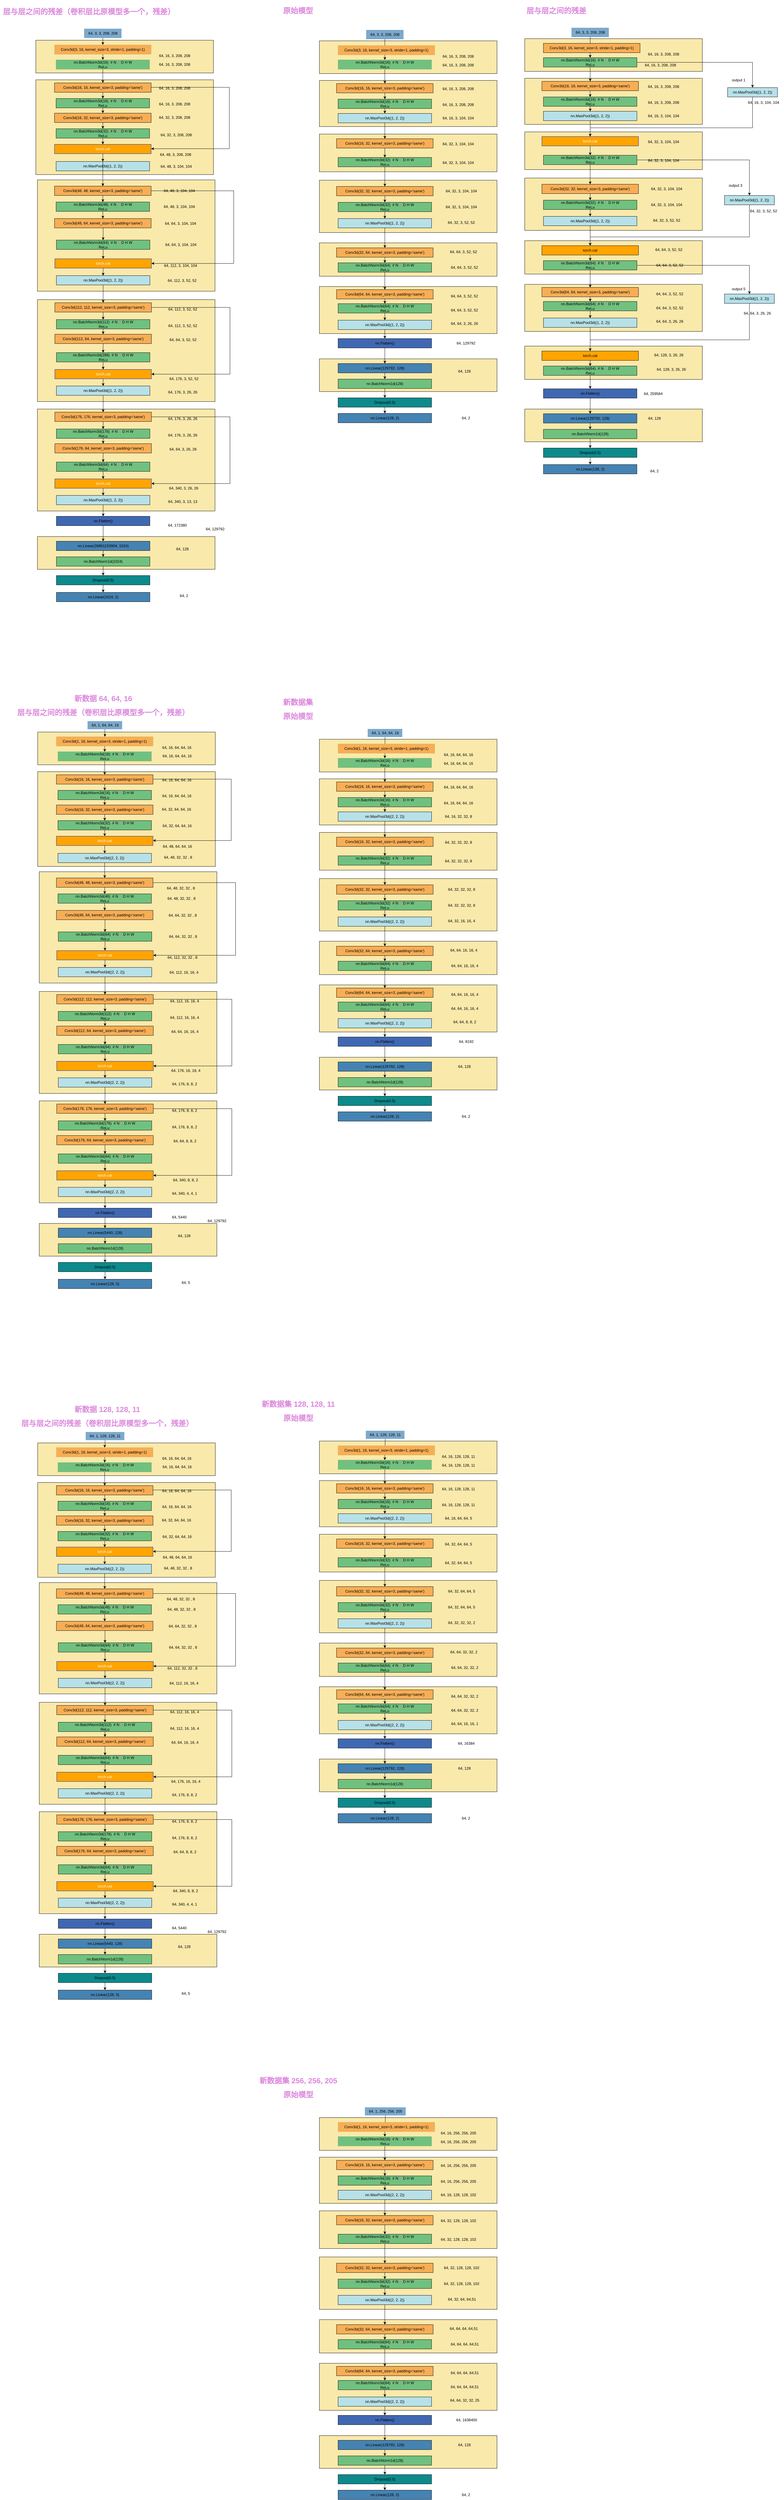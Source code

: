 <mxfile version="22.1.7" type="github">
  <diagram name="Page-1" id="3a5Z6zMeUqjejXqoBBrb">
    <mxGraphModel dx="2491" dy="931" grid="0" gridSize="10" guides="1" tooltips="1" connect="1" arrows="1" fold="1" page="1" pageScale="1" pageWidth="850" pageHeight="1100" math="0" shadow="0">
      <root>
        <mxCell id="0" />
        <mxCell id="1" parent="0" />
        <mxCell id="duwJ_sG8LH8vAk_2Bu1--1" value="" style="rounded=0;whiteSpace=wrap;html=1;fillColor=#F9E9AB;" parent="1" vertex="1">
          <mxGeometry x="-705" y="1312" width="570" height="327" as="geometry" />
        </mxCell>
        <mxCell id="c0pEkOqm_jh3qVyjTcVa-17" value="" style="rounded=0;whiteSpace=wrap;html=1;fillColor=#F9E9AB;" parent="1" vertex="1">
          <mxGeometry x="859" y="1110" width="570" height="107" as="geometry" />
        </mxCell>
        <mxCell id="Chp-YwKYRpTlBX1ntmbD-33" value="" style="rounded=0;whiteSpace=wrap;html=1;fillColor=#F9E9AB;" parent="1" vertex="1">
          <mxGeometry x="200" y="1151" width="570" height="105" as="geometry" />
        </mxCell>
        <mxCell id="Chp-YwKYRpTlBX1ntmbD-26" value="" style="rounded=0;whiteSpace=wrap;html=1;fillColor=#F9E9AB;" parent="1" vertex="1">
          <mxGeometry x="200" y="919" width="570" height="151" as="geometry" />
        </mxCell>
        <mxCell id="Chp-YwKYRpTlBX1ntmbD-25" value="" style="rounded=0;whiteSpace=wrap;html=1;fillColor=#F9E9AB;" parent="1" vertex="1">
          <mxGeometry x="200" y="779" width="570" height="107" as="geometry" />
        </mxCell>
        <mxCell id="QYyDDUwznW_TFezMr_y0-29" value="" style="rounded=0;whiteSpace=wrap;html=1;fillColor=#F9E9AB;" parent="1" vertex="1">
          <mxGeometry x="200" y="578" width="570" height="168" as="geometry" />
        </mxCell>
        <mxCell id="QYyDDUwznW_TFezMr_y0-25" value="" style="rounded=0;whiteSpace=wrap;html=1;fillColor=#F9E9AB;" parent="1" vertex="1">
          <mxGeometry x="200" y="430" width="570" height="121" as="geometry" />
        </mxCell>
        <mxCell id="QYyDDUwznW_TFezMr_y0-24" value="" style="rounded=0;whiteSpace=wrap;html=1;fillColor=#F9E9AB;" parent="1" vertex="1">
          <mxGeometry x="200" y="258" width="570" height="148" as="geometry" />
        </mxCell>
        <mxCell id="QYyDDUwznW_TFezMr_y0-23" value="" style="rounded=0;whiteSpace=wrap;html=1;fillColor=#F9E9AB;" parent="1" vertex="1">
          <mxGeometry x="200" y="131" width="570" height="105" as="geometry" />
        </mxCell>
        <mxCell id="QYyDDUwznW_TFezMr_y0-7" value="" style="edgeStyle=orthogonalEdgeStyle;rounded=0;orthogonalLoop=1;jettySize=auto;html=1;" parent="1" source="QYyDDUwznW_TFezMr_y0-2" target="QYyDDUwznW_TFezMr_y0-4" edge="1">
          <mxGeometry relative="1" as="geometry" />
        </mxCell>
        <mxCell id="QYyDDUwznW_TFezMr_y0-2" value="64, 3, 3, 208, 208" style="text;html=1;align=center;verticalAlign=middle;resizable=0;points=[];autosize=1;strokeColor=none;fillColor=#7CA9CC;" parent="1" vertex="1">
          <mxGeometry x="350" y="96" width="120" height="30" as="geometry" />
        </mxCell>
        <mxCell id="QYyDDUwznW_TFezMr_y0-3" value="Conv3d(3, 16, kernel_size=3, stride=1, padding=1)" style="whiteSpace=wrap;html=1;fillColor=#F7AE55;strokeColor=#d6b656;" parent="1" vertex="1">
          <mxGeometry x="260" y="146" width="310" height="30" as="geometry" />
        </mxCell>
        <mxCell id="QYyDDUwznW_TFezMr_y0-12" value="" style="edgeStyle=orthogonalEdgeStyle;rounded=0;orthogonalLoop=1;jettySize=auto;html=1;" parent="1" source="QYyDDUwznW_TFezMr_y0-4" target="QYyDDUwznW_TFezMr_y0-10" edge="1">
          <mxGeometry relative="1" as="geometry" />
        </mxCell>
        <mxCell id="QYyDDUwznW_TFezMr_y0-4" value="&lt;div&gt;nn.BatchNorm3d(16)&amp;nbsp; # N &lt;font color=&quot;#ff61ab&quot;&gt;C&lt;/font&gt; D H W&lt;br&gt;ReLu&lt;br&gt;&lt;/div&gt;" style="whiteSpace=wrap;html=1;fillColor=#70c17f;strokeColor=#82b366;" parent="1" vertex="1">
          <mxGeometry x="260" y="192" width="300" height="30" as="geometry" />
        </mxCell>
        <mxCell id="QYyDDUwznW_TFezMr_y0-5" value="64, 16, 3, 208, 208" style="text;html=1;align=center;verticalAlign=middle;resizable=0;points=[];autosize=1;strokeColor=none;fillColor=none;" parent="1" vertex="1">
          <mxGeometry x="580" y="166" width="130" height="30" as="geometry" />
        </mxCell>
        <mxCell id="QYyDDUwznW_TFezMr_y0-9" value="64, 16, 3, 208, 208" style="text;html=1;align=center;verticalAlign=middle;resizable=0;points=[];autosize=1;strokeColor=none;fillColor=none;" parent="1" vertex="1">
          <mxGeometry x="580" y="194" width="130" height="30" as="geometry" />
        </mxCell>
        <mxCell id="Chp-YwKYRpTlBX1ntmbD-38" style="edgeStyle=orthogonalEdgeStyle;rounded=0;orthogonalLoop=1;jettySize=auto;html=1;exitX=0.5;exitY=1;exitDx=0;exitDy=0;entryX=0.5;entryY=0;entryDx=0;entryDy=0;" parent="1" source="QYyDDUwznW_TFezMr_y0-10" target="QYyDDUwznW_TFezMr_y0-13" edge="1">
          <mxGeometry relative="1" as="geometry" />
        </mxCell>
        <mxCell id="QYyDDUwznW_TFezMr_y0-10" value="Conv3d(16, 16, kernel_size=3, padding=&#39;same&#39;)" style="whiteSpace=wrap;html=1;fillColor=#F7AE55;" parent="1" vertex="1">
          <mxGeometry x="255" y="268" width="310" height="30" as="geometry" />
        </mxCell>
        <mxCell id="QYyDDUwznW_TFezMr_y0-11" value="64, 16, 3, 208, 208" style="text;html=1;align=center;verticalAlign=middle;resizable=0;points=[];autosize=1;strokeColor=none;fillColor=none;" parent="1" vertex="1">
          <mxGeometry x="580" y="270" width="130" height="30" as="geometry" />
        </mxCell>
        <mxCell id="Chp-YwKYRpTlBX1ntmbD-39" style="edgeStyle=orthogonalEdgeStyle;rounded=0;orthogonalLoop=1;jettySize=auto;html=1;exitX=0.5;exitY=1;exitDx=0;exitDy=0;" parent="1" source="QYyDDUwznW_TFezMr_y0-13" target="QYyDDUwznW_TFezMr_y0-16" edge="1">
          <mxGeometry relative="1" as="geometry" />
        </mxCell>
        <mxCell id="QYyDDUwznW_TFezMr_y0-13" value="&lt;div&gt;nn.BatchNorm3d(16)&amp;nbsp; # N &lt;font color=&quot;#ff61ab&quot;&gt;C&lt;/font&gt; D H W&lt;br&gt;ReLu&lt;br&gt;&lt;/div&gt;" style="whiteSpace=wrap;html=1;fillColor=#70C17F;" parent="1" vertex="1">
          <mxGeometry x="260" y="318" width="300" height="30" as="geometry" />
        </mxCell>
        <mxCell id="QYyDDUwznW_TFezMr_y0-14" value="64, 16, 3, 208, 208" style="text;html=1;align=center;verticalAlign=middle;resizable=0;points=[];autosize=1;strokeColor=none;fillColor=none;" parent="1" vertex="1">
          <mxGeometry x="580" y="321" width="130" height="30" as="geometry" />
        </mxCell>
        <mxCell id="Chp-YwKYRpTlBX1ntmbD-2" style="edgeStyle=orthogonalEdgeStyle;rounded=0;orthogonalLoop=1;jettySize=auto;html=1;exitX=0.5;exitY=1;exitDx=0;exitDy=0;" parent="1" source="QYyDDUwznW_TFezMr_y0-16" target="QYyDDUwznW_TFezMr_y0-19" edge="1">
          <mxGeometry relative="1" as="geometry" />
        </mxCell>
        <mxCell id="QYyDDUwznW_TFezMr_y0-16" value="nn.MaxPool3d((1, 2, 2))" style="whiteSpace=wrap;html=1;fillColor=#B7E1E9;" parent="1" vertex="1">
          <mxGeometry x="260" y="364" width="300" height="30" as="geometry" />
        </mxCell>
        <mxCell id="QYyDDUwznW_TFezMr_y0-17" value="64, 16, 3, 104, 104" style="text;html=1;align=center;verticalAlign=middle;resizable=0;points=[];autosize=1;strokeColor=none;fillColor=none;" parent="1" vertex="1">
          <mxGeometry x="580" y="364" width="130" height="30" as="geometry" />
        </mxCell>
        <mxCell id="Chp-YwKYRpTlBX1ntmbD-3" value="" style="edgeStyle=orthogonalEdgeStyle;rounded=0;orthogonalLoop=1;jettySize=auto;html=1;" parent="1" source="QYyDDUwznW_TFezMr_y0-19" target="QYyDDUwznW_TFezMr_y0-21" edge="1">
          <mxGeometry relative="1" as="geometry" />
        </mxCell>
        <mxCell id="QYyDDUwznW_TFezMr_y0-19" value="Conv3d(16, 32, kernel_size=3, padding=&#39;same&#39;)" style="whiteSpace=wrap;html=1;fillColor=#F7AE55;" parent="1" vertex="1">
          <mxGeometry x="255" y="445" width="310" height="30" as="geometry" />
        </mxCell>
        <mxCell id="QYyDDUwznW_TFezMr_y0-20" value="64, 32, 3, 104, 104" style="text;html=1;align=center;verticalAlign=middle;resizable=0;points=[];autosize=1;strokeColor=none;fillColor=none;" parent="1" vertex="1">
          <mxGeometry x="580" y="447" width="130" height="30" as="geometry" />
        </mxCell>
        <mxCell id="Chp-YwKYRpTlBX1ntmbD-4" value="" style="edgeStyle=orthogonalEdgeStyle;rounded=0;orthogonalLoop=1;jettySize=auto;html=1;" parent="1" source="QYyDDUwznW_TFezMr_y0-21" target="QYyDDUwznW_TFezMr_y0-26" edge="1">
          <mxGeometry relative="1" as="geometry" />
        </mxCell>
        <mxCell id="QYyDDUwznW_TFezMr_y0-21" value="&lt;div&gt;nn.BatchNorm3d(32)&amp;nbsp; # N &lt;font color=&quot;#ff61ab&quot;&gt;C&lt;/font&gt; D H W&lt;br&gt;ReLu&lt;br&gt;&lt;/div&gt;" style="whiteSpace=wrap;html=1;fillColor=#70C17F;" parent="1" vertex="1">
          <mxGeometry x="260" y="505" width="300" height="30" as="geometry" />
        </mxCell>
        <mxCell id="QYyDDUwznW_TFezMr_y0-22" value="64, 32, 3, 104, 104" style="text;html=1;align=center;verticalAlign=middle;resizable=0;points=[];autosize=1;strokeColor=none;fillColor=none;" parent="1" vertex="1">
          <mxGeometry x="580" y="507" width="130" height="30" as="geometry" />
        </mxCell>
        <mxCell id="Chp-YwKYRpTlBX1ntmbD-6" style="edgeStyle=orthogonalEdgeStyle;rounded=0;orthogonalLoop=1;jettySize=auto;html=1;exitX=0.5;exitY=1;exitDx=0;exitDy=0;entryX=0.5;entryY=0;entryDx=0;entryDy=0;" parent="1" source="QYyDDUwznW_TFezMr_y0-26" target="QYyDDUwznW_TFezMr_y0-27" edge="1">
          <mxGeometry relative="1" as="geometry" />
        </mxCell>
        <mxCell id="QYyDDUwznW_TFezMr_y0-26" value="Conv3d(32, 32, kernel_size=3, padding=&#39;same&#39;)" style="whiteSpace=wrap;html=1;fillColor=#F7AE55;" parent="1" vertex="1">
          <mxGeometry x="255" y="598" width="310" height="30" as="geometry" />
        </mxCell>
        <mxCell id="Chp-YwKYRpTlBX1ntmbD-7" style="edgeStyle=orthogonalEdgeStyle;rounded=0;orthogonalLoop=1;jettySize=auto;html=1;exitX=0.5;exitY=1;exitDx=0;exitDy=0;" parent="1" source="QYyDDUwznW_TFezMr_y0-27" target="QYyDDUwznW_TFezMr_y0-28" edge="1">
          <mxGeometry relative="1" as="geometry" />
        </mxCell>
        <mxCell id="QYyDDUwznW_TFezMr_y0-27" value="&lt;div&gt;nn.BatchNorm3d(32)&amp;nbsp; # N &lt;font color=&quot;#ff61ab&quot;&gt;C&lt;/font&gt; D H W&lt;br&gt;ReLu&lt;br&gt;&lt;/div&gt;" style="whiteSpace=wrap;html=1;fillColor=#70C17F;" parent="1" vertex="1">
          <mxGeometry x="260" y="649" width="300" height="30" as="geometry" />
        </mxCell>
        <mxCell id="Chp-YwKYRpTlBX1ntmbD-8" value="" style="edgeStyle=orthogonalEdgeStyle;rounded=0;orthogonalLoop=1;jettySize=auto;html=1;" parent="1" source="QYyDDUwznW_TFezMr_y0-28" target="QYyDDUwznW_TFezMr_y0-33" edge="1">
          <mxGeometry relative="1" as="geometry" />
        </mxCell>
        <mxCell id="QYyDDUwznW_TFezMr_y0-28" value="nn.MaxPool3d((1, 2, 2))" style="whiteSpace=wrap;html=1;fillColor=#B7E1E9;" parent="1" vertex="1">
          <mxGeometry x="260" y="701" width="300" height="30" as="geometry" />
        </mxCell>
        <mxCell id="QYyDDUwznW_TFezMr_y0-30" value="64, 32, 3, 104, 104" style="text;html=1;align=center;verticalAlign=middle;resizable=0;points=[];autosize=1;strokeColor=none;fillColor=none;" parent="1" vertex="1">
          <mxGeometry x="590" y="598" width="130" height="30" as="geometry" />
        </mxCell>
        <mxCell id="QYyDDUwznW_TFezMr_y0-31" value="64, 32, 3, 104, 104" style="text;html=1;align=center;verticalAlign=middle;resizable=0;points=[];autosize=1;strokeColor=none;fillColor=none;" parent="1" vertex="1">
          <mxGeometry x="590" y="649" width="130" height="30" as="geometry" />
        </mxCell>
        <mxCell id="QYyDDUwznW_TFezMr_y0-32" value="64, 32, 3, 52, 52" style="text;html=1;align=center;verticalAlign=middle;resizable=0;points=[];autosize=1;strokeColor=none;fillColor=none;" parent="1" vertex="1">
          <mxGeometry x="595" y="699" width="120" height="30" as="geometry" />
        </mxCell>
        <mxCell id="Chp-YwKYRpTlBX1ntmbD-9" value="" style="edgeStyle=orthogonalEdgeStyle;rounded=0;orthogonalLoop=1;jettySize=auto;html=1;" parent="1" source="QYyDDUwznW_TFezMr_y0-33" target="QYyDDUwznW_TFezMr_y0-35" edge="1">
          <mxGeometry relative="1" as="geometry" />
        </mxCell>
        <mxCell id="QYyDDUwznW_TFezMr_y0-33" value="Conv3d(32, 64, kernel_size=3, padding=&#39;same&#39;)" style="whiteSpace=wrap;html=1;fillColor=#F7AE55;" parent="1" vertex="1">
          <mxGeometry x="255" y="795" width="310" height="30" as="geometry" />
        </mxCell>
        <mxCell id="QYyDDUwznW_TFezMr_y0-34" value="64, 64, 3, 52, 52" style="text;html=1;align=center;verticalAlign=middle;resizable=0;points=[];autosize=1;strokeColor=none;fillColor=none;" parent="1" vertex="1">
          <mxGeometry x="602" y="793" width="120" height="30" as="geometry" />
        </mxCell>
        <mxCell id="Chp-YwKYRpTlBX1ntmbD-11" value="" style="edgeStyle=orthogonalEdgeStyle;rounded=0;orthogonalLoop=1;jettySize=auto;html=1;" parent="1" source="QYyDDUwznW_TFezMr_y0-35" target="QYyDDUwznW_TFezMr_y0-37" edge="1">
          <mxGeometry relative="1" as="geometry" />
        </mxCell>
        <mxCell id="QYyDDUwznW_TFezMr_y0-35" value="&lt;div&gt;nn.BatchNorm3d(64)&amp;nbsp; # N &lt;font color=&quot;#ff61ab&quot;&gt;C&lt;/font&gt; D H W&lt;br&gt;ReLu&lt;br&gt;&lt;/div&gt;" style="whiteSpace=wrap;html=1;fillColor=#70C17F;" parent="1" vertex="1">
          <mxGeometry x="260" y="843" width="300" height="30" as="geometry" />
        </mxCell>
        <mxCell id="QYyDDUwznW_TFezMr_y0-36" value="64, 64, 3, 52, 52" style="text;html=1;align=center;verticalAlign=middle;resizable=0;points=[];autosize=1;strokeColor=none;fillColor=none;" parent="1" vertex="1">
          <mxGeometry x="605" y="843" width="120" height="30" as="geometry" />
        </mxCell>
        <mxCell id="Chp-YwKYRpTlBX1ntmbD-12" style="edgeStyle=orthogonalEdgeStyle;rounded=0;orthogonalLoop=1;jettySize=auto;html=1;exitX=0.5;exitY=1;exitDx=0;exitDy=0;entryX=0.5;entryY=0;entryDx=0;entryDy=0;" parent="1" source="QYyDDUwznW_TFezMr_y0-37" target="QYyDDUwznW_TFezMr_y0-39" edge="1">
          <mxGeometry relative="1" as="geometry" />
        </mxCell>
        <mxCell id="QYyDDUwznW_TFezMr_y0-37" value="Conv3d(64, 64, kernel_size=3, padding=&#39;same&#39;)" style="whiteSpace=wrap;html=1;fillColor=#F7AE55;" parent="1" vertex="1">
          <mxGeometry x="255" y="929" width="310" height="30" as="geometry" />
        </mxCell>
        <mxCell id="QYyDDUwznW_TFezMr_y0-38" value="64, 64, 3, 52, 52" style="text;html=1;align=center;verticalAlign=middle;resizable=0;points=[];autosize=1;strokeColor=none;fillColor=none;" parent="1" vertex="1">
          <mxGeometry x="605" y="935" width="120" height="30" as="geometry" />
        </mxCell>
        <mxCell id="Chp-YwKYRpTlBX1ntmbD-13" value="" style="edgeStyle=orthogonalEdgeStyle;rounded=0;orthogonalLoop=1;jettySize=auto;html=1;" parent="1" source="QYyDDUwznW_TFezMr_y0-39" target="QYyDDUwznW_TFezMr_y0-41" edge="1">
          <mxGeometry relative="1" as="geometry" />
        </mxCell>
        <mxCell id="QYyDDUwznW_TFezMr_y0-39" value="&lt;div&gt;nn.BatchNorm3d(64)&amp;nbsp; # N &lt;font color=&quot;#ff61ab&quot;&gt;C&lt;/font&gt; D H W&lt;br&gt;ReLu&lt;br&gt;&lt;/div&gt;" style="whiteSpace=wrap;html=1;fillColor=#70C17F;" parent="1" vertex="1">
          <mxGeometry x="260" y="974" width="300" height="30" as="geometry" />
        </mxCell>
        <mxCell id="QYyDDUwznW_TFezMr_y0-40" value="64, 64, 3, 52, 52" style="text;html=1;align=center;verticalAlign=middle;resizable=0;points=[];autosize=1;strokeColor=none;fillColor=none;" parent="1" vertex="1">
          <mxGeometry x="605" y="980" width="120" height="30" as="geometry" />
        </mxCell>
        <mxCell id="Chp-YwKYRpTlBX1ntmbD-27" value="" style="edgeStyle=orthogonalEdgeStyle;rounded=0;orthogonalLoop=1;jettySize=auto;html=1;" parent="1" source="QYyDDUwznW_TFezMr_y0-41" target="Chp-YwKYRpTlBX1ntmbD-14" edge="1">
          <mxGeometry relative="1" as="geometry" />
        </mxCell>
        <mxCell id="QYyDDUwznW_TFezMr_y0-41" value="nn.MaxPool3d((1, 2, 2))" style="whiteSpace=wrap;html=1;fillColor=#B7E1E9;" parent="1" vertex="1">
          <mxGeometry x="260" y="1027" width="300" height="30" as="geometry" />
        </mxCell>
        <mxCell id="QYyDDUwznW_TFezMr_y0-42" value="64, 64, 3, 26, 26" style="text;html=1;align=center;verticalAlign=middle;resizable=0;points=[];autosize=1;strokeColor=none;fillColor=none;" parent="1" vertex="1">
          <mxGeometry x="605" y="1023" width="120" height="30" as="geometry" />
        </mxCell>
        <mxCell id="Chp-YwKYRpTlBX1ntmbD-29" style="edgeStyle=orthogonalEdgeStyle;rounded=0;orthogonalLoop=1;jettySize=auto;html=1;exitX=0.5;exitY=1;exitDx=0;exitDy=0;" parent="1" source="Chp-YwKYRpTlBX1ntmbD-14" target="Chp-YwKYRpTlBX1ntmbD-16" edge="1">
          <mxGeometry relative="1" as="geometry" />
        </mxCell>
        <mxCell id="Chp-YwKYRpTlBX1ntmbD-14" value="nn.Flatten()" style="whiteSpace=wrap;html=1;fillColor=#4068B2;" parent="1" vertex="1">
          <mxGeometry x="260" y="1086" width="300" height="30" as="geometry" />
        </mxCell>
        <mxCell id="Chp-YwKYRpTlBX1ntmbD-15" value="64,  129792" style="text;html=1;align=center;verticalAlign=middle;resizable=0;points=[];autosize=1;strokeColor=none;fillColor=none;" parent="1" vertex="1">
          <mxGeometry x="625" y="1086" width="90" height="30" as="geometry" />
        </mxCell>
        <mxCell id="Chp-YwKYRpTlBX1ntmbD-32" style="edgeStyle=orthogonalEdgeStyle;rounded=0;orthogonalLoop=1;jettySize=auto;html=1;exitX=0.5;exitY=1;exitDx=0;exitDy=0;entryX=0.5;entryY=0;entryDx=0;entryDy=0;" parent="1" source="Chp-YwKYRpTlBX1ntmbD-16" target="Chp-YwKYRpTlBX1ntmbD-19" edge="1">
          <mxGeometry relative="1" as="geometry" />
        </mxCell>
        <mxCell id="Chp-YwKYRpTlBX1ntmbD-16" value="nn.Linear(129792, 128)" style="whiteSpace=wrap;html=1;fillColor=#4583B3;" parent="1" vertex="1">
          <mxGeometry x="260" y="1166" width="300" height="30" as="geometry" />
        </mxCell>
        <mxCell id="Chp-YwKYRpTlBX1ntmbD-17" value="64,  128" style="text;html=1;align=center;verticalAlign=middle;resizable=0;points=[];autosize=1;strokeColor=none;fillColor=none;" parent="1" vertex="1">
          <mxGeometry x="630" y="1176" width="70" height="30" as="geometry" />
        </mxCell>
        <mxCell id="Chp-YwKYRpTlBX1ntmbD-18" value="nn.Linear(128, 2)" style="whiteSpace=wrap;html=1;fillColor=#4583B3;" parent="1" vertex="1">
          <mxGeometry x="260" y="1326" width="300" height="30" as="geometry" />
        </mxCell>
        <mxCell id="Chp-YwKYRpTlBX1ntmbD-34" value="" style="edgeStyle=orthogonalEdgeStyle;rounded=0;orthogonalLoop=1;jettySize=auto;html=1;" parent="1" source="Chp-YwKYRpTlBX1ntmbD-19" target="Chp-YwKYRpTlBX1ntmbD-21" edge="1">
          <mxGeometry relative="1" as="geometry" />
        </mxCell>
        <mxCell id="Chp-YwKYRpTlBX1ntmbD-19" value="nn.BatchNorm1d(128)" style="whiteSpace=wrap;html=1;fillColor=#70C17F;" parent="1" vertex="1">
          <mxGeometry x="260" y="1216" width="300" height="30" as="geometry" />
        </mxCell>
        <mxCell id="Chp-YwKYRpTlBX1ntmbD-20" value="64, 2" style="text;html=1;align=center;verticalAlign=middle;resizable=0;points=[];autosize=1;strokeColor=none;fillColor=none;" parent="1" vertex="1">
          <mxGeometry x="645" y="1326" width="50" height="30" as="geometry" />
        </mxCell>
        <mxCell id="Chp-YwKYRpTlBX1ntmbD-35" value="" style="edgeStyle=orthogonalEdgeStyle;rounded=0;orthogonalLoop=1;jettySize=auto;html=1;" parent="1" source="Chp-YwKYRpTlBX1ntmbD-21" target="Chp-YwKYRpTlBX1ntmbD-18" edge="1">
          <mxGeometry relative="1" as="geometry" />
        </mxCell>
        <mxCell id="Chp-YwKYRpTlBX1ntmbD-21" value="Dropout(0.5)" style="whiteSpace=wrap;html=1;fillColor=#0D8A8C;" parent="1" vertex="1">
          <mxGeometry x="260" y="1276" width="300" height="30" as="geometry" />
        </mxCell>
        <mxCell id="Chp-YwKYRpTlBX1ntmbD-36" value="&lt;h1&gt;&lt;font color=&quot;#dc8add&quot;&gt;原始模型&lt;/font&gt;&lt;/h1&gt;" style="text;html=1;align=center;verticalAlign=middle;resizable=0;points=[];autosize=1;strokeColor=none;fillColor=none;" parent="1" vertex="1">
          <mxGeometry x="71" width="120" height="70" as="geometry" />
        </mxCell>
        <mxCell id="Chp-YwKYRpTlBX1ntmbD-40" value="" style="rounded=0;whiteSpace=wrap;html=1;fillColor=#F9E9AB;" parent="1" vertex="1">
          <mxGeometry x="859" y="1312" width="570" height="105" as="geometry" />
        </mxCell>
        <mxCell id="Chp-YwKYRpTlBX1ntmbD-41" value="" style="rounded=0;whiteSpace=wrap;html=1;fillColor=#F9E9AB;" parent="1" vertex="1">
          <mxGeometry x="859" y="912" width="570" height="151" as="geometry" />
        </mxCell>
        <mxCell id="Chp-YwKYRpTlBX1ntmbD-42" value="" style="rounded=0;whiteSpace=wrap;html=1;fillColor=#F9E9AB;" parent="1" vertex="1">
          <mxGeometry x="859" y="772" width="570" height="107" as="geometry" />
        </mxCell>
        <mxCell id="Chp-YwKYRpTlBX1ntmbD-43" value="" style="rounded=0;whiteSpace=wrap;html=1;fillColor=#F9E9AB;" parent="1" vertex="1">
          <mxGeometry x="859" y="571" width="570" height="168" as="geometry" />
        </mxCell>
        <mxCell id="Chp-YwKYRpTlBX1ntmbD-44" value="" style="rounded=0;whiteSpace=wrap;html=1;fillColor=#F9E9AB;strokeColor=default;" parent="1" vertex="1">
          <mxGeometry x="859" y="423" width="570" height="121" as="geometry" />
        </mxCell>
        <mxCell id="Chp-YwKYRpTlBX1ntmbD-45" value="" style="rounded=0;whiteSpace=wrap;html=1;fillColor=#F9E9AB;" parent="1" vertex="1">
          <mxGeometry x="859" y="251" width="570" height="148" as="geometry" />
        </mxCell>
        <mxCell id="Chp-YwKYRpTlBX1ntmbD-46" value="" style="rounded=0;whiteSpace=wrap;html=1;fillColor=#F9E9AB;" parent="1" vertex="1">
          <mxGeometry x="859" y="124" width="570" height="105" as="geometry" />
        </mxCell>
        <mxCell id="Chp-YwKYRpTlBX1ntmbD-47" value="" style="edgeStyle=orthogonalEdgeStyle;rounded=0;orthogonalLoop=1;jettySize=auto;html=1;" parent="1" source="Chp-YwKYRpTlBX1ntmbD-48" target="Chp-YwKYRpTlBX1ntmbD-51" edge="1">
          <mxGeometry relative="1" as="geometry" />
        </mxCell>
        <mxCell id="Chp-YwKYRpTlBX1ntmbD-48" value="64, 3, 3, 208, 208" style="text;html=1;align=center;verticalAlign=middle;resizable=0;points=[];autosize=1;strokeColor=none;fillColor=#7CA9CC;" parent="1" vertex="1">
          <mxGeometry x="1009" y="89" width="120" height="30" as="geometry" />
        </mxCell>
        <mxCell id="Chp-YwKYRpTlBX1ntmbD-49" value="Conv3d(3, 16, kernel_size=3, stride=1, padding=1)" style="whiteSpace=wrap;html=1;fillColor=#F7AE55;" parent="1" vertex="1">
          <mxGeometry x="919" y="139" width="310" height="30" as="geometry" />
        </mxCell>
        <mxCell id="Chp-YwKYRpTlBX1ntmbD-50" value="" style="edgeStyle=orthogonalEdgeStyle;rounded=0;orthogonalLoop=1;jettySize=auto;html=1;" parent="1" source="Chp-YwKYRpTlBX1ntmbD-51" target="Chp-YwKYRpTlBX1ntmbD-55" edge="1">
          <mxGeometry relative="1" as="geometry" />
        </mxCell>
        <mxCell id="c0pEkOqm_jh3qVyjTcVa-8" style="edgeStyle=orthogonalEdgeStyle;rounded=0;orthogonalLoop=1;jettySize=auto;html=1;exitX=1;exitY=0.5;exitDx=0;exitDy=0;" parent="1" source="Chp-YwKYRpTlBX1ntmbD-51" target="c0pEkOqm_jh3qVyjTcVa-1" edge="1">
          <mxGeometry relative="1" as="geometry" />
        </mxCell>
        <mxCell id="Chp-YwKYRpTlBX1ntmbD-51" value="&lt;div&gt;nn.BatchNorm3d(16)&amp;nbsp; # N &lt;font color=&quot;#ff61ab&quot;&gt;C&lt;/font&gt; D H W&lt;br&gt;ReLu&lt;br&gt;&lt;/div&gt;" style="whiteSpace=wrap;html=1;fillColor=#70C17F;" parent="1" vertex="1">
          <mxGeometry x="919" y="185" width="300" height="30" as="geometry" />
        </mxCell>
        <mxCell id="Chp-YwKYRpTlBX1ntmbD-52" value="64, 16, 3, 208, 208" style="text;html=1;align=center;verticalAlign=middle;resizable=0;points=[];autosize=1;strokeColor=none;fillColor=none;" parent="1" vertex="1">
          <mxGeometry x="1239" y="159" width="130" height="30" as="geometry" />
        </mxCell>
        <mxCell id="Chp-YwKYRpTlBX1ntmbD-53" value="64, 16, 3, 208, 208" style="text;html=1;align=center;verticalAlign=middle;resizable=0;points=[];autosize=1;strokeColor=none;fillColor=none;" parent="1" vertex="1">
          <mxGeometry x="1229" y="194" width="130" height="30" as="geometry" />
        </mxCell>
        <mxCell id="Chp-YwKYRpTlBX1ntmbD-54" style="edgeStyle=orthogonalEdgeStyle;rounded=0;orthogonalLoop=1;jettySize=auto;html=1;exitX=0.5;exitY=1;exitDx=0;exitDy=0;entryX=0.5;entryY=0;entryDx=0;entryDy=0;" parent="1" source="Chp-YwKYRpTlBX1ntmbD-55" target="Chp-YwKYRpTlBX1ntmbD-58" edge="1">
          <mxGeometry relative="1" as="geometry" />
        </mxCell>
        <mxCell id="Chp-YwKYRpTlBX1ntmbD-55" value="Conv3d(16, 16, kernel_size=3, padding=&#39;same&#39;)" style="whiteSpace=wrap;html=1;fillColor=#F7AE55;" parent="1" vertex="1">
          <mxGeometry x="914" y="261" width="310" height="30" as="geometry" />
        </mxCell>
        <mxCell id="Chp-YwKYRpTlBX1ntmbD-56" value="64, 16, 3, 208, 208" style="text;html=1;align=center;verticalAlign=middle;resizable=0;points=[];autosize=1;strokeColor=none;fillColor=none;" parent="1" vertex="1">
          <mxGeometry x="1239" y="263" width="130" height="30" as="geometry" />
        </mxCell>
        <mxCell id="Chp-YwKYRpTlBX1ntmbD-57" style="edgeStyle=orthogonalEdgeStyle;rounded=0;orthogonalLoop=1;jettySize=auto;html=1;exitX=0.5;exitY=1;exitDx=0;exitDy=0;" parent="1" source="Chp-YwKYRpTlBX1ntmbD-58" target="Chp-YwKYRpTlBX1ntmbD-61" edge="1">
          <mxGeometry relative="1" as="geometry" />
        </mxCell>
        <mxCell id="Chp-YwKYRpTlBX1ntmbD-58" value="&lt;div&gt;nn.BatchNorm3d(16)&amp;nbsp; # N &lt;font color=&quot;#ff61ab&quot;&gt;C&lt;/font&gt; D H W&lt;br&gt;ReLu&lt;br&gt;&lt;/div&gt;" style="whiteSpace=wrap;html=1;fillColor=#70C17F;" parent="1" vertex="1">
          <mxGeometry x="919" y="311" width="300" height="30" as="geometry" />
        </mxCell>
        <mxCell id="Chp-YwKYRpTlBX1ntmbD-59" value="64, 16, 3, 208, 208" style="text;html=1;align=center;verticalAlign=middle;resizable=0;points=[];autosize=1;strokeColor=none;fillColor=none;" parent="1" vertex="1">
          <mxGeometry x="1239" y="314" width="130" height="30" as="geometry" />
        </mxCell>
        <mxCell id="c0pEkOqm_jh3qVyjTcVa-6" style="edgeStyle=orthogonalEdgeStyle;rounded=0;orthogonalLoop=1;jettySize=auto;html=1;exitX=0.5;exitY=1;exitDx=0;exitDy=0;" parent="1" source="Chp-YwKYRpTlBX1ntmbD-61" target="Chp-YwKYRpTlBX1ntmbD-64" edge="1">
          <mxGeometry relative="1" as="geometry" />
        </mxCell>
        <mxCell id="Chp-YwKYRpTlBX1ntmbD-61" value="nn.MaxPool3d((1, 2, 2))" style="whiteSpace=wrap;html=1;fillColor=#B7E1E9;" parent="1" vertex="1">
          <mxGeometry x="919" y="357" width="300" height="30" as="geometry" />
        </mxCell>
        <mxCell id="Chp-YwKYRpTlBX1ntmbD-62" value="64, 16, 3, 104, 104" style="text;html=1;align=center;verticalAlign=middle;resizable=0;points=[];autosize=1;strokeColor=none;fillColor=none;" parent="1" vertex="1">
          <mxGeometry x="1239" y="357" width="130" height="30" as="geometry" />
        </mxCell>
        <mxCell id="Chp-YwKYRpTlBX1ntmbD-63" value="" style="edgeStyle=orthogonalEdgeStyle;rounded=0;orthogonalLoop=1;jettySize=auto;html=1;" parent="1" source="Chp-YwKYRpTlBX1ntmbD-64" target="Chp-YwKYRpTlBX1ntmbD-67" edge="1">
          <mxGeometry relative="1" as="geometry" />
        </mxCell>
        <mxCell id="Chp-YwKYRpTlBX1ntmbD-64" value="torch.cat" style="whiteSpace=wrap;html=1;fillColor=#ffa400;fontColor=#ffffff;strokeColor=#001DBC;" parent="1" vertex="1">
          <mxGeometry x="914" y="438" width="310" height="30" as="geometry" />
        </mxCell>
        <mxCell id="Chp-YwKYRpTlBX1ntmbD-65" value="64, 32, 3, 104, 104" style="text;html=1;align=center;verticalAlign=middle;resizable=0;points=[];autosize=1;strokeColor=none;fillColor=none;" parent="1" vertex="1">
          <mxGeometry x="1239" y="440" width="130" height="30" as="geometry" />
        </mxCell>
        <mxCell id="Chp-YwKYRpTlBX1ntmbD-66" value="" style="edgeStyle=orthogonalEdgeStyle;rounded=0;orthogonalLoop=1;jettySize=auto;html=1;" parent="1" source="Chp-YwKYRpTlBX1ntmbD-67" target="Chp-YwKYRpTlBX1ntmbD-70" edge="1">
          <mxGeometry relative="1" as="geometry" />
        </mxCell>
        <mxCell id="c0pEkOqm_jh3qVyjTcVa-11" style="edgeStyle=orthogonalEdgeStyle;rounded=0;orthogonalLoop=1;jettySize=auto;html=1;exitX=1;exitY=0.5;exitDx=0;exitDy=0;entryX=0.5;entryY=0;entryDx=0;entryDy=0;" parent="1" source="Chp-YwKYRpTlBX1ntmbD-67" target="c0pEkOqm_jh3qVyjTcVa-9" edge="1">
          <mxGeometry relative="1" as="geometry" />
        </mxCell>
        <mxCell id="Chp-YwKYRpTlBX1ntmbD-67" value="&lt;div&gt;nn.BatchNorm3d(32)&amp;nbsp; # N &lt;font color=&quot;#ff61ab&quot;&gt;C&lt;/font&gt; D H W&lt;br&gt;ReLu&lt;br&gt;&lt;/div&gt;" style="whiteSpace=wrap;html=1;fillColor=#70C17F;" parent="1" vertex="1">
          <mxGeometry x="919" y="498" width="300" height="30" as="geometry" />
        </mxCell>
        <mxCell id="Chp-YwKYRpTlBX1ntmbD-68" value="64, 32, 3, 104, 104" style="text;html=1;align=center;verticalAlign=middle;resizable=0;points=[];autosize=1;strokeColor=none;fillColor=none;" parent="1" vertex="1">
          <mxGeometry x="1239" y="500" width="130" height="30" as="geometry" />
        </mxCell>
        <mxCell id="Chp-YwKYRpTlBX1ntmbD-69" style="edgeStyle=orthogonalEdgeStyle;rounded=0;orthogonalLoop=1;jettySize=auto;html=1;exitX=0.5;exitY=1;exitDx=0;exitDy=0;entryX=0.5;entryY=0;entryDx=0;entryDy=0;" parent="1" source="Chp-YwKYRpTlBX1ntmbD-70" target="Chp-YwKYRpTlBX1ntmbD-72" edge="1">
          <mxGeometry relative="1" as="geometry" />
        </mxCell>
        <mxCell id="Chp-YwKYRpTlBX1ntmbD-70" value="Conv3d(32, 32, kernel_size=3, padding=&#39;same&#39;)" style="whiteSpace=wrap;html=1;fillColor=#F7AE55;" parent="1" vertex="1">
          <mxGeometry x="914" y="591" width="310" height="30" as="geometry" />
        </mxCell>
        <mxCell id="Chp-YwKYRpTlBX1ntmbD-71" style="edgeStyle=orthogonalEdgeStyle;rounded=0;orthogonalLoop=1;jettySize=auto;html=1;exitX=0.5;exitY=1;exitDx=0;exitDy=0;" parent="1" source="Chp-YwKYRpTlBX1ntmbD-72" target="Chp-YwKYRpTlBX1ntmbD-74" edge="1">
          <mxGeometry relative="1" as="geometry" />
        </mxCell>
        <mxCell id="Chp-YwKYRpTlBX1ntmbD-72" value="&lt;div&gt;nn.BatchNorm3d(32)&amp;nbsp; # N &lt;font color=&quot;#ff61ab&quot;&gt;C&lt;/font&gt; D H W&lt;br&gt;ReLu&lt;br&gt;&lt;/div&gt;" style="whiteSpace=wrap;html=1;fillColor=#70C17F;" parent="1" vertex="1">
          <mxGeometry x="919" y="642" width="300" height="30" as="geometry" />
        </mxCell>
        <mxCell id="Chp-YwKYRpTlBX1ntmbD-73" value="" style="edgeStyle=orthogonalEdgeStyle;rounded=0;orthogonalLoop=1;jettySize=auto;html=1;" parent="1" source="Chp-YwKYRpTlBX1ntmbD-74" target="Chp-YwKYRpTlBX1ntmbD-79" edge="1">
          <mxGeometry relative="1" as="geometry" />
        </mxCell>
        <mxCell id="Chp-YwKYRpTlBX1ntmbD-74" value="nn.MaxPool3d((1, 2, 2))" style="whiteSpace=wrap;html=1;fillColor=#B7E1E9;" parent="1" vertex="1">
          <mxGeometry x="919" y="694" width="300" height="30" as="geometry" />
        </mxCell>
        <mxCell id="Chp-YwKYRpTlBX1ntmbD-75" value="64, 32, 3, 104, 104" style="text;html=1;align=center;verticalAlign=middle;resizable=0;points=[];autosize=1;strokeColor=none;fillColor=none;" parent="1" vertex="1">
          <mxGeometry x="1249" y="591" width="130" height="30" as="geometry" />
        </mxCell>
        <mxCell id="Chp-YwKYRpTlBX1ntmbD-76" value="64, 32, 3, 104, 104" style="text;html=1;align=center;verticalAlign=middle;resizable=0;points=[];autosize=1;strokeColor=none;fillColor=none;" parent="1" vertex="1">
          <mxGeometry x="1249" y="642" width="130" height="30" as="geometry" />
        </mxCell>
        <mxCell id="Chp-YwKYRpTlBX1ntmbD-77" value="64, 32, 3, 52, 52" style="text;html=1;align=center;verticalAlign=middle;resizable=0;points=[];autosize=1;strokeColor=none;fillColor=none;" parent="1" vertex="1">
          <mxGeometry x="1254" y="692" width="120" height="30" as="geometry" />
        </mxCell>
        <mxCell id="Chp-YwKYRpTlBX1ntmbD-78" value="" style="edgeStyle=orthogonalEdgeStyle;rounded=0;orthogonalLoop=1;jettySize=auto;html=1;" parent="1" source="Chp-YwKYRpTlBX1ntmbD-79" target="Chp-YwKYRpTlBX1ntmbD-82" edge="1">
          <mxGeometry relative="1" as="geometry" />
        </mxCell>
        <mxCell id="Chp-YwKYRpTlBX1ntmbD-79" value="torch.cat" style="whiteSpace=wrap;html=1;fillColor=#FFA400;" parent="1" vertex="1">
          <mxGeometry x="914" y="788" width="310" height="30" as="geometry" />
        </mxCell>
        <mxCell id="Chp-YwKYRpTlBX1ntmbD-80" value="64, 64, 3, 52, 52" style="text;html=1;align=center;verticalAlign=middle;resizable=0;points=[];autosize=1;strokeColor=none;fillColor=none;" parent="1" vertex="1">
          <mxGeometry x="1261" y="786" width="120" height="30" as="geometry" />
        </mxCell>
        <mxCell id="Chp-YwKYRpTlBX1ntmbD-81" value="" style="edgeStyle=orthogonalEdgeStyle;rounded=0;orthogonalLoop=1;jettySize=auto;html=1;" parent="1" source="Chp-YwKYRpTlBX1ntmbD-82" target="Chp-YwKYRpTlBX1ntmbD-85" edge="1">
          <mxGeometry relative="1" as="geometry" />
        </mxCell>
        <mxCell id="c0pEkOqm_jh3qVyjTcVa-15" style="edgeStyle=orthogonalEdgeStyle;rounded=0;orthogonalLoop=1;jettySize=auto;html=1;exitX=1;exitY=0.5;exitDx=0;exitDy=0;" parent="1" source="Chp-YwKYRpTlBX1ntmbD-82" target="c0pEkOqm_jh3qVyjTcVa-13" edge="1">
          <mxGeometry relative="1" as="geometry" />
        </mxCell>
        <mxCell id="Chp-YwKYRpTlBX1ntmbD-82" value="&lt;div&gt;nn.BatchNorm3d(64)&amp;nbsp; # N &lt;font color=&quot;#ff61ab&quot;&gt;C&lt;/font&gt; D H W&lt;br&gt;ReLu&lt;br&gt;&lt;/div&gt;" style="whiteSpace=wrap;html=1;fillColor=#70C17F;" parent="1" vertex="1">
          <mxGeometry x="919" y="836" width="300" height="30" as="geometry" />
        </mxCell>
        <mxCell id="Chp-YwKYRpTlBX1ntmbD-83" value="64, 64, 3, 52, 52" style="text;html=1;align=center;verticalAlign=middle;resizable=0;points=[];autosize=1;strokeColor=none;fillColor=none;" parent="1" vertex="1">
          <mxGeometry x="1264" y="836" width="120" height="30" as="geometry" />
        </mxCell>
        <mxCell id="Chp-YwKYRpTlBX1ntmbD-84" style="edgeStyle=orthogonalEdgeStyle;rounded=0;orthogonalLoop=1;jettySize=auto;html=1;exitX=0.5;exitY=1;exitDx=0;exitDy=0;entryX=0.5;entryY=0;entryDx=0;entryDy=0;" parent="1" source="Chp-YwKYRpTlBX1ntmbD-85" target="Chp-YwKYRpTlBX1ntmbD-88" edge="1">
          <mxGeometry relative="1" as="geometry" />
        </mxCell>
        <mxCell id="Chp-YwKYRpTlBX1ntmbD-85" value="Conv3d(64, 64, kernel_size=3, padding=&#39;same&#39;)" style="whiteSpace=wrap;html=1;fillColor=#F7AE55;" parent="1" vertex="1">
          <mxGeometry x="914" y="922" width="310" height="30" as="geometry" />
        </mxCell>
        <mxCell id="Chp-YwKYRpTlBX1ntmbD-86" value="64, 64, 3, 52, 52" style="text;html=1;align=center;verticalAlign=middle;resizable=0;points=[];autosize=1;strokeColor=none;fillColor=none;" parent="1" vertex="1">
          <mxGeometry x="1264" y="928" width="120" height="30" as="geometry" />
        </mxCell>
        <mxCell id="Chp-YwKYRpTlBX1ntmbD-87" value="" style="edgeStyle=orthogonalEdgeStyle;rounded=0;orthogonalLoop=1;jettySize=auto;html=1;" parent="1" source="Chp-YwKYRpTlBX1ntmbD-88" target="Chp-YwKYRpTlBX1ntmbD-91" edge="1">
          <mxGeometry relative="1" as="geometry" />
        </mxCell>
        <mxCell id="Chp-YwKYRpTlBX1ntmbD-88" value="&lt;div&gt;nn.BatchNorm3d(64)&amp;nbsp; # N &lt;font color=&quot;#ff61ab&quot;&gt;C&lt;/font&gt; D H W&lt;br&gt;ReLu&lt;br&gt;&lt;/div&gt;" style="whiteSpace=wrap;html=1;fillColor=#70C17F;" parent="1" vertex="1">
          <mxGeometry x="919" y="967" width="300" height="30" as="geometry" />
        </mxCell>
        <mxCell id="Chp-YwKYRpTlBX1ntmbD-89" value="64, 64, 3, 52, 52" style="text;html=1;align=center;verticalAlign=middle;resizable=0;points=[];autosize=1;strokeColor=none;fillColor=none;" parent="1" vertex="1">
          <mxGeometry x="1264" y="973" width="120" height="30" as="geometry" />
        </mxCell>
        <mxCell id="c0pEkOqm_jh3qVyjTcVa-23" style="edgeStyle=orthogonalEdgeStyle;rounded=0;orthogonalLoop=1;jettySize=auto;html=1;exitX=0.5;exitY=1;exitDx=0;exitDy=0;entryX=0.5;entryY=0;entryDx=0;entryDy=0;" parent="1" source="Chp-YwKYRpTlBX1ntmbD-91" target="c0pEkOqm_jh3qVyjTcVa-19" edge="1">
          <mxGeometry relative="1" as="geometry" />
        </mxCell>
        <mxCell id="Chp-YwKYRpTlBX1ntmbD-91" value="nn.MaxPool3d((1, 2, 2))" style="whiteSpace=wrap;html=1;fillColor=#B7E1E9;" parent="1" vertex="1">
          <mxGeometry x="919" y="1020" width="300" height="30" as="geometry" />
        </mxCell>
        <mxCell id="Chp-YwKYRpTlBX1ntmbD-92" value="64, 64, 3, 26, 26" style="text;html=1;align=center;verticalAlign=middle;resizable=0;points=[];autosize=1;strokeColor=none;fillColor=none;" parent="1" vertex="1">
          <mxGeometry x="1264" y="1016" width="120" height="30" as="geometry" />
        </mxCell>
        <mxCell id="Chp-YwKYRpTlBX1ntmbD-93" style="edgeStyle=orthogonalEdgeStyle;rounded=0;orthogonalLoop=1;jettySize=auto;html=1;exitX=0.5;exitY=1;exitDx=0;exitDy=0;" parent="1" source="Chp-YwKYRpTlBX1ntmbD-94" target="Chp-YwKYRpTlBX1ntmbD-97" edge="1">
          <mxGeometry relative="1" as="geometry" />
        </mxCell>
        <mxCell id="Chp-YwKYRpTlBX1ntmbD-94" value="nn.Flatten()" style="whiteSpace=wrap;html=1;fillColor=#4068B2;" parent="1" vertex="1">
          <mxGeometry x="919" y="1247" width="300" height="30" as="geometry" />
        </mxCell>
        <mxCell id="Chp-YwKYRpTlBX1ntmbD-96" style="edgeStyle=orthogonalEdgeStyle;rounded=0;orthogonalLoop=1;jettySize=auto;html=1;exitX=0.5;exitY=1;exitDx=0;exitDy=0;entryX=0.5;entryY=0;entryDx=0;entryDy=0;" parent="1" source="Chp-YwKYRpTlBX1ntmbD-97" target="Chp-YwKYRpTlBX1ntmbD-101" edge="1">
          <mxGeometry relative="1" as="geometry" />
        </mxCell>
        <mxCell id="Chp-YwKYRpTlBX1ntmbD-97" value="nn.Linear(129792, 128)" style="whiteSpace=wrap;html=1;fillColor=#4583B3;" parent="1" vertex="1">
          <mxGeometry x="919" y="1327" width="300" height="30" as="geometry" />
        </mxCell>
        <mxCell id="Chp-YwKYRpTlBX1ntmbD-99" value="nn.Linear(128, 2)" style="whiteSpace=wrap;html=1;fillColor=#4583B3;" parent="1" vertex="1">
          <mxGeometry x="919" y="1490" width="300" height="30" as="geometry" />
        </mxCell>
        <mxCell id="Chp-YwKYRpTlBX1ntmbD-100" value="" style="edgeStyle=orthogonalEdgeStyle;rounded=0;orthogonalLoop=1;jettySize=auto;html=1;" parent="1" source="Chp-YwKYRpTlBX1ntmbD-101" target="Chp-YwKYRpTlBX1ntmbD-104" edge="1">
          <mxGeometry relative="1" as="geometry" />
        </mxCell>
        <mxCell id="Chp-YwKYRpTlBX1ntmbD-101" value="nn.BatchNorm1d(128)" style="whiteSpace=wrap;html=1;fillColor=#70C17F;" parent="1" vertex="1">
          <mxGeometry x="919" y="1377" width="300" height="30" as="geometry" />
        </mxCell>
        <mxCell id="Chp-YwKYRpTlBX1ntmbD-103" value="" style="edgeStyle=orthogonalEdgeStyle;rounded=0;orthogonalLoop=1;jettySize=auto;html=1;" parent="1" source="Chp-YwKYRpTlBX1ntmbD-104" target="Chp-YwKYRpTlBX1ntmbD-99" edge="1">
          <mxGeometry relative="1" as="geometry" />
        </mxCell>
        <mxCell id="Chp-YwKYRpTlBX1ntmbD-104" value="Dropout(0.5)" style="whiteSpace=wrap;html=1;fillColor=#0D8A8C;" parent="1" vertex="1">
          <mxGeometry x="919" y="1437" width="300" height="30" as="geometry" />
        </mxCell>
        <mxCell id="Chp-YwKYRpTlBX1ntmbD-105" value="&lt;h1&gt;&lt;font color=&quot;#dc8add&quot;&gt;层与层之间的残差&lt;br&gt;&lt;/font&gt;&lt;/h1&gt;" style="text;html=1;align=center;verticalAlign=middle;resizable=0;points=[];autosize=1;strokeColor=none;fillColor=none;" parent="1" vertex="1">
          <mxGeometry x="850" width="220" height="70" as="geometry" />
        </mxCell>
        <mxCell id="c0pEkOqm_jh3qVyjTcVa-7" style="edgeStyle=orthogonalEdgeStyle;rounded=0;orthogonalLoop=1;jettySize=auto;html=1;exitX=0.5;exitY=1;exitDx=0;exitDy=0;entryX=0.5;entryY=0;entryDx=0;entryDy=0;" parent="1" source="c0pEkOqm_jh3qVyjTcVa-1" target="Chp-YwKYRpTlBX1ntmbD-64" edge="1">
          <mxGeometry relative="1" as="geometry">
            <Array as="points">
              <mxPoint x="1590" y="410" />
              <mxPoint x="1069" y="410" />
            </Array>
          </mxGeometry>
        </mxCell>
        <mxCell id="c0pEkOqm_jh3qVyjTcVa-1" value="nn.MaxPool3d((1, 2, 2))" style="whiteSpace=wrap;html=1;fillColor=#B7E1E9;" parent="1" vertex="1">
          <mxGeometry x="1510" y="281" width="160" height="30" as="geometry" />
        </mxCell>
        <mxCell id="c0pEkOqm_jh3qVyjTcVa-4" value="64, 16, 3, 104, 104" style="text;html=1;align=center;verticalAlign=middle;resizable=0;points=[];autosize=1;strokeColor=none;fillColor=none;" parent="1" vertex="1">
          <mxGeometry x="1560" y="314" width="130" height="30" as="geometry" />
        </mxCell>
        <mxCell id="c0pEkOqm_jh3qVyjTcVa-12" style="edgeStyle=orthogonalEdgeStyle;rounded=0;orthogonalLoop=1;jettySize=auto;html=1;exitX=0.5;exitY=1;exitDx=0;exitDy=0;entryX=0.5;entryY=0;entryDx=0;entryDy=0;" parent="1" source="c0pEkOqm_jh3qVyjTcVa-9" target="Chp-YwKYRpTlBX1ntmbD-79" edge="1">
          <mxGeometry relative="1" as="geometry">
            <Array as="points">
              <mxPoint x="1580" y="760" />
              <mxPoint x="1069" y="760" />
            </Array>
          </mxGeometry>
        </mxCell>
        <mxCell id="c0pEkOqm_jh3qVyjTcVa-9" value="nn.MaxPool3d((1, 2, 2))" style="whiteSpace=wrap;html=1;fillColor=#B7E1E9;" parent="1" vertex="1">
          <mxGeometry x="1500" y="627" width="160" height="30" as="geometry" />
        </mxCell>
        <mxCell id="c0pEkOqm_jh3qVyjTcVa-10" value="64, 32, 3, 52, 52" style="text;html=1;align=center;verticalAlign=middle;resizable=0;points=[];autosize=1;strokeColor=none;fillColor=none;" parent="1" vertex="1">
          <mxGeometry x="1565" y="662" width="120" height="30" as="geometry" />
        </mxCell>
        <mxCell id="c0pEkOqm_jh3qVyjTcVa-24" style="edgeStyle=orthogonalEdgeStyle;rounded=0;orthogonalLoop=1;jettySize=auto;html=1;exitX=0.5;exitY=1;exitDx=0;exitDy=0;" parent="1" source="c0pEkOqm_jh3qVyjTcVa-13" target="c0pEkOqm_jh3qVyjTcVa-19" edge="1">
          <mxGeometry relative="1" as="geometry">
            <Array as="points">
              <mxPoint x="1580" y="1090" />
              <mxPoint x="1069" y="1090" />
            </Array>
          </mxGeometry>
        </mxCell>
        <mxCell id="c0pEkOqm_jh3qVyjTcVa-13" value="nn.MaxPool3d((1, 2, 2))" style="whiteSpace=wrap;html=1;fillColor=#B7E1E9;" parent="1" vertex="1">
          <mxGeometry x="1500" y="943" width="160" height="30" as="geometry" />
        </mxCell>
        <mxCell id="c0pEkOqm_jh3qVyjTcVa-14" value="64, 64, 3, 26, 26" style="text;html=1;align=center;verticalAlign=middle;resizable=0;points=[];autosize=1;strokeColor=none;fillColor=none;" parent="1" vertex="1">
          <mxGeometry x="1545" y="990" width="120" height="30" as="geometry" />
        </mxCell>
        <mxCell id="c0pEkOqm_jh3qVyjTcVa-18" value="" style="edgeStyle=orthogonalEdgeStyle;rounded=0;orthogonalLoop=1;jettySize=auto;html=1;" parent="1" source="c0pEkOqm_jh3qVyjTcVa-19" target="c0pEkOqm_jh3qVyjTcVa-21" edge="1">
          <mxGeometry relative="1" as="geometry" />
        </mxCell>
        <mxCell id="c0pEkOqm_jh3qVyjTcVa-19" value="torch.cat" style="whiteSpace=wrap;html=1;fillColor=#FFA400;" parent="1" vertex="1">
          <mxGeometry x="914" y="1126" width="310" height="30" as="geometry" />
        </mxCell>
        <mxCell id="c0pEkOqm_jh3qVyjTcVa-20" value="64, 128, 3, 26, 26" style="text;html=1;align=center;verticalAlign=middle;resizable=0;points=[];autosize=1;strokeColor=none;fillColor=none;" parent="1" vertex="1">
          <mxGeometry x="1261" y="1124" width="120" height="30" as="geometry" />
        </mxCell>
        <mxCell id="c0pEkOqm_jh3qVyjTcVa-26" style="edgeStyle=orthogonalEdgeStyle;rounded=0;orthogonalLoop=1;jettySize=auto;html=1;exitX=0.5;exitY=1;exitDx=0;exitDy=0;" parent="1" source="c0pEkOqm_jh3qVyjTcVa-21" target="Chp-YwKYRpTlBX1ntmbD-94" edge="1">
          <mxGeometry relative="1" as="geometry" />
        </mxCell>
        <mxCell id="c0pEkOqm_jh3qVyjTcVa-21" value="&lt;div&gt;nn.BatchNorm3d(64)&amp;nbsp; # N &lt;font color=&quot;#ff61ab&quot;&gt;C&lt;/font&gt; D H W&lt;br&gt;ReLu&lt;br&gt;&lt;/div&gt;" style="whiteSpace=wrap;html=1;fillColor=#70C17F;" parent="1" vertex="1">
          <mxGeometry x="919" y="1174" width="300" height="30" as="geometry" />
        </mxCell>
        <mxCell id="c0pEkOqm_jh3qVyjTcVa-25" value="64, 128, 3, 26, 26" style="text;html=1;align=center;verticalAlign=middle;resizable=0;points=[];autosize=1;strokeColor=none;fillColor=none;" parent="1" vertex="1">
          <mxGeometry x="1269" y="1170" width="120" height="30" as="geometry" />
        </mxCell>
        <mxCell id="c0pEkOqm_jh3qVyjTcVa-27" value="output 1" style="text;html=1;align=center;verticalAlign=middle;resizable=0;points=[];autosize=1;strokeColor=none;fillColor=none;" parent="1" vertex="1">
          <mxGeometry x="1510" y="242" width="70" height="30" as="geometry" />
        </mxCell>
        <mxCell id="c0pEkOqm_jh3qVyjTcVa-28" value="output 3" style="text;html=1;align=center;verticalAlign=middle;resizable=0;points=[];autosize=1;strokeColor=none;fillColor=none;" parent="1" vertex="1">
          <mxGeometry x="1500" y="580" width="70" height="30" as="geometry" />
        </mxCell>
        <mxCell id="c0pEkOqm_jh3qVyjTcVa-29" value="&lt;div&gt;output 5&lt;/div&gt;" style="text;html=1;align=center;verticalAlign=middle;resizable=0;points=[];autosize=1;strokeColor=none;fillColor=none;" parent="1" vertex="1">
          <mxGeometry x="1510" y="912" width="70" height="30" as="geometry" />
        </mxCell>
        <mxCell id="c0pEkOqm_jh3qVyjTcVa-30" value="64, 259584" style="text;html=1;align=center;verticalAlign=middle;resizable=0;points=[];autosize=1;strokeColor=none;fillColor=none;" parent="1" vertex="1">
          <mxGeometry x="1226" y="1248" width="90" height="30" as="geometry" />
        </mxCell>
        <mxCell id="c0pEkOqm_jh3qVyjTcVa-33" value="64, 128" style="text;html=1;align=center;verticalAlign=middle;resizable=0;points=[];autosize=1;strokeColor=none;fillColor=none;" parent="1" vertex="1">
          <mxGeometry x="1245" y="1329" width="60" height="26" as="geometry" />
        </mxCell>
        <mxCell id="c0pEkOqm_jh3qVyjTcVa-34" value="64, 2" style="text;html=1;align=center;verticalAlign=middle;resizable=0;points=[];autosize=1;strokeColor=none;fillColor=none;" parent="1" vertex="1">
          <mxGeometry x="1252" y="1498" width="46" height="26" as="geometry" />
        </mxCell>
        <mxCell id="c0pEkOqm_jh3qVyjTcVa-101" value="&lt;h1&gt;&lt;font data-darkreader-inline-color=&quot;&quot; style=&quot;--darkreader-inline-color: #db86dc;&quot; color=&quot;#dc8add&quot;&gt;层与层之间的残差（卷积层比原模型多一个，残差）&lt;br&gt;&lt;/font&gt;&lt;/h1&gt;" style="text;html=1;align=center;verticalAlign=middle;resizable=0;points=[];autosize=1;strokeColor=none;fillColor=none;" parent="1" vertex="1">
          <mxGeometry x="-825" y="1" width="570" height="73" as="geometry" />
        </mxCell>
        <mxCell id="c0pEkOqm_jh3qVyjTcVa-123" value="" style="rounded=0;whiteSpace=wrap;html=1;fillColor=#F9E9AB;" parent="1" vertex="1">
          <mxGeometry x="-705" y="1721" width="570" height="105" as="geometry" />
        </mxCell>
        <mxCell id="c0pEkOqm_jh3qVyjTcVa-124" value="" style="rounded=0;whiteSpace=wrap;html=1;fillColor=#F9E9AB;" parent="1" vertex="1">
          <mxGeometry x="-705" y="961" width="570" height="327" as="geometry" />
        </mxCell>
        <mxCell id="c0pEkOqm_jh3qVyjTcVa-126" value="" style="rounded=0;whiteSpace=wrap;html=1;fillColor=#F9E9AB;" parent="1" vertex="1">
          <mxGeometry x="-705" y="577" width="570" height="357" as="geometry" />
        </mxCell>
        <mxCell id="c0pEkOqm_jh3qVyjTcVa-128" value="" style="rounded=0;whiteSpace=wrap;html=1;fillColor=#F9E9AB;" parent="1" vertex="1">
          <mxGeometry x="-710" y="256" width="570" height="304" as="geometry" />
        </mxCell>
        <mxCell id="c0pEkOqm_jh3qVyjTcVa-129" value="" style="rounded=0;whiteSpace=wrap;html=1;fillColor=#F9E9AB;" parent="1" vertex="1">
          <mxGeometry x="-710" y="129" width="570" height="105" as="geometry" />
        </mxCell>
        <mxCell id="c0pEkOqm_jh3qVyjTcVa-194" value="" style="edgeStyle=orthogonalEdgeStyle;rounded=0;orthogonalLoop=1;jettySize=auto;html=1;" parent="1" source="c0pEkOqm_jh3qVyjTcVa-131" target="c0pEkOqm_jh3qVyjTcVa-132" edge="1">
          <mxGeometry relative="1" as="geometry" />
        </mxCell>
        <mxCell id="c0pEkOqm_jh3qVyjTcVa-131" value="64, 3, 3, 208, 208" style="text;html=1;align=center;verticalAlign=middle;resizable=0;points=[];autosize=1;strokeColor=none;fillColor=#7CA9CC;" parent="1" vertex="1">
          <mxGeometry x="-555" y="92" width="120" height="30" as="geometry" />
        </mxCell>
        <mxCell id="c0pEkOqm_jh3qVyjTcVa-195" style="edgeStyle=orthogonalEdgeStyle;rounded=0;orthogonalLoop=1;jettySize=auto;html=1;exitX=0.5;exitY=1;exitDx=0;exitDy=0;entryX=0.5;entryY=0;entryDx=0;entryDy=0;" parent="1" source="c0pEkOqm_jh3qVyjTcVa-132" target="c0pEkOqm_jh3qVyjTcVa-134" edge="1">
          <mxGeometry relative="1" as="geometry" />
        </mxCell>
        <mxCell id="c0pEkOqm_jh3qVyjTcVa-132" value="Conv3d(3, 16, kernel_size=3, stride=1, padding=1)" style="whiteSpace=wrap;html=1;fillColor=#F7AE55;strokeColor=#d6b656;" parent="1" vertex="1">
          <mxGeometry x="-650" y="144" width="310" height="30" as="geometry" />
        </mxCell>
        <mxCell id="c0pEkOqm_jh3qVyjTcVa-196" style="edgeStyle=orthogonalEdgeStyle;rounded=0;orthogonalLoop=1;jettySize=auto;html=1;exitX=0.5;exitY=1;exitDx=0;exitDy=0;" parent="1" source="c0pEkOqm_jh3qVyjTcVa-134" target="c0pEkOqm_jh3qVyjTcVa-138" edge="1">
          <mxGeometry relative="1" as="geometry" />
        </mxCell>
        <mxCell id="c0pEkOqm_jh3qVyjTcVa-134" value="&lt;div&gt;nn.BatchNorm3d(16)&amp;nbsp; # N &lt;font color=&quot;#ff61ab&quot;&gt;C&lt;/font&gt; D H W&lt;br&gt;ReLu&lt;br&gt;&lt;/div&gt;" style="whiteSpace=wrap;html=1;fillColor=#70c17f;strokeColor=#82b366;" parent="1" vertex="1">
          <mxGeometry x="-645" y="192" width="300" height="30" as="geometry" />
        </mxCell>
        <mxCell id="c0pEkOqm_jh3qVyjTcVa-135" value="64, 16, 3, 208, 208" style="text;html=1;align=center;verticalAlign=middle;resizable=0;points=[];autosize=1;strokeColor=none;fillColor=none;" parent="1" vertex="1">
          <mxGeometry x="-330" y="164" width="130" height="30" as="geometry" />
        </mxCell>
        <mxCell id="c0pEkOqm_jh3qVyjTcVa-136" value="64, 16, 3, 208, 208" style="text;html=1;align=center;verticalAlign=middle;resizable=0;points=[];autosize=1;strokeColor=none;fillColor=none;" parent="1" vertex="1">
          <mxGeometry x="-330" y="192" width="130" height="30" as="geometry" />
        </mxCell>
        <mxCell id="c0pEkOqm_jh3qVyjTcVa-197" style="edgeStyle=orthogonalEdgeStyle;rounded=0;orthogonalLoop=1;jettySize=auto;html=1;exitX=0.5;exitY=1;exitDx=0;exitDy=0;entryX=0.5;entryY=0;entryDx=0;entryDy=0;" parent="1" source="c0pEkOqm_jh3qVyjTcVa-138" target="c0pEkOqm_jh3qVyjTcVa-141" edge="1">
          <mxGeometry relative="1" as="geometry" />
        </mxCell>
        <mxCell id="c0pEkOqm_jh3qVyjTcVa-205" style="edgeStyle=orthogonalEdgeStyle;rounded=0;orthogonalLoop=1;jettySize=auto;html=1;exitX=1;exitY=0.5;exitDx=0;exitDy=0;entryX=1;entryY=0.5;entryDx=0;entryDy=0;" parent="1" edge="1">
          <mxGeometry relative="1" as="geometry">
            <Array as="points">
              <mxPoint x="-89" y="280" />
              <mxPoint x="-89" y="477" />
            </Array>
            <mxPoint x="-340" y="280" as="sourcePoint" />
            <mxPoint x="-340" y="477" as="targetPoint" />
          </mxGeometry>
        </mxCell>
        <mxCell id="c0pEkOqm_jh3qVyjTcVa-138" value="Conv3d(16, 16, kernel_size=3, padding=&#39;same&#39;)" style="whiteSpace=wrap;html=1;fillColor=#F7AE55;" parent="1" vertex="1">
          <mxGeometry x="-650" y="266" width="310" height="30" as="geometry" />
        </mxCell>
        <mxCell id="c0pEkOqm_jh3qVyjTcVa-139" value="64, 16, 3, 208, 208" style="text;html=1;align=center;verticalAlign=middle;resizable=0;points=[];autosize=1;strokeColor=none;fillColor=none;" parent="1" vertex="1">
          <mxGeometry x="-330" y="268" width="130" height="30" as="geometry" />
        </mxCell>
        <mxCell id="c0pEkOqm_jh3qVyjTcVa-198" style="edgeStyle=orthogonalEdgeStyle;rounded=0;orthogonalLoop=1;jettySize=auto;html=1;exitX=0.5;exitY=1;exitDx=0;exitDy=0;" parent="1" source="c0pEkOqm_jh3qVyjTcVa-141" target="c0pEkOqm_jh3qVyjTcVa-147" edge="1">
          <mxGeometry relative="1" as="geometry" />
        </mxCell>
        <mxCell id="c0pEkOqm_jh3qVyjTcVa-141" value="&lt;div&gt;nn.BatchNorm3d(16)&amp;nbsp; # N &lt;font color=&quot;#ff61ab&quot;&gt;C&lt;/font&gt; D H W&lt;br&gt;ReLu&lt;br&gt;&lt;/div&gt;" style="whiteSpace=wrap;html=1;fillColor=#70C17F;" parent="1" vertex="1">
          <mxGeometry x="-645" y="316" width="300" height="30" as="geometry" />
        </mxCell>
        <mxCell id="c0pEkOqm_jh3qVyjTcVa-142" value="64, 16, 3, 208, 208" style="text;html=1;align=center;verticalAlign=middle;resizable=0;points=[];autosize=1;strokeColor=none;fillColor=none;" parent="1" vertex="1">
          <mxGeometry x="-330" y="319" width="130" height="30" as="geometry" />
        </mxCell>
        <mxCell id="pjbjV7RJhH9efjDMuUd--20" style="edgeStyle=orthogonalEdgeStyle;rounded=0;orthogonalLoop=1;jettySize=auto;html=1;exitX=0.5;exitY=1;exitDx=0;exitDy=0;entryX=0.5;entryY=0;entryDx=0;entryDy=0;" parent="1" source="c0pEkOqm_jh3qVyjTcVa-144" target="c0pEkOqm_jh3qVyjTcVa-153" edge="1">
          <mxGeometry relative="1" as="geometry" />
        </mxCell>
        <mxCell id="c0pEkOqm_jh3qVyjTcVa-144" value="nn.MaxPool3d((1, 2, 2))" style="whiteSpace=wrap;html=1;fillColor=#B7E1E9;" parent="1" vertex="1">
          <mxGeometry x="-645" y="518" width="300" height="30" as="geometry" />
        </mxCell>
        <mxCell id="c0pEkOqm_jh3qVyjTcVa-145" value="64, 32, 3, 208, 208" style="text;html=1;align=center;verticalAlign=middle;resizable=0;points=[];autosize=1;strokeColor=none;fillColor=none;" parent="1" vertex="1">
          <mxGeometry x="-327" y="364" width="124" height="26" as="geometry" />
        </mxCell>
        <mxCell id="pjbjV7RJhH9efjDMuUd--17" style="edgeStyle=orthogonalEdgeStyle;rounded=0;orthogonalLoop=1;jettySize=auto;html=1;exitX=0.5;exitY=1;exitDx=0;exitDy=0;entryX=0.5;entryY=0;entryDx=0;entryDy=0;" parent="1" source="c0pEkOqm_jh3qVyjTcVa-147" target="c0pEkOqm_jh3qVyjTcVa-150" edge="1">
          <mxGeometry relative="1" as="geometry" />
        </mxCell>
        <mxCell id="c0pEkOqm_jh3qVyjTcVa-147" value="Conv3d(16, 32, kernel_size=3, padding=&#39;same&#39;)" style="whiteSpace=wrap;html=1;fillColor=#F7AE55;" parent="1" vertex="1">
          <mxGeometry x="-650" y="363" width="310" height="30" as="geometry" />
        </mxCell>
        <mxCell id="pjbjV7RJhH9efjDMuUd--18" style="edgeStyle=orthogonalEdgeStyle;rounded=0;orthogonalLoop=1;jettySize=auto;html=1;exitX=0.5;exitY=1;exitDx=0;exitDy=0;" parent="1" source="c0pEkOqm_jh3qVyjTcVa-150" target="c0pEkOqm_jh3qVyjTcVa-191" edge="1">
          <mxGeometry relative="1" as="geometry" />
        </mxCell>
        <mxCell id="c0pEkOqm_jh3qVyjTcVa-150" value="&lt;div&gt;nn.BatchNorm3d(32)&amp;nbsp; # N &lt;font color=&quot;#ff61ab&quot;&gt;C&lt;/font&gt; D H W&lt;br&gt;ReLu&lt;br&gt;&lt;/div&gt;" style="whiteSpace=wrap;html=1;fillColor=#70C17F;" parent="1" vertex="1">
          <mxGeometry x="-645" y="413" width="300" height="30" as="geometry" />
        </mxCell>
        <mxCell id="c0pEkOqm_jh3qVyjTcVa-151" value="64, 32, 3, 208, 208" style="text;html=1;align=center;verticalAlign=middle;resizable=0;points=[];autosize=1;strokeColor=none;fillColor=none;" parent="1" vertex="1">
          <mxGeometry x="-322" y="420" width="124" height="26" as="geometry" />
        </mxCell>
        <mxCell id="pjbjV7RJhH9efjDMuUd--7" style="edgeStyle=orthogonalEdgeStyle;rounded=0;orthogonalLoop=1;jettySize=auto;html=1;exitX=1;exitY=0.5;exitDx=0;exitDy=0;entryX=1;entryY=0.5;entryDx=0;entryDy=0;" parent="1" source="c0pEkOqm_jh3qVyjTcVa-153" target="pjbjV7RJhH9efjDMuUd--6" edge="1">
          <mxGeometry relative="1" as="geometry">
            <Array as="points">
              <mxPoint x="-75" y="612" />
              <mxPoint x="-75" y="845" />
            </Array>
          </mxGeometry>
        </mxCell>
        <mxCell id="pjbjV7RJhH9efjDMuUd--23" style="edgeStyle=orthogonalEdgeStyle;rounded=0;orthogonalLoop=1;jettySize=auto;html=1;exitX=0.5;exitY=1;exitDx=0;exitDy=0;" parent="1" source="c0pEkOqm_jh3qVyjTcVa-153" target="c0pEkOqm_jh3qVyjTcVa-155" edge="1">
          <mxGeometry relative="1" as="geometry" />
        </mxCell>
        <mxCell id="c0pEkOqm_jh3qVyjTcVa-153" value="Conv3d(48, 48, kernel_size=3, padding=&#39;same&#39;)" style="whiteSpace=wrap;html=1;fillColor=#F7AE55;" parent="1" vertex="1">
          <mxGeometry x="-650" y="597" width="310" height="30" as="geometry" />
        </mxCell>
        <mxCell id="pjbjV7RJhH9efjDMuUd--24" style="edgeStyle=orthogonalEdgeStyle;rounded=0;orthogonalLoop=1;jettySize=auto;html=1;exitX=0.5;exitY=1;exitDx=0;exitDy=0;entryX=0.5;entryY=0;entryDx=0;entryDy=0;" parent="1" source="c0pEkOqm_jh3qVyjTcVa-155" target="c0pEkOqm_jh3qVyjTcVa-162" edge="1">
          <mxGeometry relative="1" as="geometry" />
        </mxCell>
        <mxCell id="c0pEkOqm_jh3qVyjTcVa-155" value="&lt;div&gt;nn.BatchNorm3d(48)&amp;nbsp; # N &lt;font color=&quot;#ff61ab&quot;&gt;C&lt;/font&gt; D H W&lt;br&gt;ReLu&lt;br&gt;&lt;/div&gt;" style="whiteSpace=wrap;html=1;fillColor=#70C17F;" parent="1" vertex="1">
          <mxGeometry x="-645" y="648" width="300" height="30" as="geometry" />
        </mxCell>
        <mxCell id="pjbjV7RJhH9efjDMuUd--27" style="edgeStyle=orthogonalEdgeStyle;rounded=0;orthogonalLoop=1;jettySize=auto;html=1;exitX=0.5;exitY=1;exitDx=0;exitDy=0;entryX=0.5;entryY=0;entryDx=0;entryDy=0;" parent="1" source="c0pEkOqm_jh3qVyjTcVa-157" target="c0pEkOqm_jh3qVyjTcVa-168" edge="1">
          <mxGeometry relative="1" as="geometry" />
        </mxCell>
        <mxCell id="c0pEkOqm_jh3qVyjTcVa-157" value="nn.MaxPool3d((1, 2, 2))" style="whiteSpace=wrap;html=1;fillColor=#B7E1E9;" parent="1" vertex="1">
          <mxGeometry x="-644" y="884" width="300" height="30" as="geometry" />
        </mxCell>
        <mxCell id="c0pEkOqm_jh3qVyjTcVa-158" value="64, 48, 3, 104, 104" style="text;html=1;align=center;verticalAlign=middle;resizable=0;points=[];autosize=1;strokeColor=none;fillColor=none;" parent="1" vertex="1">
          <mxGeometry x="-312" y="599" width="124" height="26" as="geometry" />
        </mxCell>
        <mxCell id="c0pEkOqm_jh3qVyjTcVa-159" value="64, 48, 3, 104, 104" style="text;html=1;align=center;verticalAlign=middle;resizable=0;points=[];autosize=1;strokeColor=none;fillColor=none;" parent="1" vertex="1">
          <mxGeometry x="-312" y="650" width="124" height="26" as="geometry" />
        </mxCell>
        <mxCell id="c0pEkOqm_jh3qVyjTcVa-160" value="64, 112, 3, 52, 52" style="text;html=1;align=center;verticalAlign=middle;resizable=0;points=[];autosize=1;strokeColor=none;fillColor=none;" parent="1" vertex="1">
          <mxGeometry x="-299.5" y="887" width="117" height="26" as="geometry" />
        </mxCell>
        <mxCell id="pjbjV7RJhH9efjDMuUd--25" style="edgeStyle=orthogonalEdgeStyle;rounded=0;orthogonalLoop=1;jettySize=auto;html=1;exitX=0.5;exitY=1;exitDx=0;exitDy=0;entryX=0.5;entryY=0;entryDx=0;entryDy=0;" parent="1" source="c0pEkOqm_jh3qVyjTcVa-162" target="c0pEkOqm_jh3qVyjTcVa-165" edge="1">
          <mxGeometry relative="1" as="geometry" />
        </mxCell>
        <mxCell id="c0pEkOqm_jh3qVyjTcVa-162" value="Conv3d(48, 64, kernel_size=3, padding=&#39;same&#39;)" style="whiteSpace=wrap;html=1;fillColor=#F7AE55;" parent="1" vertex="1">
          <mxGeometry x="-650" y="701" width="310" height="30" as="geometry" />
        </mxCell>
        <mxCell id="c0pEkOqm_jh3qVyjTcVa-163" value="64, 64, 3, 104, 104" style="text;html=1;align=center;verticalAlign=middle;resizable=0;points=[];autosize=1;strokeColor=none;fillColor=none;" parent="1" vertex="1">
          <mxGeometry x="-308" y="704" width="124" height="26" as="geometry" />
        </mxCell>
        <mxCell id="pjbjV7RJhH9efjDMuUd--26" style="edgeStyle=orthogonalEdgeStyle;rounded=0;orthogonalLoop=1;jettySize=auto;html=1;exitX=0.5;exitY=1;exitDx=0;exitDy=0;" parent="1" source="c0pEkOqm_jh3qVyjTcVa-165" target="pjbjV7RJhH9efjDMuUd--6" edge="1">
          <mxGeometry relative="1" as="geometry" />
        </mxCell>
        <mxCell id="c0pEkOqm_jh3qVyjTcVa-165" value="&lt;div&gt;nn.BatchNorm3d(64)&amp;nbsp; # N &lt;font data-darkreader-inline-color=&quot;&quot; style=&quot;--darkreader-inline-color: #ff5da9;&quot; color=&quot;#ff61ab&quot;&gt;C&lt;/font&gt; D H W&lt;br&gt;ReLu&lt;br&gt;&lt;/div&gt;" style="whiteSpace=wrap;html=1;fillColor=#70C17F;" parent="1" vertex="1">
          <mxGeometry x="-644" y="770" width="300" height="30" as="geometry" />
        </mxCell>
        <mxCell id="c0pEkOqm_jh3qVyjTcVa-166" value="64, 64, 3, 104, 104" style="text;html=1;align=center;verticalAlign=middle;resizable=0;points=[];autosize=1;strokeColor=none;fillColor=none;" parent="1" vertex="1">
          <mxGeometry x="-307" y="772" width="124" height="26" as="geometry" />
        </mxCell>
        <mxCell id="pjbjV7RJhH9efjDMuUd--28" style="edgeStyle=orthogonalEdgeStyle;rounded=0;orthogonalLoop=1;jettySize=auto;html=1;exitX=0.5;exitY=1;exitDx=0;exitDy=0;" parent="1" source="c0pEkOqm_jh3qVyjTcVa-168" target="c0pEkOqm_jh3qVyjTcVa-171" edge="1">
          <mxGeometry relative="1" as="geometry" />
        </mxCell>
        <mxCell id="pjbjV7RJhH9efjDMuUd--33" style="edgeStyle=orthogonalEdgeStyle;rounded=0;orthogonalLoop=1;jettySize=auto;html=1;exitX=1;exitY=0.5;exitDx=0;exitDy=0;entryX=1;entryY=0.5;entryDx=0;entryDy=0;" parent="1" source="c0pEkOqm_jh3qVyjTcVa-168" target="pjbjV7RJhH9efjDMuUd--12" edge="1">
          <mxGeometry relative="1" as="geometry">
            <Array as="points">
              <mxPoint x="-87" y="986" />
              <mxPoint x="-87" y="1200" />
            </Array>
          </mxGeometry>
        </mxCell>
        <mxCell id="c0pEkOqm_jh3qVyjTcVa-168" value="Conv3d(112, 112, kernel_size=3, padding=&#39;same&#39;)" style="whiteSpace=wrap;html=1;fillColor=#F7AE55;" parent="1" vertex="1">
          <mxGeometry x="-649" y="971" width="310" height="30" as="geometry" />
        </mxCell>
        <mxCell id="c0pEkOqm_jh3qVyjTcVa-169" value="64, 112, 3, 52, 52" style="text;html=1;align=center;verticalAlign=middle;resizable=0;points=[];autosize=1;strokeColor=none;fillColor=none;" parent="1" vertex="1">
          <mxGeometry x="-298" y="979" width="117" height="26" as="geometry" />
        </mxCell>
        <mxCell id="pjbjV7RJhH9efjDMuUd--29" style="edgeStyle=orthogonalEdgeStyle;rounded=0;orthogonalLoop=1;jettySize=auto;html=1;exitX=0.5;exitY=1;exitDx=0;exitDy=0;entryX=0.5;entryY=0;entryDx=0;entryDy=0;" parent="1" source="c0pEkOqm_jh3qVyjTcVa-171" target="pjbjV7RJhH9efjDMuUd--10" edge="1">
          <mxGeometry relative="1" as="geometry" />
        </mxCell>
        <mxCell id="c0pEkOqm_jh3qVyjTcVa-171" value="&lt;div&gt;nn.BatchNorm3d(112)&amp;nbsp; # N &lt;font data-darkreader-inline-color=&quot;&quot; style=&quot;--darkreader-inline-color: #ff5da9;&quot; color=&quot;#ff61ab&quot;&gt;C&lt;/font&gt; D H W&lt;br&gt;ReLu&lt;br&gt;&lt;/div&gt;" style="whiteSpace=wrap;html=1;fillColor=#70C17F;" parent="1" vertex="1">
          <mxGeometry x="-644" y="1025" width="300" height="30" as="geometry" />
        </mxCell>
        <mxCell id="c0pEkOqm_jh3qVyjTcVa-172" value="64, 112, 3, 52, 52" style="text;html=1;align=center;verticalAlign=middle;resizable=0;points=[];autosize=1;strokeColor=none;fillColor=none;" parent="1" vertex="1">
          <mxGeometry x="-298" y="1032" width="117" height="26" as="geometry" />
        </mxCell>
        <mxCell id="duwJ_sG8LH8vAk_2Bu1--21" style="edgeStyle=orthogonalEdgeStyle;rounded=0;orthogonalLoop=1;jettySize=auto;html=1;exitX=0.5;exitY=1;exitDx=0;exitDy=0;entryX=0.5;entryY=0;entryDx=0;entryDy=0;" parent="1" source="c0pEkOqm_jh3qVyjTcVa-174" target="duwJ_sG8LH8vAk_2Bu1--4" edge="1">
          <mxGeometry relative="1" as="geometry" />
        </mxCell>
        <mxCell id="c0pEkOqm_jh3qVyjTcVa-174" value="nn.MaxPool3d((1, 2, 2))" style="whiteSpace=wrap;html=1;fillColor=#B7E1E9;" parent="1" vertex="1">
          <mxGeometry x="-644" y="1238" width="300" height="30" as="geometry" />
        </mxCell>
        <mxCell id="c0pEkOqm_jh3qVyjTcVa-175" value="64, 176, 3, 26, 26" style="text;html=1;align=center;verticalAlign=middle;resizable=0;points=[];autosize=1;strokeColor=none;fillColor=none;" parent="1" vertex="1">
          <mxGeometry x="-298" y="1245" width="117" height="26" as="geometry" />
        </mxCell>
        <mxCell id="pjbjV7RJhH9efjDMuUd--35" style="edgeStyle=orthogonalEdgeStyle;rounded=0;orthogonalLoop=1;jettySize=auto;html=1;exitX=0.5;exitY=1;exitDx=0;exitDy=0;entryX=0.5;entryY=0;entryDx=0;entryDy=0;" parent="1" source="c0pEkOqm_jh3qVyjTcVa-177" target="c0pEkOqm_jh3qVyjTcVa-180" edge="1">
          <mxGeometry relative="1" as="geometry" />
        </mxCell>
        <mxCell id="c0pEkOqm_jh3qVyjTcVa-177" value="nn.Flatten()" style="whiteSpace=wrap;html=1;fillColor=#4068B2;" parent="1" vertex="1">
          <mxGeometry x="-644" y="1656" width="300" height="30" as="geometry" />
        </mxCell>
        <mxCell id="c0pEkOqm_jh3qVyjTcVa-178" value="64,  129792" style="text;html=1;align=center;verticalAlign=middle;resizable=0;points=[];autosize=1;strokeColor=none;fillColor=none;" parent="1" vertex="1">
          <mxGeometry x="-180" y="1682" width="90" height="30" as="geometry" />
        </mxCell>
        <mxCell id="pjbjV7RJhH9efjDMuUd--36" style="edgeStyle=orthogonalEdgeStyle;rounded=0;orthogonalLoop=1;jettySize=auto;html=1;exitX=0.5;exitY=1;exitDx=0;exitDy=0;entryX=0.5;entryY=0;entryDx=0;entryDy=0;" parent="1" source="c0pEkOqm_jh3qVyjTcVa-180" target="c0pEkOqm_jh3qVyjTcVa-184" edge="1">
          <mxGeometry relative="1" as="geometry" />
        </mxCell>
        <mxCell id="c0pEkOqm_jh3qVyjTcVa-180" value="nn.Linear(26861153904, 1024)" style="whiteSpace=wrap;html=1;fillColor=#4583B3;" parent="1" vertex="1">
          <mxGeometry x="-644" y="1736" width="300" height="30" as="geometry" />
        </mxCell>
        <mxCell id="c0pEkOqm_jh3qVyjTcVa-181" value="64,  128" style="text;html=1;align=center;verticalAlign=middle;resizable=0;points=[];autosize=1;strokeColor=none;fillColor=none;" parent="1" vertex="1">
          <mxGeometry x="-275" y="1746" width="70" height="30" as="geometry" />
        </mxCell>
        <mxCell id="c0pEkOqm_jh3qVyjTcVa-182" value="nn.Linear(1024, 2)" style="whiteSpace=wrap;html=1;fillColor=#4583B3;" parent="1" vertex="1">
          <mxGeometry x="-644" y="1900" width="300" height="30" as="geometry" />
        </mxCell>
        <mxCell id="pjbjV7RJhH9efjDMuUd--37" style="edgeStyle=orthogonalEdgeStyle;rounded=0;orthogonalLoop=1;jettySize=auto;html=1;exitX=0.5;exitY=1;exitDx=0;exitDy=0;entryX=0.5;entryY=0;entryDx=0;entryDy=0;" parent="1" source="c0pEkOqm_jh3qVyjTcVa-184" target="c0pEkOqm_jh3qVyjTcVa-187" edge="1">
          <mxGeometry relative="1" as="geometry" />
        </mxCell>
        <mxCell id="c0pEkOqm_jh3qVyjTcVa-184" value="nn.BatchNorm1d(1024)" style="whiteSpace=wrap;html=1;fillColor=#70C17F;" parent="1" vertex="1">
          <mxGeometry x="-644" y="1786" width="300" height="30" as="geometry" />
        </mxCell>
        <mxCell id="c0pEkOqm_jh3qVyjTcVa-185" value="64, 2" style="text;html=1;align=center;verticalAlign=middle;resizable=0;points=[];autosize=1;strokeColor=none;fillColor=none;" parent="1" vertex="1">
          <mxGeometry x="-260" y="1896" width="50" height="30" as="geometry" />
        </mxCell>
        <mxCell id="pjbjV7RJhH9efjDMuUd--38" style="edgeStyle=orthogonalEdgeStyle;rounded=0;orthogonalLoop=1;jettySize=auto;html=1;exitX=0.5;exitY=1;exitDx=0;exitDy=0;" parent="1" source="c0pEkOqm_jh3qVyjTcVa-187" target="c0pEkOqm_jh3qVyjTcVa-182" edge="1">
          <mxGeometry relative="1" as="geometry" />
        </mxCell>
        <mxCell id="c0pEkOqm_jh3qVyjTcVa-187" value="Dropout(0.5)" style="whiteSpace=wrap;html=1;fillColor=#0D8A8C;" parent="1" vertex="1">
          <mxGeometry x="-644" y="1846" width="300" height="30" as="geometry" />
        </mxCell>
        <mxCell id="c0pEkOqm_jh3qVyjTcVa-202" style="edgeStyle=orthogonalEdgeStyle;rounded=0;orthogonalLoop=1;jettySize=auto;html=1;exitX=0.5;exitY=1;exitDx=0;exitDy=0;" parent="1" source="c0pEkOqm_jh3qVyjTcVa-191" target="c0pEkOqm_jh3qVyjTcVa-144" edge="1">
          <mxGeometry relative="1" as="geometry" />
        </mxCell>
        <mxCell id="U90M4Pg2M3Q16KFCe8-f-1" value="" style="edgeStyle=orthogonalEdgeStyle;rounded=0;orthogonalLoop=1;jettySize=auto;html=1;" parent="1" source="c0pEkOqm_jh3qVyjTcVa-191" target="c0pEkOqm_jh3qVyjTcVa-153" edge="1">
          <mxGeometry relative="1" as="geometry" />
        </mxCell>
        <mxCell id="c0pEkOqm_jh3qVyjTcVa-191" value="torch.cat" style="whiteSpace=wrap;html=1;fillColor=#ffa400;fontColor=#ffffff;strokeColor=#001DBC;" parent="1" vertex="1">
          <mxGeometry x="-650" y="463" width="310" height="30" as="geometry" />
        </mxCell>
        <mxCell id="c0pEkOqm_jh3qVyjTcVa-201" value="64, 48, 3, 208, 208" style="text;html=1;align=center;verticalAlign=middle;resizable=0;points=[];autosize=1;strokeColor=none;fillColor=none;" parent="1" vertex="1">
          <mxGeometry x="-324" y="483" width="124" height="26" as="geometry" />
        </mxCell>
        <mxCell id="pjbjV7RJhH9efjDMuUd--2" value="64, 48, 3, 104, 104" style="text;html=1;align=center;verticalAlign=middle;resizable=0;points=[];autosize=1;strokeColor=none;fillColor=none;" parent="1" vertex="1">
          <mxGeometry x="-322" y="521" width="124" height="26" as="geometry" />
        </mxCell>
        <mxCell id="pjbjV7RJhH9efjDMuUd--9" value="" style="edgeStyle=orthogonalEdgeStyle;rounded=0;orthogonalLoop=1;jettySize=auto;html=1;" parent="1" source="pjbjV7RJhH9efjDMuUd--6" target="c0pEkOqm_jh3qVyjTcVa-157" edge="1">
          <mxGeometry relative="1" as="geometry" />
        </mxCell>
        <mxCell id="pjbjV7RJhH9efjDMuUd--6" value="torch.cat" style="whiteSpace=wrap;html=1;fillColor=#ffa400;fontColor=#ffffff;strokeColor=#001DBC;" parent="1" vertex="1">
          <mxGeometry x="-649" y="830" width="310" height="30" as="geometry" />
        </mxCell>
        <mxCell id="pjbjV7RJhH9efjDMuUd--8" value="64, 112, 3, 104, 104" style="text;html=1;align=center;verticalAlign=middle;resizable=0;points=[];autosize=1;strokeColor=none;fillColor=none;" parent="1" vertex="1">
          <mxGeometry x="-312" y="839" width="131" height="26" as="geometry" />
        </mxCell>
        <mxCell id="pjbjV7RJhH9efjDMuUd--30" style="edgeStyle=orthogonalEdgeStyle;rounded=0;orthogonalLoop=1;jettySize=auto;html=1;exitX=0.5;exitY=1;exitDx=0;exitDy=0;" parent="1" source="pjbjV7RJhH9efjDMuUd--10" target="pjbjV7RJhH9efjDMuUd--19" edge="1">
          <mxGeometry relative="1" as="geometry" />
        </mxCell>
        <mxCell id="pjbjV7RJhH9efjDMuUd--10" value="Conv3d(112, 64, kernel_size=3, padding=&#39;same&#39;)" style="whiteSpace=wrap;html=1;fillColor=#F7AE55;" parent="1" vertex="1">
          <mxGeometry x="-649" y="1072" width="310" height="30" as="geometry" />
        </mxCell>
        <mxCell id="pjbjV7RJhH9efjDMuUd--11" value="64, 64, 3, 52, 52" style="text;html=1;align=center;verticalAlign=middle;resizable=0;points=[];autosize=1;strokeColor=none;fillColor=none;" parent="1" vertex="1">
          <mxGeometry x="-294" y="1077" width="111" height="26" as="geometry" />
        </mxCell>
        <mxCell id="pjbjV7RJhH9efjDMuUd--32" style="edgeStyle=orthogonalEdgeStyle;rounded=0;orthogonalLoop=1;jettySize=auto;html=1;exitX=0.5;exitY=1;exitDx=0;exitDy=0;" parent="1" source="pjbjV7RJhH9efjDMuUd--12" target="c0pEkOqm_jh3qVyjTcVa-174" edge="1">
          <mxGeometry relative="1" as="geometry" />
        </mxCell>
        <mxCell id="pjbjV7RJhH9efjDMuUd--12" value="torch.cat" style="whiteSpace=wrap;html=1;fillColor=#ffa400;fontColor=#ffffff;strokeColor=#001DBC;" parent="1" vertex="1">
          <mxGeometry x="-649" y="1185" width="310" height="30" as="geometry" />
        </mxCell>
        <mxCell id="pjbjV7RJhH9efjDMuUd--14" value="64, 176, 3, 52, 52" style="text;html=1;align=center;verticalAlign=middle;resizable=0;points=[];autosize=1;strokeColor=none;fillColor=none;" parent="1" vertex="1">
          <mxGeometry x="-294" y="1202" width="117" height="26" as="geometry" />
        </mxCell>
        <mxCell id="pjbjV7RJhH9efjDMuUd--15" value="64, &lt;span class=&quot;message-body-wrapper&quot;&gt;&lt;span class=&quot;message-flex-body&quot;&gt;&lt;span class=&quot;message-body devtools-monospace&quot;&gt;&lt;span class=&quot;objectBox objectBox-number&quot;&gt;172380&lt;/span&gt;&lt;/span&gt; &lt;/span&gt;&lt;/span&gt;" style="text;html=1;align=center;verticalAlign=middle;resizable=0;points=[];autosize=1;strokeColor=none;fillColor=none;" parent="1" vertex="1">
          <mxGeometry x="-296.5" y="1672" width="80" height="26" as="geometry" />
        </mxCell>
        <mxCell id="pjbjV7RJhH9efjDMuUd--31" style="edgeStyle=orthogonalEdgeStyle;rounded=0;orthogonalLoop=1;jettySize=auto;html=1;exitX=0.5;exitY=1;exitDx=0;exitDy=0;" parent="1" source="pjbjV7RJhH9efjDMuUd--19" target="pjbjV7RJhH9efjDMuUd--12" edge="1">
          <mxGeometry relative="1" as="geometry" />
        </mxCell>
        <mxCell id="pjbjV7RJhH9efjDMuUd--19" value="&lt;div&gt;nn.BatchNorm3d(288)&amp;nbsp; # N &lt;font color=&quot;#ff61ab&quot;&gt;C&lt;/font&gt; D H W&lt;br&gt;ReLu&lt;br&gt;&lt;/div&gt;" style="whiteSpace=wrap;html=1;fillColor=#70C17F;" parent="1" vertex="1">
          <mxGeometry x="-644" y="1131" width="300" height="30" as="geometry" />
        </mxCell>
        <mxCell id="duwJ_sG8LH8vAk_2Bu1--2" style="edgeStyle=orthogonalEdgeStyle;rounded=0;orthogonalLoop=1;jettySize=auto;html=1;exitX=0.5;exitY=1;exitDx=0;exitDy=0;" parent="1" source="duwJ_sG8LH8vAk_2Bu1--4" target="duwJ_sG8LH8vAk_2Bu1--7" edge="1">
          <mxGeometry relative="1" as="geometry" />
        </mxCell>
        <mxCell id="duwJ_sG8LH8vAk_2Bu1--3" style="edgeStyle=orthogonalEdgeStyle;rounded=0;orthogonalLoop=1;jettySize=auto;html=1;exitX=1;exitY=0.5;exitDx=0;exitDy=0;entryX=1;entryY=0.5;entryDx=0;entryDy=0;" parent="1" source="duwJ_sG8LH8vAk_2Bu1--4" target="duwJ_sG8LH8vAk_2Bu1--15" edge="1">
          <mxGeometry relative="1" as="geometry">
            <Array as="points">
              <mxPoint x="-87" y="1337" />
              <mxPoint x="-87" y="1551" />
            </Array>
          </mxGeometry>
        </mxCell>
        <mxCell id="duwJ_sG8LH8vAk_2Bu1--4" value="Conv3d(176, 176, kernel_size=3, padding=&#39;same&#39;)" style="whiteSpace=wrap;html=1;fillColor=#F7AE55;" parent="1" vertex="1">
          <mxGeometry x="-649" y="1322" width="310" height="30" as="geometry" />
        </mxCell>
        <mxCell id="duwJ_sG8LH8vAk_2Bu1--5" value="64, 176, 3, 26, 26" style="text;html=1;align=center;verticalAlign=middle;resizable=0;points=[];autosize=1;strokeColor=none;fillColor=none;" parent="1" vertex="1">
          <mxGeometry x="-298" y="1330" width="117" height="26" as="geometry" />
        </mxCell>
        <mxCell id="duwJ_sG8LH8vAk_2Bu1--6" style="edgeStyle=orthogonalEdgeStyle;rounded=0;orthogonalLoop=1;jettySize=auto;html=1;exitX=0.5;exitY=1;exitDx=0;exitDy=0;entryX=0.5;entryY=0;entryDx=0;entryDy=0;" parent="1" source="duwJ_sG8LH8vAk_2Bu1--7" target="duwJ_sG8LH8vAk_2Bu1--12" edge="1">
          <mxGeometry relative="1" as="geometry" />
        </mxCell>
        <mxCell id="duwJ_sG8LH8vAk_2Bu1--7" value="&lt;div&gt;nn.BatchNorm3d(176)&amp;nbsp; # N &lt;font data-darkreader-inline-color=&quot;&quot; style=&quot;--darkreader-inline-color: #ff5da9;&quot; color=&quot;#ff61ab&quot;&gt;C&lt;/font&gt; D H W&lt;br&gt;ReLu&lt;br&gt;&lt;/div&gt;" style="whiteSpace=wrap;html=1;fillColor=#70C17F;" parent="1" vertex="1">
          <mxGeometry x="-644" y="1376" width="300" height="30" as="geometry" />
        </mxCell>
        <mxCell id="duwJ_sG8LH8vAk_2Bu1--8" value="64, 176, 3, 26, 26" style="text;html=1;align=center;verticalAlign=middle;resizable=0;points=[];autosize=1;strokeColor=none;fillColor=none;" parent="1" vertex="1">
          <mxGeometry x="-298" y="1383" width="117" height="26" as="geometry" />
        </mxCell>
        <mxCell id="duwJ_sG8LH8vAk_2Bu1--19" style="edgeStyle=orthogonalEdgeStyle;rounded=0;orthogonalLoop=1;jettySize=auto;html=1;exitX=0.5;exitY=1;exitDx=0;exitDy=0;" parent="1" source="duwJ_sG8LH8vAk_2Bu1--9" target="c0pEkOqm_jh3qVyjTcVa-177" edge="1">
          <mxGeometry relative="1" as="geometry" />
        </mxCell>
        <mxCell id="duwJ_sG8LH8vAk_2Bu1--9" value="nn.MaxPool3d((1, 2, 2))" style="whiteSpace=wrap;html=1;fillColor=#B7E1E9;" parent="1" vertex="1">
          <mxGeometry x="-644" y="1589" width="300" height="30" as="geometry" />
        </mxCell>
        <mxCell id="duwJ_sG8LH8vAk_2Bu1--10" value="64, 340, 3, 13, 13" style="text;html=1;align=center;verticalAlign=middle;resizable=0;points=[];autosize=1;strokeColor=none;fillColor=none;" parent="1" vertex="1">
          <mxGeometry x="-298" y="1596" width="117" height="26" as="geometry" />
        </mxCell>
        <mxCell id="duwJ_sG8LH8vAk_2Bu1--11" style="edgeStyle=orthogonalEdgeStyle;rounded=0;orthogonalLoop=1;jettySize=auto;html=1;exitX=0.5;exitY=1;exitDx=0;exitDy=0;" parent="1" source="duwJ_sG8LH8vAk_2Bu1--12" target="duwJ_sG8LH8vAk_2Bu1--18" edge="1">
          <mxGeometry relative="1" as="geometry" />
        </mxCell>
        <mxCell id="duwJ_sG8LH8vAk_2Bu1--12" value="Conv3d(176, 64, kernel_size=3, padding=&#39;same&#39;)" style="whiteSpace=wrap;html=1;fillColor=#F7AE55;" parent="1" vertex="1">
          <mxGeometry x="-649" y="1423" width="310" height="30" as="geometry" />
        </mxCell>
        <mxCell id="duwJ_sG8LH8vAk_2Bu1--13" value="64, 64, 3, 26, 26" style="text;html=1;align=center;verticalAlign=middle;resizable=0;points=[];autosize=1;strokeColor=none;fillColor=none;" parent="1" vertex="1">
          <mxGeometry x="-294" y="1428" width="111" height="26" as="geometry" />
        </mxCell>
        <mxCell id="duwJ_sG8LH8vAk_2Bu1--14" style="edgeStyle=orthogonalEdgeStyle;rounded=0;orthogonalLoop=1;jettySize=auto;html=1;exitX=0.5;exitY=1;exitDx=0;exitDy=0;" parent="1" source="duwJ_sG8LH8vAk_2Bu1--15" target="duwJ_sG8LH8vAk_2Bu1--9" edge="1">
          <mxGeometry relative="1" as="geometry" />
        </mxCell>
        <mxCell id="duwJ_sG8LH8vAk_2Bu1--15" value="torch.cat" style="whiteSpace=wrap;html=1;fillColor=#ffa400;fontColor=#ffffff;strokeColor=#001DBC;" parent="1" vertex="1">
          <mxGeometry x="-649" y="1536" width="310" height="30" as="geometry" />
        </mxCell>
        <mxCell id="duwJ_sG8LH8vAk_2Bu1--16" value="64, 340, 3, 26, 26" style="text;html=1;align=center;verticalAlign=middle;resizable=0;points=[];autosize=1;strokeColor=none;fillColor=none;" parent="1" vertex="1">
          <mxGeometry x="-295" y="1553" width="118" height="26" as="geometry" />
        </mxCell>
        <mxCell id="duwJ_sG8LH8vAk_2Bu1--17" style="edgeStyle=orthogonalEdgeStyle;rounded=0;orthogonalLoop=1;jettySize=auto;html=1;exitX=0.5;exitY=1;exitDx=0;exitDy=0;" parent="1" source="duwJ_sG8LH8vAk_2Bu1--18" target="duwJ_sG8LH8vAk_2Bu1--15" edge="1">
          <mxGeometry relative="1" as="geometry" />
        </mxCell>
        <mxCell id="duwJ_sG8LH8vAk_2Bu1--18" value="&lt;div&gt;nn.BatchNorm3d(64)&amp;nbsp; # N &lt;font data-darkreader-inline-color=&quot;&quot; style=&quot;--darkreader-inline-color: #ff5da9;&quot; color=&quot;#ff61ab&quot;&gt;C&lt;/font&gt; D H W&lt;br&gt;ReLu&lt;br&gt;&lt;/div&gt;" style="whiteSpace=wrap;html=1;fillColor=#70C17F;" parent="1" vertex="1">
          <mxGeometry x="-644" y="1482" width="300" height="30" as="geometry" />
        </mxCell>
        <mxCell id="U90M4Pg2M3Q16KFCe8-f-2" value="" style="rounded=0;whiteSpace=wrap;html=1;fillColor=#F9E9AB;" parent="1" vertex="1">
          <mxGeometry x="-699" y="3531" width="570" height="327" as="geometry" />
        </mxCell>
        <mxCell id="U90M4Pg2M3Q16KFCe8-f-3" value="&lt;h1&gt;&lt;font data-darkreader-inline-color=&quot;&quot; style=&quot;--darkreader-inline-color: #db86dc;&quot; color=&quot;#dc8add&quot;&gt;新数据 64, 64, 16 &lt;br&gt;&lt;/font&gt;&lt;/h1&gt;&lt;h1&gt;&lt;font data-darkreader-inline-color=&quot;&quot; style=&quot;--darkreader-inline-color: #db86dc;&quot; color=&quot;#dc8add&quot;&gt;层与层之间的残差（卷积层比原模型多一个，残差）&lt;br&gt;&lt;/font&gt;&lt;/h1&gt;" style="text;html=1;align=center;verticalAlign=middle;resizable=0;points=[];autosize=1;strokeColor=none;fillColor=none;" parent="1" vertex="1">
          <mxGeometry x="-779" y="2204" width="570" height="118" as="geometry" />
        </mxCell>
        <mxCell id="U90M4Pg2M3Q16KFCe8-f-4" value="" style="rounded=0;whiteSpace=wrap;html=1;fillColor=#F9E9AB;" parent="1" vertex="1">
          <mxGeometry x="-699" y="3924" width="570" height="105" as="geometry" />
        </mxCell>
        <mxCell id="U90M4Pg2M3Q16KFCe8-f-5" value="" style="rounded=0;whiteSpace=wrap;html=1;fillColor=#F9E9AB;" parent="1" vertex="1">
          <mxGeometry x="-699" y="3180" width="570" height="327" as="geometry" />
        </mxCell>
        <mxCell id="U90M4Pg2M3Q16KFCe8-f-6" value="" style="rounded=0;whiteSpace=wrap;html=1;fillColor=#F9E9AB;" parent="1" vertex="1">
          <mxGeometry x="-699" y="2796" width="570" height="357" as="geometry" />
        </mxCell>
        <mxCell id="U90M4Pg2M3Q16KFCe8-f-7" value="" style="rounded=0;whiteSpace=wrap;html=1;fillColor=#F9E9AB;" parent="1" vertex="1">
          <mxGeometry x="-704" y="2475" width="570" height="304" as="geometry" />
        </mxCell>
        <mxCell id="U90M4Pg2M3Q16KFCe8-f-8" value="" style="rounded=0;whiteSpace=wrap;html=1;fillColor=#F9E9AB;" parent="1" vertex="1">
          <mxGeometry x="-704" y="2348" width="570" height="105" as="geometry" />
        </mxCell>
        <mxCell id="U90M4Pg2M3Q16KFCe8-f-9" value="" style="edgeStyle=orthogonalEdgeStyle;rounded=0;orthogonalLoop=1;jettySize=auto;html=1;" parent="1" source="U90M4Pg2M3Q16KFCe8-f-10" target="U90M4Pg2M3Q16KFCe8-f-12" edge="1">
          <mxGeometry relative="1" as="geometry" />
        </mxCell>
        <mxCell id="U90M4Pg2M3Q16KFCe8-f-10" value="64, 1, 64, 64, 16" style="text;html=1;align=center;verticalAlign=middle;resizable=0;points=[];autosize=1;strokeColor=none;fillColor=#7CA9CC;" parent="1" vertex="1">
          <mxGeometry x="-544" y="2313" width="111" height="26" as="geometry" />
        </mxCell>
        <mxCell id="U90M4Pg2M3Q16KFCe8-f-11" style="edgeStyle=orthogonalEdgeStyle;rounded=0;orthogonalLoop=1;jettySize=auto;html=1;exitX=0.5;exitY=1;exitDx=0;exitDy=0;entryX=0.5;entryY=0;entryDx=0;entryDy=0;" parent="1" source="U90M4Pg2M3Q16KFCe8-f-12" target="U90M4Pg2M3Q16KFCe8-f-14" edge="1">
          <mxGeometry relative="1" as="geometry" />
        </mxCell>
        <mxCell id="U90M4Pg2M3Q16KFCe8-f-12" value="Conv3d(1, 16, kernel_size=3, stride=1, padding=1)" style="whiteSpace=wrap;html=1;fillColor=#F7AE55;strokeColor=#d6b656;" parent="1" vertex="1">
          <mxGeometry x="-644" y="2363" width="310" height="30" as="geometry" />
        </mxCell>
        <mxCell id="U90M4Pg2M3Q16KFCe8-f-13" style="edgeStyle=orthogonalEdgeStyle;rounded=0;orthogonalLoop=1;jettySize=auto;html=1;exitX=0.5;exitY=1;exitDx=0;exitDy=0;" parent="1" source="U90M4Pg2M3Q16KFCe8-f-14" target="U90M4Pg2M3Q16KFCe8-f-19" edge="1">
          <mxGeometry relative="1" as="geometry" />
        </mxCell>
        <mxCell id="U90M4Pg2M3Q16KFCe8-f-14" value="&lt;div&gt;nn.BatchNorm3d(16)&amp;nbsp; # N &lt;font color=&quot;#ff61ab&quot;&gt;C&lt;/font&gt; D H W&lt;br&gt;ReLu&lt;br&gt;&lt;/div&gt;" style="whiteSpace=wrap;html=1;fillColor=#70c17f;strokeColor=#82b366;" parent="1" vertex="1">
          <mxGeometry x="-639" y="2411" width="300" height="30" as="geometry" />
        </mxCell>
        <mxCell id="U90M4Pg2M3Q16KFCe8-f-15" value="64, 16, 64, 64, 16" style="text;html=1;align=center;verticalAlign=middle;resizable=0;points=[];autosize=1;strokeColor=none;fillColor=none;" parent="1" vertex="1">
          <mxGeometry x="-317" y="2385" width="117" height="26" as="geometry" />
        </mxCell>
        <mxCell id="U90M4Pg2M3Q16KFCe8-f-17" style="edgeStyle=orthogonalEdgeStyle;rounded=0;orthogonalLoop=1;jettySize=auto;html=1;exitX=0.5;exitY=1;exitDx=0;exitDy=0;entryX=0.5;entryY=0;entryDx=0;entryDy=0;" parent="1" source="U90M4Pg2M3Q16KFCe8-f-19" target="U90M4Pg2M3Q16KFCe8-f-22" edge="1">
          <mxGeometry relative="1" as="geometry" />
        </mxCell>
        <mxCell id="U90M4Pg2M3Q16KFCe8-f-18" style="edgeStyle=orthogonalEdgeStyle;rounded=0;orthogonalLoop=1;jettySize=auto;html=1;exitX=1;exitY=0.5;exitDx=0;exitDy=0;entryX=1;entryY=0.5;entryDx=0;entryDy=0;" parent="1" edge="1">
          <mxGeometry relative="1" as="geometry">
            <Array as="points">
              <mxPoint x="-83" y="2499" />
              <mxPoint x="-83" y="2696" />
            </Array>
            <mxPoint x="-334" y="2499" as="sourcePoint" />
            <mxPoint x="-334" y="2696" as="targetPoint" />
          </mxGeometry>
        </mxCell>
        <mxCell id="U90M4Pg2M3Q16KFCe8-f-19" value="Conv3d(16, 16, kernel_size=3, padding=&#39;same&#39;)" style="whiteSpace=wrap;html=1;fillColor=#F7AE55;" parent="1" vertex="1">
          <mxGeometry x="-644" y="2485" width="310" height="30" as="geometry" />
        </mxCell>
        <mxCell id="U90M4Pg2M3Q16KFCe8-f-20" value="64, 16, 64, 64, 16" style="text;html=1;align=center;verticalAlign=middle;resizable=0;points=[];autosize=1;strokeColor=none;fillColor=none;" parent="1" vertex="1">
          <mxGeometry x="-317" y="2489" width="117" height="26" as="geometry" />
        </mxCell>
        <mxCell id="U90M4Pg2M3Q16KFCe8-f-21" style="edgeStyle=orthogonalEdgeStyle;rounded=0;orthogonalLoop=1;jettySize=auto;html=1;exitX=0.5;exitY=1;exitDx=0;exitDy=0;" parent="1" source="U90M4Pg2M3Q16KFCe8-f-22" target="U90M4Pg2M3Q16KFCe8-f-28" edge="1">
          <mxGeometry relative="1" as="geometry" />
        </mxCell>
        <mxCell id="U90M4Pg2M3Q16KFCe8-f-22" value="&lt;div&gt;nn.BatchNorm3d(16)&amp;nbsp; # N &lt;font color=&quot;#ff61ab&quot;&gt;C&lt;/font&gt; D H W&lt;br&gt;ReLu&lt;br&gt;&lt;/div&gt;" style="whiteSpace=wrap;html=1;fillColor=#70C17F;" parent="1" vertex="1">
          <mxGeometry x="-639" y="2535" width="300" height="30" as="geometry" />
        </mxCell>
        <mxCell id="U90M4Pg2M3Q16KFCe8-f-23" value="64, 16, 64, 64, 16" style="text;html=1;align=center;verticalAlign=middle;resizable=0;points=[];autosize=1;strokeColor=none;fillColor=none;" parent="1" vertex="1">
          <mxGeometry x="-317" y="2540" width="117" height="26" as="geometry" />
        </mxCell>
        <mxCell id="U90M4Pg2M3Q16KFCe8-f-24" style="edgeStyle=orthogonalEdgeStyle;rounded=0;orthogonalLoop=1;jettySize=auto;html=1;exitX=0.5;exitY=1;exitDx=0;exitDy=0;entryX=0.5;entryY=0;entryDx=0;entryDy=0;" parent="1" source="U90M4Pg2M3Q16KFCe8-f-25" target="U90M4Pg2M3Q16KFCe8-f-34" edge="1">
          <mxGeometry relative="1" as="geometry" />
        </mxCell>
        <mxCell id="U90M4Pg2M3Q16KFCe8-f-25" value="nn.MaxPool3d((2, 2, 2))" style="whiteSpace=wrap;html=1;fillColor=#B7E1E9;" parent="1" vertex="1">
          <mxGeometry x="-639" y="2737" width="300" height="30" as="geometry" />
        </mxCell>
        <mxCell id="U90M4Pg2M3Q16KFCe8-f-26" value="64, 32, 64, 64, 16" style="text;html=1;align=center;verticalAlign=middle;resizable=0;points=[];autosize=1;strokeColor=none;fillColor=none;" parent="1" vertex="1">
          <mxGeometry x="-318" y="2583" width="118" height="26" as="geometry" />
        </mxCell>
        <mxCell id="U90M4Pg2M3Q16KFCe8-f-27" style="edgeStyle=orthogonalEdgeStyle;rounded=0;orthogonalLoop=1;jettySize=auto;html=1;exitX=0.5;exitY=1;exitDx=0;exitDy=0;entryX=0.5;entryY=0;entryDx=0;entryDy=0;" parent="1" source="U90M4Pg2M3Q16KFCe8-f-28" target="U90M4Pg2M3Q16KFCe8-f-30" edge="1">
          <mxGeometry relative="1" as="geometry" />
        </mxCell>
        <mxCell id="U90M4Pg2M3Q16KFCe8-f-28" value="Conv3d(16, 32, kernel_size=3, padding=&#39;same&#39;)" style="whiteSpace=wrap;html=1;fillColor=#F7AE55;" parent="1" vertex="1">
          <mxGeometry x="-644" y="2582" width="310" height="30" as="geometry" />
        </mxCell>
        <mxCell id="U90M4Pg2M3Q16KFCe8-f-29" style="edgeStyle=orthogonalEdgeStyle;rounded=0;orthogonalLoop=1;jettySize=auto;html=1;exitX=0.5;exitY=1;exitDx=0;exitDy=0;" parent="1" source="U90M4Pg2M3Q16KFCe8-f-30" target="U90M4Pg2M3Q16KFCe8-f-72" edge="1">
          <mxGeometry relative="1" as="geometry" />
        </mxCell>
        <mxCell id="U90M4Pg2M3Q16KFCe8-f-30" value="&lt;div&gt;nn.BatchNorm3d(32)&amp;nbsp; # N &lt;font color=&quot;#ff61ab&quot;&gt;C&lt;/font&gt; D H W&lt;br&gt;ReLu&lt;br&gt;&lt;/div&gt;" style="whiteSpace=wrap;html=1;fillColor=#70C17F;" parent="1" vertex="1">
          <mxGeometry x="-639" y="2632" width="300" height="30" as="geometry" />
        </mxCell>
        <mxCell id="U90M4Pg2M3Q16KFCe8-f-31" value="64, 32, 64, 64, 16" style="text;html=1;align=center;verticalAlign=middle;resizable=0;points=[];autosize=1;strokeColor=none;fillColor=none;" parent="1" vertex="1">
          <mxGeometry x="-316" y="2636" width="118" height="26" as="geometry" />
        </mxCell>
        <mxCell id="U90M4Pg2M3Q16KFCe8-f-32" style="edgeStyle=orthogonalEdgeStyle;rounded=0;orthogonalLoop=1;jettySize=auto;html=1;exitX=1;exitY=0.5;exitDx=0;exitDy=0;entryX=1;entryY=0.5;entryDx=0;entryDy=0;" parent="1" source="U90M4Pg2M3Q16KFCe8-f-34" target="U90M4Pg2M3Q16KFCe8-f-76" edge="1">
          <mxGeometry relative="1" as="geometry">
            <Array as="points">
              <mxPoint x="-69" y="2831" />
              <mxPoint x="-69" y="3064" />
            </Array>
          </mxGeometry>
        </mxCell>
        <mxCell id="U90M4Pg2M3Q16KFCe8-f-33" style="edgeStyle=orthogonalEdgeStyle;rounded=0;orthogonalLoop=1;jettySize=auto;html=1;exitX=0.5;exitY=1;exitDx=0;exitDy=0;" parent="1" source="U90M4Pg2M3Q16KFCe8-f-34" target="U90M4Pg2M3Q16KFCe8-f-36" edge="1">
          <mxGeometry relative="1" as="geometry" />
        </mxCell>
        <mxCell id="U90M4Pg2M3Q16KFCe8-f-34" value="Conv3d(48, 48, kernel_size=3, padding=&#39;same&#39;)" style="whiteSpace=wrap;html=1;fillColor=#F7AE55;" parent="1" vertex="1">
          <mxGeometry x="-644" y="2816" width="310" height="30" as="geometry" />
        </mxCell>
        <mxCell id="U90M4Pg2M3Q16KFCe8-f-35" style="edgeStyle=orthogonalEdgeStyle;rounded=0;orthogonalLoop=1;jettySize=auto;html=1;exitX=0.5;exitY=1;exitDx=0;exitDy=0;entryX=0.5;entryY=0;entryDx=0;entryDy=0;" parent="1" source="U90M4Pg2M3Q16KFCe8-f-36" target="U90M4Pg2M3Q16KFCe8-f-43" edge="1">
          <mxGeometry relative="1" as="geometry" />
        </mxCell>
        <mxCell id="U90M4Pg2M3Q16KFCe8-f-36" value="&lt;div&gt;nn.BatchNorm3d(48)&amp;nbsp; # N &lt;font color=&quot;#ff61ab&quot;&gt;C&lt;/font&gt; D H W&lt;br&gt;ReLu&lt;br&gt;&lt;/div&gt;" style="whiteSpace=wrap;html=1;fillColor=#70C17F;" parent="1" vertex="1">
          <mxGeometry x="-639" y="2867" width="300" height="30" as="geometry" />
        </mxCell>
        <mxCell id="U90M4Pg2M3Q16KFCe8-f-37" style="edgeStyle=orthogonalEdgeStyle;rounded=0;orthogonalLoop=1;jettySize=auto;html=1;exitX=0.5;exitY=1;exitDx=0;exitDy=0;entryX=0.5;entryY=0;entryDx=0;entryDy=0;" parent="1" source="U90M4Pg2M3Q16KFCe8-f-38" target="U90M4Pg2M3Q16KFCe8-f-50" edge="1">
          <mxGeometry relative="1" as="geometry" />
        </mxCell>
        <mxCell id="U90M4Pg2M3Q16KFCe8-f-38" value="nn.MaxPool3d((2, 2, 2))" style="whiteSpace=wrap;html=1;fillColor=#B7E1E9;" parent="1" vertex="1">
          <mxGeometry x="-638" y="3103" width="300" height="30" as="geometry" />
        </mxCell>
        <mxCell id="U90M4Pg2M3Q16KFCe8-f-39" value="64, 48, 32, 32 , 8" style="text;html=1;align=center;verticalAlign=middle;resizable=0;points=[];autosize=1;strokeColor=none;fillColor=none;" parent="1" vertex="1">
          <mxGeometry x="-302.5" y="2836" width="115" height="26" as="geometry" />
        </mxCell>
        <mxCell id="U90M4Pg2M3Q16KFCe8-f-40" value="64, 48, 32, 32 , 8" style="text;html=1;align=center;verticalAlign=middle;resizable=0;points=[];autosize=1;strokeColor=none;fillColor=none;" parent="1" vertex="1">
          <mxGeometry x="-301" y="2869" width="115" height="26" as="geometry" />
        </mxCell>
        <mxCell id="U90M4Pg2M3Q16KFCe8-f-41" value="64, 112, 16, 16, 4" style="text;html=1;align=center;verticalAlign=middle;resizable=0;points=[];autosize=1;strokeColor=none;fillColor=none;" parent="1" vertex="1">
          <mxGeometry x="-293.5" y="3106" width="117" height="26" as="geometry" />
        </mxCell>
        <mxCell id="U90M4Pg2M3Q16KFCe8-f-42" style="edgeStyle=orthogonalEdgeStyle;rounded=0;orthogonalLoop=1;jettySize=auto;html=1;exitX=0.5;exitY=1;exitDx=0;exitDy=0;entryX=0.5;entryY=0;entryDx=0;entryDy=0;" parent="1" source="U90M4Pg2M3Q16KFCe8-f-43" target="U90M4Pg2M3Q16KFCe8-f-46" edge="1">
          <mxGeometry relative="1" as="geometry" />
        </mxCell>
        <mxCell id="U90M4Pg2M3Q16KFCe8-f-43" value="Conv3d(48, 64, kernel_size=3, padding=&#39;same&#39;)" style="whiteSpace=wrap;html=1;fillColor=#F7AE55;" parent="1" vertex="1">
          <mxGeometry x="-644" y="2920" width="310" height="30" as="geometry" />
        </mxCell>
        <mxCell id="U90M4Pg2M3Q16KFCe8-f-44" value="64, 64, 32, 32 , 8" style="text;html=1;align=center;verticalAlign=middle;resizable=0;points=[];autosize=1;strokeColor=none;fillColor=none;" parent="1" vertex="1">
          <mxGeometry x="-297" y="2923" width="115" height="26" as="geometry" />
        </mxCell>
        <mxCell id="U90M4Pg2M3Q16KFCe8-f-45" style="edgeStyle=orthogonalEdgeStyle;rounded=0;orthogonalLoop=1;jettySize=auto;html=1;exitX=0.5;exitY=1;exitDx=0;exitDy=0;" parent="1" source="U90M4Pg2M3Q16KFCe8-f-46" target="U90M4Pg2M3Q16KFCe8-f-76" edge="1">
          <mxGeometry relative="1" as="geometry" />
        </mxCell>
        <mxCell id="U90M4Pg2M3Q16KFCe8-f-46" value="&lt;div&gt;nn.BatchNorm3d(64)&amp;nbsp; # N &lt;font data-darkreader-inline-color=&quot;&quot; style=&quot;--darkreader-inline-color: #ff5da9;&quot; color=&quot;#ff61ab&quot;&gt;C&lt;/font&gt; D H W&lt;br&gt;ReLu&lt;br&gt;&lt;/div&gt;" style="whiteSpace=wrap;html=1;fillColor=#70C17F;" parent="1" vertex="1">
          <mxGeometry x="-638" y="2989" width="300" height="30" as="geometry" />
        </mxCell>
        <mxCell id="U90M4Pg2M3Q16KFCe8-f-47" value="64, 64, 32, 32 , 8" style="text;html=1;align=center;verticalAlign=middle;resizable=0;points=[];autosize=1;strokeColor=none;fillColor=none;" parent="1" vertex="1">
          <mxGeometry x="-296" y="2991" width="115" height="26" as="geometry" />
        </mxCell>
        <mxCell id="U90M4Pg2M3Q16KFCe8-f-48" style="edgeStyle=orthogonalEdgeStyle;rounded=0;orthogonalLoop=1;jettySize=auto;html=1;exitX=0.5;exitY=1;exitDx=0;exitDy=0;" parent="1" source="U90M4Pg2M3Q16KFCe8-f-50" target="U90M4Pg2M3Q16KFCe8-f-53" edge="1">
          <mxGeometry relative="1" as="geometry" />
        </mxCell>
        <mxCell id="U90M4Pg2M3Q16KFCe8-f-49" style="edgeStyle=orthogonalEdgeStyle;rounded=0;orthogonalLoop=1;jettySize=auto;html=1;exitX=1;exitY=0.5;exitDx=0;exitDy=0;entryX=1;entryY=0.5;entryDx=0;entryDy=0;" parent="1" source="U90M4Pg2M3Q16KFCe8-f-50" target="U90M4Pg2M3Q16KFCe8-f-82" edge="1">
          <mxGeometry relative="1" as="geometry">
            <Array as="points">
              <mxPoint x="-81" y="3205" />
              <mxPoint x="-81" y="3419" />
            </Array>
          </mxGeometry>
        </mxCell>
        <mxCell id="U90M4Pg2M3Q16KFCe8-f-50" value="Conv3d(112, 112, kernel_size=3, padding=&#39;same&#39;)" style="whiteSpace=wrap;html=1;fillColor=#F7AE55;" parent="1" vertex="1">
          <mxGeometry x="-643" y="3190" width="310" height="30" as="geometry" />
        </mxCell>
        <mxCell id="U90M4Pg2M3Q16KFCe8-f-51" value="64, 112, 16, 16, 4" style="text;html=1;align=center;verticalAlign=middle;resizable=0;points=[];autosize=1;strokeColor=none;fillColor=none;" parent="1" vertex="1">
          <mxGeometry x="-292" y="3198" width="117" height="26" as="geometry" />
        </mxCell>
        <mxCell id="U90M4Pg2M3Q16KFCe8-f-52" style="edgeStyle=orthogonalEdgeStyle;rounded=0;orthogonalLoop=1;jettySize=auto;html=1;exitX=0.5;exitY=1;exitDx=0;exitDy=0;entryX=0.5;entryY=0;entryDx=0;entryDy=0;" parent="1" source="U90M4Pg2M3Q16KFCe8-f-53" target="U90M4Pg2M3Q16KFCe8-f-79" edge="1">
          <mxGeometry relative="1" as="geometry" />
        </mxCell>
        <mxCell id="U90M4Pg2M3Q16KFCe8-f-53" value="&lt;div&gt;nn.BatchNorm3d(112)&amp;nbsp; # N &lt;font data-darkreader-inline-color=&quot;&quot; style=&quot;--darkreader-inline-color: #ff5da9;&quot; color=&quot;#ff61ab&quot;&gt;C&lt;/font&gt; D H W&lt;br&gt;ReLu&lt;br&gt;&lt;/div&gt;" style="whiteSpace=wrap;html=1;fillColor=#70C17F;" parent="1" vertex="1">
          <mxGeometry x="-638" y="3244" width="300" height="30" as="geometry" />
        </mxCell>
        <mxCell id="U90M4Pg2M3Q16KFCe8-f-54" value="64, 112, 16, 16, 4" style="text;html=1;align=center;verticalAlign=middle;resizable=0;points=[];autosize=1;strokeColor=none;fillColor=none;" parent="1" vertex="1">
          <mxGeometry x="-292" y="3251" width="117" height="26" as="geometry" />
        </mxCell>
        <mxCell id="U90M4Pg2M3Q16KFCe8-f-55" style="edgeStyle=orthogonalEdgeStyle;rounded=0;orthogonalLoop=1;jettySize=auto;html=1;exitX=0.5;exitY=1;exitDx=0;exitDy=0;entryX=0.5;entryY=0;entryDx=0;entryDy=0;" parent="1" source="U90M4Pg2M3Q16KFCe8-f-56" target="U90M4Pg2M3Q16KFCe8-f-89" edge="1">
          <mxGeometry relative="1" as="geometry" />
        </mxCell>
        <mxCell id="U90M4Pg2M3Q16KFCe8-f-56" value="nn.MaxPool3d((2, 2, 2))" style="whiteSpace=wrap;html=1;fillColor=#B7E1E9;" parent="1" vertex="1">
          <mxGeometry x="-638" y="3457" width="300" height="30" as="geometry" />
        </mxCell>
        <mxCell id="U90M4Pg2M3Q16KFCe8-f-57" value="64, 176, 8, 8, 2" style="text;html=1;align=center;verticalAlign=middle;resizable=0;points=[];autosize=1;strokeColor=none;fillColor=none;" parent="1" vertex="1">
          <mxGeometry x="-285" y="3464" width="104" height="26" as="geometry" />
        </mxCell>
        <mxCell id="U90M4Pg2M3Q16KFCe8-f-58" style="edgeStyle=orthogonalEdgeStyle;rounded=0;orthogonalLoop=1;jettySize=auto;html=1;exitX=0.5;exitY=1;exitDx=0;exitDy=0;entryX=0.5;entryY=0;entryDx=0;entryDy=0;" parent="1" source="U90M4Pg2M3Q16KFCe8-f-59" target="U90M4Pg2M3Q16KFCe8-f-62" edge="1">
          <mxGeometry relative="1" as="geometry" />
        </mxCell>
        <mxCell id="U90M4Pg2M3Q16KFCe8-f-59" value="nn.Flatten()" style="whiteSpace=wrap;html=1;fillColor=#4068B2;" parent="1" vertex="1">
          <mxGeometry x="-638" y="3875" width="300" height="30" as="geometry" />
        </mxCell>
        <mxCell id="U90M4Pg2M3Q16KFCe8-f-60" value="64,  129792" style="text;html=1;align=center;verticalAlign=middle;resizable=0;points=[];autosize=1;strokeColor=none;fillColor=none;" parent="1" vertex="1">
          <mxGeometry x="-174" y="3901" width="90" height="30" as="geometry" />
        </mxCell>
        <mxCell id="U90M4Pg2M3Q16KFCe8-f-61" style="edgeStyle=orthogonalEdgeStyle;rounded=0;orthogonalLoop=1;jettySize=auto;html=1;exitX=0.5;exitY=1;exitDx=0;exitDy=0;entryX=0.5;entryY=0;entryDx=0;entryDy=0;" parent="1" source="U90M4Pg2M3Q16KFCe8-f-62" target="U90M4Pg2M3Q16KFCe8-f-66" edge="1">
          <mxGeometry relative="1" as="geometry" />
        </mxCell>
        <mxCell id="U90M4Pg2M3Q16KFCe8-f-62" value="nn.Linear(5440, 128)" style="whiteSpace=wrap;html=1;fillColor=#4583B3;" parent="1" vertex="1">
          <mxGeometry x="-638" y="3939" width="300" height="30" as="geometry" />
        </mxCell>
        <mxCell id="U90M4Pg2M3Q16KFCe8-f-63" value="64,  128" style="text;html=1;align=center;verticalAlign=middle;resizable=0;points=[];autosize=1;strokeColor=none;fillColor=none;" parent="1" vertex="1">
          <mxGeometry x="-269" y="3949" width="70" height="30" as="geometry" />
        </mxCell>
        <mxCell id="U90M4Pg2M3Q16KFCe8-f-64" value="nn.Linear(128, 5)" style="whiteSpace=wrap;html=1;fillColor=#4583B3;" parent="1" vertex="1">
          <mxGeometry x="-638" y="4103" width="300" height="30" as="geometry" />
        </mxCell>
        <mxCell id="U90M4Pg2M3Q16KFCe8-f-65" style="edgeStyle=orthogonalEdgeStyle;rounded=0;orthogonalLoop=1;jettySize=auto;html=1;exitX=0.5;exitY=1;exitDx=0;exitDy=0;entryX=0.5;entryY=0;entryDx=0;entryDy=0;" parent="1" source="U90M4Pg2M3Q16KFCe8-f-66" target="U90M4Pg2M3Q16KFCe8-f-69" edge="1">
          <mxGeometry relative="1" as="geometry" />
        </mxCell>
        <mxCell id="U90M4Pg2M3Q16KFCe8-f-66" value="nn.BatchNorm1d(128)" style="whiteSpace=wrap;html=1;fillColor=#70C17F;" parent="1" vertex="1">
          <mxGeometry x="-638" y="3989" width="300" height="30" as="geometry" />
        </mxCell>
        <mxCell id="U90M4Pg2M3Q16KFCe8-f-67" value="64, 5" style="text;html=1;align=center;verticalAlign=middle;resizable=0;points=[];autosize=1;strokeColor=none;fillColor=none;" parent="1" vertex="1">
          <mxGeometry x="-252" y="4101" width="46" height="26" as="geometry" />
        </mxCell>
        <mxCell id="U90M4Pg2M3Q16KFCe8-f-68" style="edgeStyle=orthogonalEdgeStyle;rounded=0;orthogonalLoop=1;jettySize=auto;html=1;exitX=0.5;exitY=1;exitDx=0;exitDy=0;" parent="1" source="U90M4Pg2M3Q16KFCe8-f-69" target="U90M4Pg2M3Q16KFCe8-f-64" edge="1">
          <mxGeometry relative="1" as="geometry" />
        </mxCell>
        <mxCell id="U90M4Pg2M3Q16KFCe8-f-69" value="Dropout(0.5)" style="whiteSpace=wrap;html=1;fillColor=#0D8A8C;" parent="1" vertex="1">
          <mxGeometry x="-638" y="4049" width="300" height="30" as="geometry" />
        </mxCell>
        <mxCell id="U90M4Pg2M3Q16KFCe8-f-70" style="edgeStyle=orthogonalEdgeStyle;rounded=0;orthogonalLoop=1;jettySize=auto;html=1;exitX=0.5;exitY=1;exitDx=0;exitDy=0;" parent="1" source="U90M4Pg2M3Q16KFCe8-f-72" target="U90M4Pg2M3Q16KFCe8-f-25" edge="1">
          <mxGeometry relative="1" as="geometry" />
        </mxCell>
        <mxCell id="U90M4Pg2M3Q16KFCe8-f-72" value="torch.cat" style="whiteSpace=wrap;html=1;fillColor=#ffa400;fontColor=#ffffff;strokeColor=#001DBC;" parent="1" vertex="1">
          <mxGeometry x="-644" y="2682" width="310" height="30" as="geometry" />
        </mxCell>
        <mxCell id="U90M4Pg2M3Q16KFCe8-f-73" value="64, 48, 64, 64, 16" style="text;html=1;align=center;verticalAlign=middle;resizable=0;points=[];autosize=1;strokeColor=none;fillColor=none;" parent="1" vertex="1">
          <mxGeometry x="-315" y="2702" width="118" height="26" as="geometry" />
        </mxCell>
        <mxCell id="U90M4Pg2M3Q16KFCe8-f-74" value="64, 48, 32, 32 , 8" style="text;html=1;align=center;verticalAlign=middle;resizable=0;points=[];autosize=1;strokeColor=none;fillColor=none;" parent="1" vertex="1">
          <mxGeometry x="-312" y="2737" width="115" height="26" as="geometry" />
        </mxCell>
        <mxCell id="U90M4Pg2M3Q16KFCe8-f-75" value="" style="edgeStyle=orthogonalEdgeStyle;rounded=0;orthogonalLoop=1;jettySize=auto;html=1;" parent="1" source="U90M4Pg2M3Q16KFCe8-f-76" target="U90M4Pg2M3Q16KFCe8-f-38" edge="1">
          <mxGeometry relative="1" as="geometry" />
        </mxCell>
        <mxCell id="U90M4Pg2M3Q16KFCe8-f-76" value="torch.cat" style="whiteSpace=wrap;html=1;fillColor=#ffa400;fontColor=#ffffff;strokeColor=#001DBC;" parent="1" vertex="1">
          <mxGeometry x="-643" y="3049" width="310" height="30" as="geometry" />
        </mxCell>
        <mxCell id="U90M4Pg2M3Q16KFCe8-f-77" value="64, 112, 32, 32 , 8" style="text;html=1;align=center;verticalAlign=middle;resizable=0;points=[];autosize=1;strokeColor=none;fillColor=none;" parent="1" vertex="1">
          <mxGeometry x="-301" y="3058" width="122" height="26" as="geometry" />
        </mxCell>
        <mxCell id="U90M4Pg2M3Q16KFCe8-f-78" style="edgeStyle=orthogonalEdgeStyle;rounded=0;orthogonalLoop=1;jettySize=auto;html=1;exitX=0.5;exitY=1;exitDx=0;exitDy=0;" parent="1" source="U90M4Pg2M3Q16KFCe8-f-79" target="U90M4Pg2M3Q16KFCe8-f-86" edge="1">
          <mxGeometry relative="1" as="geometry" />
        </mxCell>
        <mxCell id="U90M4Pg2M3Q16KFCe8-f-79" value="Conv3d(112, 64, kernel_size=3, padding=&#39;same&#39;)" style="whiteSpace=wrap;html=1;fillColor=#F7AE55;" parent="1" vertex="1">
          <mxGeometry x="-643" y="3291" width="310" height="30" as="geometry" />
        </mxCell>
        <mxCell id="U90M4Pg2M3Q16KFCe8-f-80" value="64, 64, 16, 16, 4" style="text;html=1;align=center;verticalAlign=middle;resizable=0;points=[];autosize=1;strokeColor=none;fillColor=none;" parent="1" vertex="1">
          <mxGeometry x="-288" y="3296" width="111" height="26" as="geometry" />
        </mxCell>
        <mxCell id="U90M4Pg2M3Q16KFCe8-f-81" style="edgeStyle=orthogonalEdgeStyle;rounded=0;orthogonalLoop=1;jettySize=auto;html=1;exitX=0.5;exitY=1;exitDx=0;exitDy=0;" parent="1" source="U90M4Pg2M3Q16KFCe8-f-82" target="U90M4Pg2M3Q16KFCe8-f-56" edge="1">
          <mxGeometry relative="1" as="geometry" />
        </mxCell>
        <mxCell id="U90M4Pg2M3Q16KFCe8-f-82" value="torch.cat" style="whiteSpace=wrap;html=1;fillColor=#ffa400;fontColor=#ffffff;strokeColor=#001DBC;" parent="1" vertex="1">
          <mxGeometry x="-643" y="3404" width="310" height="30" as="geometry" />
        </mxCell>
        <mxCell id="U90M4Pg2M3Q16KFCe8-f-83" value="64, 176, 16, 16, 4" style="text;html=1;align=center;verticalAlign=middle;resizable=0;points=[];autosize=1;strokeColor=none;fillColor=none;" parent="1" vertex="1">
          <mxGeometry x="-288" y="3421" width="117" height="26" as="geometry" />
        </mxCell>
        <mxCell id="U90M4Pg2M3Q16KFCe8-f-84" value="64, &lt;span class=&quot;message-body-wrapper&quot;&gt;&lt;span class=&quot;message-flex-body&quot;&gt;&lt;span class=&quot;message-body devtools-monospace&quot;&gt;&lt;span class=&quot;objectBox objectBox-number&quot;&gt;5440&lt;/span&gt;&lt;/span&gt; &lt;/span&gt;&lt;/span&gt;" style="text;html=1;align=center;verticalAlign=middle;resizable=0;points=[];autosize=1;strokeColor=none;fillColor=none;" parent="1" vertex="1">
          <mxGeometry x="-283.5" y="3891" width="67" height="26" as="geometry" />
        </mxCell>
        <mxCell id="U90M4Pg2M3Q16KFCe8-f-85" style="edgeStyle=orthogonalEdgeStyle;rounded=0;orthogonalLoop=1;jettySize=auto;html=1;exitX=0.5;exitY=1;exitDx=0;exitDy=0;" parent="1" source="U90M4Pg2M3Q16KFCe8-f-86" target="U90M4Pg2M3Q16KFCe8-f-82" edge="1">
          <mxGeometry relative="1" as="geometry" />
        </mxCell>
        <mxCell id="U90M4Pg2M3Q16KFCe8-f-86" value="&lt;div&gt;nn.BatchNorm3d(64)&amp;nbsp; # N &lt;font data-darkreader-inline-color=&quot;&quot; style=&quot;--darkreader-inline-color: #ff5da9;&quot; color=&quot;#ff61ab&quot;&gt;C&lt;/font&gt; D H W&lt;br&gt;ReLu&lt;br&gt;&lt;/div&gt;" style="whiteSpace=wrap;html=1;fillColor=#70C17F;" parent="1" vertex="1">
          <mxGeometry x="-638" y="3350" width="300" height="30" as="geometry" />
        </mxCell>
        <mxCell id="U90M4Pg2M3Q16KFCe8-f-87" style="edgeStyle=orthogonalEdgeStyle;rounded=0;orthogonalLoop=1;jettySize=auto;html=1;exitX=0.5;exitY=1;exitDx=0;exitDy=0;" parent="1" source="U90M4Pg2M3Q16KFCe8-f-89" target="U90M4Pg2M3Q16KFCe8-f-92" edge="1">
          <mxGeometry relative="1" as="geometry" />
        </mxCell>
        <mxCell id="U90M4Pg2M3Q16KFCe8-f-88" style="edgeStyle=orthogonalEdgeStyle;rounded=0;orthogonalLoop=1;jettySize=auto;html=1;exitX=1;exitY=0.5;exitDx=0;exitDy=0;entryX=1;entryY=0.5;entryDx=0;entryDy=0;" parent="1" source="U90M4Pg2M3Q16KFCe8-f-89" target="U90M4Pg2M3Q16KFCe8-f-101" edge="1">
          <mxGeometry relative="1" as="geometry">
            <Array as="points">
              <mxPoint x="-81" y="3556" />
              <mxPoint x="-81" y="3770" />
            </Array>
          </mxGeometry>
        </mxCell>
        <mxCell id="U90M4Pg2M3Q16KFCe8-f-89" value="Conv3d(176, 176, kernel_size=3, padding=&#39;same&#39;)" style="whiteSpace=wrap;html=1;fillColor=#F7AE55;" parent="1" vertex="1">
          <mxGeometry x="-643" y="3541" width="310" height="30" as="geometry" />
        </mxCell>
        <mxCell id="U90M4Pg2M3Q16KFCe8-f-90" value="64, 176, 8, 8, 2" style="text;html=1;align=center;verticalAlign=middle;resizable=0;points=[];autosize=1;strokeColor=none;fillColor=none;" parent="1" vertex="1">
          <mxGeometry x="-285" y="3549" width="104" height="26" as="geometry" />
        </mxCell>
        <mxCell id="U90M4Pg2M3Q16KFCe8-f-91" style="edgeStyle=orthogonalEdgeStyle;rounded=0;orthogonalLoop=1;jettySize=auto;html=1;exitX=0.5;exitY=1;exitDx=0;exitDy=0;entryX=0.5;entryY=0;entryDx=0;entryDy=0;" parent="1" source="U90M4Pg2M3Q16KFCe8-f-92" target="U90M4Pg2M3Q16KFCe8-f-98" edge="1">
          <mxGeometry relative="1" as="geometry" />
        </mxCell>
        <mxCell id="U90M4Pg2M3Q16KFCe8-f-92" value="&lt;div&gt;nn.BatchNorm3d(176)&amp;nbsp; # N &lt;font data-darkreader-inline-color=&quot;&quot; style=&quot;--darkreader-inline-color: #ff5da9;&quot; color=&quot;#ff61ab&quot;&gt;C&lt;/font&gt; D H W&lt;br&gt;ReLu&lt;br&gt;&lt;/div&gt;" style="whiteSpace=wrap;html=1;fillColor=#70C17F;" parent="1" vertex="1">
          <mxGeometry x="-638" y="3595" width="300" height="30" as="geometry" />
        </mxCell>
        <mxCell id="U90M4Pg2M3Q16KFCe8-f-93" value="64, 176, 8, 8, 2" style="text;html=1;align=center;verticalAlign=middle;resizable=0;points=[];autosize=1;strokeColor=none;fillColor=none;" parent="1" vertex="1">
          <mxGeometry x="-285" y="3602" width="104" height="26" as="geometry" />
        </mxCell>
        <mxCell id="U90M4Pg2M3Q16KFCe8-f-94" style="edgeStyle=orthogonalEdgeStyle;rounded=0;orthogonalLoop=1;jettySize=auto;html=1;exitX=0.5;exitY=1;exitDx=0;exitDy=0;" parent="1" source="U90M4Pg2M3Q16KFCe8-f-95" target="U90M4Pg2M3Q16KFCe8-f-59" edge="1">
          <mxGeometry relative="1" as="geometry" />
        </mxCell>
        <mxCell id="U90M4Pg2M3Q16KFCe8-f-95" value="nn.MaxPool3d((2, 2, 2))" style="whiteSpace=wrap;html=1;fillColor=#B7E1E9;" parent="1" vertex="1">
          <mxGeometry x="-638" y="3808" width="300" height="30" as="geometry" />
        </mxCell>
        <mxCell id="U90M4Pg2M3Q16KFCe8-f-96" value="64, 340, 4, 4, 1" style="text;html=1;align=center;verticalAlign=middle;resizable=0;points=[];autosize=1;strokeColor=none;fillColor=none;" parent="1" vertex="1">
          <mxGeometry x="-285" y="3815" width="104" height="26" as="geometry" />
        </mxCell>
        <mxCell id="U90M4Pg2M3Q16KFCe8-f-97" style="edgeStyle=orthogonalEdgeStyle;rounded=0;orthogonalLoop=1;jettySize=auto;html=1;exitX=0.5;exitY=1;exitDx=0;exitDy=0;" parent="1" source="U90M4Pg2M3Q16KFCe8-f-98" target="U90M4Pg2M3Q16KFCe8-f-104" edge="1">
          <mxGeometry relative="1" as="geometry" />
        </mxCell>
        <mxCell id="U90M4Pg2M3Q16KFCe8-f-98" value="Conv3d(176, 64, kernel_size=3, padding=&#39;same&#39;)" style="whiteSpace=wrap;html=1;fillColor=#F7AE55;" parent="1" vertex="1">
          <mxGeometry x="-643" y="3642" width="310" height="30" as="geometry" />
        </mxCell>
        <mxCell id="U90M4Pg2M3Q16KFCe8-f-99" value="64, 64, 8, 8, 2" style="text;html=1;align=center;verticalAlign=middle;resizable=0;points=[];autosize=1;strokeColor=none;fillColor=none;" parent="1" vertex="1">
          <mxGeometry x="-281" y="3647" width="97" height="26" as="geometry" />
        </mxCell>
        <mxCell id="U90M4Pg2M3Q16KFCe8-f-100" style="edgeStyle=orthogonalEdgeStyle;rounded=0;orthogonalLoop=1;jettySize=auto;html=1;exitX=0.5;exitY=1;exitDx=0;exitDy=0;" parent="1" source="U90M4Pg2M3Q16KFCe8-f-101" target="U90M4Pg2M3Q16KFCe8-f-95" edge="1">
          <mxGeometry relative="1" as="geometry" />
        </mxCell>
        <mxCell id="U90M4Pg2M3Q16KFCe8-f-101" value="torch.cat" style="whiteSpace=wrap;html=1;fillColor=#ffa400;fontColor=#ffffff;strokeColor=#001DBC;" parent="1" vertex="1">
          <mxGeometry x="-643" y="3755" width="310" height="30" as="geometry" />
        </mxCell>
        <mxCell id="U90M4Pg2M3Q16KFCe8-f-102" value="64, 340, 8, 8, 2" style="text;html=1;align=center;verticalAlign=middle;resizable=0;points=[];autosize=1;strokeColor=none;fillColor=none;" parent="1" vertex="1">
          <mxGeometry x="-282" y="3772" width="104" height="26" as="geometry" />
        </mxCell>
        <mxCell id="U90M4Pg2M3Q16KFCe8-f-103" style="edgeStyle=orthogonalEdgeStyle;rounded=0;orthogonalLoop=1;jettySize=auto;html=1;exitX=0.5;exitY=1;exitDx=0;exitDy=0;" parent="1" source="U90M4Pg2M3Q16KFCe8-f-104" target="U90M4Pg2M3Q16KFCe8-f-101" edge="1">
          <mxGeometry relative="1" as="geometry" />
        </mxCell>
        <mxCell id="U90M4Pg2M3Q16KFCe8-f-104" value="&lt;div&gt;nn.BatchNorm3d(64)&amp;nbsp; # N &lt;font data-darkreader-inline-color=&quot;&quot; style=&quot;--darkreader-inline-color: #ff5da9;&quot; color=&quot;#ff61ab&quot;&gt;C&lt;/font&gt; D H W&lt;br&gt;ReLu&lt;br&gt;&lt;/div&gt;" style="whiteSpace=wrap;html=1;fillColor=#70C17F;" parent="1" vertex="1">
          <mxGeometry x="-638" y="3701" width="300" height="30" as="geometry" />
        </mxCell>
        <mxCell id="U90M4Pg2M3Q16KFCe8-f-105" value="64, 16, 64, 64, 16" style="text;html=1;align=center;verticalAlign=middle;resizable=0;points=[];autosize=1;strokeColor=none;fillColor=none;" parent="1" vertex="1">
          <mxGeometry x="-316" y="2412" width="117" height="26" as="geometry" />
        </mxCell>
        <mxCell id="TTweePFX9PI-d0qr0xIn-1" value="" style="rounded=0;whiteSpace=wrap;html=1;fillColor=#F9E9AB;" parent="1" vertex="1">
          <mxGeometry x="200" y="3391" width="570" height="105" as="geometry" />
        </mxCell>
        <mxCell id="TTweePFX9PI-d0qr0xIn-2" value="" style="rounded=0;whiteSpace=wrap;html=1;fillColor=#F9E9AB;" parent="1" vertex="1">
          <mxGeometry x="200" y="3159" width="570" height="151" as="geometry" />
        </mxCell>
        <mxCell id="TTweePFX9PI-d0qr0xIn-3" value="" style="rounded=0;whiteSpace=wrap;html=1;fillColor=#F9E9AB;" parent="1" vertex="1">
          <mxGeometry x="200" y="3019" width="570" height="107" as="geometry" />
        </mxCell>
        <mxCell id="TTweePFX9PI-d0qr0xIn-4" value="" style="rounded=0;whiteSpace=wrap;html=1;fillColor=#F9E9AB;" parent="1" vertex="1">
          <mxGeometry x="200" y="2818" width="570" height="168" as="geometry" />
        </mxCell>
        <mxCell id="TTweePFX9PI-d0qr0xIn-5" value="" style="rounded=0;whiteSpace=wrap;html=1;fillColor=#F9E9AB;" parent="1" vertex="1">
          <mxGeometry x="200" y="2670" width="570" height="121" as="geometry" />
        </mxCell>
        <mxCell id="TTweePFX9PI-d0qr0xIn-6" value="" style="rounded=0;whiteSpace=wrap;html=1;fillColor=#F9E9AB;" parent="1" vertex="1">
          <mxGeometry x="200" y="2498" width="570" height="148" as="geometry" />
        </mxCell>
        <mxCell id="TTweePFX9PI-d0qr0xIn-7" value="" style="rounded=0;whiteSpace=wrap;html=1;fillColor=#F9E9AB;" parent="1" vertex="1">
          <mxGeometry x="200" y="2371" width="570" height="105" as="geometry" />
        </mxCell>
        <mxCell id="TTweePFX9PI-d0qr0xIn-8" value="" style="edgeStyle=orthogonalEdgeStyle;rounded=0;orthogonalLoop=1;jettySize=auto;html=1;" parent="1" source="TTweePFX9PI-d0qr0xIn-9" target="TTweePFX9PI-d0qr0xIn-12" edge="1">
          <mxGeometry relative="1" as="geometry" />
        </mxCell>
        <mxCell id="TTweePFX9PI-d0qr0xIn-9" value="64, 1, 64, 64, 16" style="text;html=1;align=center;verticalAlign=middle;resizable=0;points=[];autosize=1;strokeColor=none;fillColor=#7CA9CC;" parent="1" vertex="1">
          <mxGeometry x="355" y="2338" width="111" height="26" as="geometry" />
        </mxCell>
        <mxCell id="TTweePFX9PI-d0qr0xIn-10" value="Conv3d(1, 16, kernel_size=3, stride=1, padding=1)" style="whiteSpace=wrap;html=1;fillColor=#F7AE55;strokeColor=#d6b656;" parent="1" vertex="1">
          <mxGeometry x="260" y="2386" width="310" height="30" as="geometry" />
        </mxCell>
        <mxCell id="TTweePFX9PI-d0qr0xIn-11" value="" style="edgeStyle=orthogonalEdgeStyle;rounded=0;orthogonalLoop=1;jettySize=auto;html=1;" parent="1" source="TTweePFX9PI-d0qr0xIn-12" target="TTweePFX9PI-d0qr0xIn-16" edge="1">
          <mxGeometry relative="1" as="geometry" />
        </mxCell>
        <mxCell id="TTweePFX9PI-d0qr0xIn-12" value="&lt;div&gt;nn.BatchNorm3d(16)&amp;nbsp; # N &lt;font color=&quot;#ff61ab&quot;&gt;C&lt;/font&gt; D H W&lt;br&gt;ReLu&lt;br&gt;&lt;/div&gt;" style="whiteSpace=wrap;html=1;fillColor=#70c17f;strokeColor=#82b366;" parent="1" vertex="1">
          <mxGeometry x="260" y="2432" width="300" height="30" as="geometry" />
        </mxCell>
        <mxCell id="TTweePFX9PI-d0qr0xIn-13" value="64, 16, 64, 64, 16" style="text;html=1;align=center;verticalAlign=middle;resizable=0;points=[];autosize=1;strokeColor=none;fillColor=none;" parent="1" vertex="1">
          <mxGeometry x="587" y="2408" width="117" height="26" as="geometry" />
        </mxCell>
        <mxCell id="TTweePFX9PI-d0qr0xIn-14" value="64, 16, 64, 64, 16" style="text;html=1;align=center;verticalAlign=middle;resizable=0;points=[];autosize=1;strokeColor=none;fillColor=none;" parent="1" vertex="1">
          <mxGeometry x="587" y="2436" width="117" height="26" as="geometry" />
        </mxCell>
        <mxCell id="TTweePFX9PI-d0qr0xIn-15" style="edgeStyle=orthogonalEdgeStyle;rounded=0;orthogonalLoop=1;jettySize=auto;html=1;exitX=0.5;exitY=1;exitDx=0;exitDy=0;entryX=0.5;entryY=0;entryDx=0;entryDy=0;" parent="1" source="TTweePFX9PI-d0qr0xIn-16" target="TTweePFX9PI-d0qr0xIn-19" edge="1">
          <mxGeometry relative="1" as="geometry" />
        </mxCell>
        <mxCell id="TTweePFX9PI-d0qr0xIn-16" value="Conv3d(16, 16, kernel_size=3, padding=&#39;same&#39;)" style="whiteSpace=wrap;html=1;fillColor=#F7AE55;" parent="1" vertex="1">
          <mxGeometry x="255" y="2508" width="310" height="30" as="geometry" />
        </mxCell>
        <mxCell id="TTweePFX9PI-d0qr0xIn-17" value="64, 16, 64, 64, 16" style="text;html=1;align=center;verticalAlign=middle;resizable=0;points=[];autosize=1;strokeColor=none;fillColor=none;" parent="1" vertex="1">
          <mxGeometry x="587" y="2512" width="117" height="26" as="geometry" />
        </mxCell>
        <mxCell id="TTweePFX9PI-d0qr0xIn-18" style="edgeStyle=orthogonalEdgeStyle;rounded=0;orthogonalLoop=1;jettySize=auto;html=1;exitX=0.5;exitY=1;exitDx=0;exitDy=0;" parent="1" source="TTweePFX9PI-d0qr0xIn-19" target="TTweePFX9PI-d0qr0xIn-22" edge="1">
          <mxGeometry relative="1" as="geometry" />
        </mxCell>
        <mxCell id="TTweePFX9PI-d0qr0xIn-19" value="&lt;div&gt;nn.BatchNorm3d(16)&amp;nbsp; # N &lt;font color=&quot;#ff61ab&quot;&gt;C&lt;/font&gt; D H W&lt;br&gt;ReLu&lt;br&gt;&lt;/div&gt;" style="whiteSpace=wrap;html=1;fillColor=#70C17F;" parent="1" vertex="1">
          <mxGeometry x="260" y="2558" width="300" height="30" as="geometry" />
        </mxCell>
        <mxCell id="TTweePFX9PI-d0qr0xIn-20" value="64, 16, 64, 64, 16" style="text;html=1;align=center;verticalAlign=middle;resizable=0;points=[];autosize=1;strokeColor=none;fillColor=none;" parent="1" vertex="1">
          <mxGeometry x="587" y="2563" width="117" height="26" as="geometry" />
        </mxCell>
        <mxCell id="TTweePFX9PI-d0qr0xIn-21" style="edgeStyle=orthogonalEdgeStyle;rounded=0;orthogonalLoop=1;jettySize=auto;html=1;exitX=0.5;exitY=1;exitDx=0;exitDy=0;" parent="1" source="TTweePFX9PI-d0qr0xIn-22" target="TTweePFX9PI-d0qr0xIn-25" edge="1">
          <mxGeometry relative="1" as="geometry" />
        </mxCell>
        <mxCell id="TTweePFX9PI-d0qr0xIn-22" value="nn.MaxPool3d((2, 2, 2))" style="whiteSpace=wrap;html=1;fillColor=#B7E1E9;" parent="1" vertex="1">
          <mxGeometry x="260" y="2604" width="300" height="30" as="geometry" />
        </mxCell>
        <mxCell id="TTweePFX9PI-d0qr0xIn-23" value="64, 16, 32, 32, 8" style="text;html=1;align=center;verticalAlign=middle;resizable=0;points=[];autosize=1;strokeColor=none;fillColor=none;" parent="1" vertex="1">
          <mxGeometry x="590" y="2606" width="111" height="26" as="geometry" />
        </mxCell>
        <mxCell id="TTweePFX9PI-d0qr0xIn-24" value="" style="edgeStyle=orthogonalEdgeStyle;rounded=0;orthogonalLoop=1;jettySize=auto;html=1;" parent="1" source="TTweePFX9PI-d0qr0xIn-25" target="TTweePFX9PI-d0qr0xIn-28" edge="1">
          <mxGeometry relative="1" as="geometry" />
        </mxCell>
        <mxCell id="TTweePFX9PI-d0qr0xIn-25" value="Conv3d(16, 32, kernel_size=3, padding=&#39;same&#39;)" style="whiteSpace=wrap;html=1;fillColor=#F7AE55;" parent="1" vertex="1">
          <mxGeometry x="255" y="2685" width="310" height="30" as="geometry" />
        </mxCell>
        <mxCell id="TTweePFX9PI-d0qr0xIn-26" value="64, 32, 32, 32, 8" style="text;html=1;align=center;verticalAlign=middle;resizable=0;points=[];autosize=1;strokeColor=none;fillColor=none;" parent="1" vertex="1">
          <mxGeometry x="590" y="2689" width="111" height="26" as="geometry" />
        </mxCell>
        <mxCell id="TTweePFX9PI-d0qr0xIn-27" value="" style="edgeStyle=orthogonalEdgeStyle;rounded=0;orthogonalLoop=1;jettySize=auto;html=1;" parent="1" source="TTweePFX9PI-d0qr0xIn-28" target="TTweePFX9PI-d0qr0xIn-31" edge="1">
          <mxGeometry relative="1" as="geometry" />
        </mxCell>
        <mxCell id="TTweePFX9PI-d0qr0xIn-28" value="&lt;div&gt;nn.BatchNorm3d(32)&amp;nbsp; # N &lt;font color=&quot;#ff61ab&quot;&gt;C&lt;/font&gt; D H W&lt;br&gt;ReLu&lt;br&gt;&lt;/div&gt;" style="whiteSpace=wrap;html=1;fillColor=#70C17F;" parent="1" vertex="1">
          <mxGeometry x="260" y="2745" width="300" height="30" as="geometry" />
        </mxCell>
        <mxCell id="TTweePFX9PI-d0qr0xIn-29" value="64, 32, 32, 32, 8" style="text;html=1;align=center;verticalAlign=middle;resizable=0;points=[];autosize=1;strokeColor=none;fillColor=none;" parent="1" vertex="1">
          <mxGeometry x="590" y="2749" width="111" height="26" as="geometry" />
        </mxCell>
        <mxCell id="TTweePFX9PI-d0qr0xIn-30" style="edgeStyle=orthogonalEdgeStyle;rounded=0;orthogonalLoop=1;jettySize=auto;html=1;exitX=0.5;exitY=1;exitDx=0;exitDy=0;entryX=0.5;entryY=0;entryDx=0;entryDy=0;" parent="1" source="TTweePFX9PI-d0qr0xIn-31" target="TTweePFX9PI-d0qr0xIn-33" edge="1">
          <mxGeometry relative="1" as="geometry" />
        </mxCell>
        <mxCell id="TTweePFX9PI-d0qr0xIn-31" value="Conv3d(32, 32, kernel_size=3, padding=&#39;same&#39;)" style="whiteSpace=wrap;html=1;fillColor=#F7AE55;" parent="1" vertex="1">
          <mxGeometry x="255" y="2838" width="310" height="30" as="geometry" />
        </mxCell>
        <mxCell id="TTweePFX9PI-d0qr0xIn-32" style="edgeStyle=orthogonalEdgeStyle;rounded=0;orthogonalLoop=1;jettySize=auto;html=1;exitX=0.5;exitY=1;exitDx=0;exitDy=0;" parent="1" source="TTweePFX9PI-d0qr0xIn-33" target="TTweePFX9PI-d0qr0xIn-35" edge="1">
          <mxGeometry relative="1" as="geometry" />
        </mxCell>
        <mxCell id="TTweePFX9PI-d0qr0xIn-33" value="&lt;div&gt;nn.BatchNorm3d(32)&amp;nbsp; # N &lt;font color=&quot;#ff61ab&quot;&gt;C&lt;/font&gt; D H W&lt;br&gt;ReLu&lt;br&gt;&lt;/div&gt;" style="whiteSpace=wrap;html=1;fillColor=#70C17F;" parent="1" vertex="1">
          <mxGeometry x="260" y="2889" width="300" height="30" as="geometry" />
        </mxCell>
        <mxCell id="TTweePFX9PI-d0qr0xIn-34" value="" style="edgeStyle=orthogonalEdgeStyle;rounded=0;orthogonalLoop=1;jettySize=auto;html=1;" parent="1" source="TTweePFX9PI-d0qr0xIn-35" target="TTweePFX9PI-d0qr0xIn-40" edge="1">
          <mxGeometry relative="1" as="geometry" />
        </mxCell>
        <mxCell id="TTweePFX9PI-d0qr0xIn-35" value="nn.MaxPool3d((2, 2, 2))" style="whiteSpace=wrap;html=1;fillColor=#B7E1E9;" parent="1" vertex="1">
          <mxGeometry x="260" y="2941" width="300" height="30" as="geometry" />
        </mxCell>
        <mxCell id="TTweePFX9PI-d0qr0xIn-36" value="64, 32, 32, 32, 8" style="text;html=1;align=center;verticalAlign=middle;resizable=0;points=[];autosize=1;strokeColor=none;fillColor=none;" parent="1" vertex="1">
          <mxGeometry x="600" y="2840" width="111" height="26" as="geometry" />
        </mxCell>
        <mxCell id="TTweePFX9PI-d0qr0xIn-37" value="64, 32, 32, 32, 8" style="text;html=1;align=center;verticalAlign=middle;resizable=0;points=[];autosize=1;strokeColor=none;fillColor=none;" parent="1" vertex="1">
          <mxGeometry x="600" y="2891" width="111" height="26" as="geometry" />
        </mxCell>
        <mxCell id="TTweePFX9PI-d0qr0xIn-38" value="64, 32, 16, 16, 4" style="text;html=1;align=center;verticalAlign=middle;resizable=0;points=[];autosize=1;strokeColor=none;fillColor=none;" parent="1" vertex="1">
          <mxGeometry x="600" y="2941" width="111" height="26" as="geometry" />
        </mxCell>
        <mxCell id="TTweePFX9PI-d0qr0xIn-39" value="" style="edgeStyle=orthogonalEdgeStyle;rounded=0;orthogonalLoop=1;jettySize=auto;html=1;" parent="1" source="TTweePFX9PI-d0qr0xIn-40" target="TTweePFX9PI-d0qr0xIn-43" edge="1">
          <mxGeometry relative="1" as="geometry" />
        </mxCell>
        <mxCell id="TTweePFX9PI-d0qr0xIn-40" value="Conv3d(32, 64, kernel_size=3, padding=&#39;same&#39;)" style="whiteSpace=wrap;html=1;fillColor=#F7AE55;" parent="1" vertex="1">
          <mxGeometry x="255" y="3035" width="310" height="30" as="geometry" />
        </mxCell>
        <mxCell id="TTweePFX9PI-d0qr0xIn-41" value="64, 64, 16, 16, 4" style="text;html=1;align=center;verticalAlign=middle;resizable=0;points=[];autosize=1;strokeColor=none;fillColor=none;" parent="1" vertex="1">
          <mxGeometry x="607" y="3035" width="111" height="26" as="geometry" />
        </mxCell>
        <mxCell id="TTweePFX9PI-d0qr0xIn-42" value="" style="edgeStyle=orthogonalEdgeStyle;rounded=0;orthogonalLoop=1;jettySize=auto;html=1;" parent="1" source="TTweePFX9PI-d0qr0xIn-43" target="TTweePFX9PI-d0qr0xIn-46" edge="1">
          <mxGeometry relative="1" as="geometry" />
        </mxCell>
        <mxCell id="TTweePFX9PI-d0qr0xIn-43" value="&lt;div&gt;nn.BatchNorm3d(64)&amp;nbsp; # N &lt;font color=&quot;#ff61ab&quot;&gt;C&lt;/font&gt; D H W&lt;br&gt;ReLu&lt;br&gt;&lt;/div&gt;" style="whiteSpace=wrap;html=1;fillColor=#70C17F;" parent="1" vertex="1">
          <mxGeometry x="260" y="3083" width="300" height="30" as="geometry" />
        </mxCell>
        <mxCell id="TTweePFX9PI-d0qr0xIn-44" value="64, 64, 16, 16, 4" style="text;html=1;align=center;verticalAlign=middle;resizable=0;points=[];autosize=1;strokeColor=none;fillColor=none;" parent="1" vertex="1">
          <mxGeometry x="610" y="3085" width="111" height="26" as="geometry" />
        </mxCell>
        <mxCell id="TTweePFX9PI-d0qr0xIn-45" style="edgeStyle=orthogonalEdgeStyle;rounded=0;orthogonalLoop=1;jettySize=auto;html=1;exitX=0.5;exitY=1;exitDx=0;exitDy=0;entryX=0.5;entryY=0;entryDx=0;entryDy=0;" parent="1" source="TTweePFX9PI-d0qr0xIn-46" target="TTweePFX9PI-d0qr0xIn-49" edge="1">
          <mxGeometry relative="1" as="geometry" />
        </mxCell>
        <mxCell id="TTweePFX9PI-d0qr0xIn-46" value="Conv3d(64, 64, kernel_size=3, padding=&#39;same&#39;)" style="whiteSpace=wrap;html=1;fillColor=#F7AE55;" parent="1" vertex="1">
          <mxGeometry x="255" y="3169" width="310" height="30" as="geometry" />
        </mxCell>
        <mxCell id="TTweePFX9PI-d0qr0xIn-47" value="64, 64, 16, 16, 4" style="text;html=1;align=center;verticalAlign=middle;resizable=0;points=[];autosize=1;strokeColor=none;fillColor=none;" parent="1" vertex="1">
          <mxGeometry x="610" y="3177" width="111" height="26" as="geometry" />
        </mxCell>
        <mxCell id="TTweePFX9PI-d0qr0xIn-48" value="" style="edgeStyle=orthogonalEdgeStyle;rounded=0;orthogonalLoop=1;jettySize=auto;html=1;" parent="1" source="TTweePFX9PI-d0qr0xIn-49" target="TTweePFX9PI-d0qr0xIn-52" edge="1">
          <mxGeometry relative="1" as="geometry" />
        </mxCell>
        <mxCell id="TTweePFX9PI-d0qr0xIn-49" value="&lt;div&gt;nn.BatchNorm3d(64)&amp;nbsp; # N &lt;font color=&quot;#ff61ab&quot;&gt;C&lt;/font&gt; D H W&lt;br&gt;ReLu&lt;br&gt;&lt;/div&gt;" style="whiteSpace=wrap;html=1;fillColor=#70C17F;" parent="1" vertex="1">
          <mxGeometry x="260" y="3214" width="300" height="30" as="geometry" />
        </mxCell>
        <mxCell id="TTweePFX9PI-d0qr0xIn-50" value="64, 64, 16, 16, 4" style="text;html=1;align=center;verticalAlign=middle;resizable=0;points=[];autosize=1;strokeColor=none;fillColor=none;" parent="1" vertex="1">
          <mxGeometry x="610" y="3222" width="111" height="26" as="geometry" />
        </mxCell>
        <mxCell id="TTweePFX9PI-d0qr0xIn-51" value="" style="edgeStyle=orthogonalEdgeStyle;rounded=0;orthogonalLoop=1;jettySize=auto;html=1;" parent="1" source="TTweePFX9PI-d0qr0xIn-52" target="TTweePFX9PI-d0qr0xIn-55" edge="1">
          <mxGeometry relative="1" as="geometry" />
        </mxCell>
        <mxCell id="TTweePFX9PI-d0qr0xIn-52" value="nn.MaxPool3d((2, 2, 2))" style="whiteSpace=wrap;html=1;fillColor=#B7E1E9;" parent="1" vertex="1">
          <mxGeometry x="260" y="3267" width="300" height="30" as="geometry" />
        </mxCell>
        <mxCell id="TTweePFX9PI-d0qr0xIn-53" value="64, 64, 8, 8, 2" style="text;html=1;align=center;verticalAlign=middle;resizable=0;points=[];autosize=1;strokeColor=none;fillColor=none;" parent="1" vertex="1">
          <mxGeometry x="617" y="3265" width="97" height="26" as="geometry" />
        </mxCell>
        <mxCell id="TTweePFX9PI-d0qr0xIn-54" style="edgeStyle=orthogonalEdgeStyle;rounded=0;orthogonalLoop=1;jettySize=auto;html=1;exitX=0.5;exitY=1;exitDx=0;exitDy=0;" parent="1" source="TTweePFX9PI-d0qr0xIn-55" target="TTweePFX9PI-d0qr0xIn-58" edge="1">
          <mxGeometry relative="1" as="geometry" />
        </mxCell>
        <mxCell id="TTweePFX9PI-d0qr0xIn-55" value="nn.Flatten()" style="whiteSpace=wrap;html=1;fillColor=#4068B2;" parent="1" vertex="1">
          <mxGeometry x="260" y="3326" width="300" height="30" as="geometry" />
        </mxCell>
        <mxCell id="TTweePFX9PI-d0qr0xIn-56" value="64, 8192" style="text;html=1;align=center;verticalAlign=middle;resizable=0;points=[];autosize=1;strokeColor=none;fillColor=none;" parent="1" vertex="1">
          <mxGeometry x="637" y="3328" width="67" height="26" as="geometry" />
        </mxCell>
        <mxCell id="TTweePFX9PI-d0qr0xIn-57" style="edgeStyle=orthogonalEdgeStyle;rounded=0;orthogonalLoop=1;jettySize=auto;html=1;exitX=0.5;exitY=1;exitDx=0;exitDy=0;entryX=0.5;entryY=0;entryDx=0;entryDy=0;" parent="1" source="TTweePFX9PI-d0qr0xIn-58" target="TTweePFX9PI-d0qr0xIn-62" edge="1">
          <mxGeometry relative="1" as="geometry" />
        </mxCell>
        <mxCell id="TTweePFX9PI-d0qr0xIn-58" value="nn.Linear(129792, 128)" style="whiteSpace=wrap;html=1;fillColor=#4583B3;" parent="1" vertex="1">
          <mxGeometry x="260" y="3406" width="300" height="30" as="geometry" />
        </mxCell>
        <mxCell id="TTweePFX9PI-d0qr0xIn-59" value="64,  128" style="text;html=1;align=center;verticalAlign=middle;resizable=0;points=[];autosize=1;strokeColor=none;fillColor=none;" parent="1" vertex="1">
          <mxGeometry x="630" y="3406" width="70" height="30" as="geometry" />
        </mxCell>
        <mxCell id="TTweePFX9PI-d0qr0xIn-60" value="nn.Linear(128, 2)" style="whiteSpace=wrap;html=1;fillColor=#4583B3;" parent="1" vertex="1">
          <mxGeometry x="260" y="3566" width="300" height="30" as="geometry" />
        </mxCell>
        <mxCell id="TTweePFX9PI-d0qr0xIn-61" value="" style="edgeStyle=orthogonalEdgeStyle;rounded=0;orthogonalLoop=1;jettySize=auto;html=1;" parent="1" source="TTweePFX9PI-d0qr0xIn-62" target="TTweePFX9PI-d0qr0xIn-65" edge="1">
          <mxGeometry relative="1" as="geometry" />
        </mxCell>
        <mxCell id="TTweePFX9PI-d0qr0xIn-62" value="nn.BatchNorm1d(128)" style="whiteSpace=wrap;html=1;fillColor=#70C17F;" parent="1" vertex="1">
          <mxGeometry x="260" y="3456" width="300" height="30" as="geometry" />
        </mxCell>
        <mxCell id="TTweePFX9PI-d0qr0xIn-63" value="64, 2" style="text;html=1;align=center;verticalAlign=middle;resizable=0;points=[];autosize=1;strokeColor=none;fillColor=none;" parent="1" vertex="1">
          <mxGeometry x="645" y="3566" width="50" height="30" as="geometry" />
        </mxCell>
        <mxCell id="TTweePFX9PI-d0qr0xIn-64" value="" style="edgeStyle=orthogonalEdgeStyle;rounded=0;orthogonalLoop=1;jettySize=auto;html=1;" parent="1" source="TTweePFX9PI-d0qr0xIn-65" target="TTweePFX9PI-d0qr0xIn-60" edge="1">
          <mxGeometry relative="1" as="geometry" />
        </mxCell>
        <mxCell id="TTweePFX9PI-d0qr0xIn-65" value="Dropout(0.5)" style="whiteSpace=wrap;html=1;fillColor=#0D8A8C;" parent="1" vertex="1">
          <mxGeometry x="260" y="3516" width="300" height="30" as="geometry" />
        </mxCell>
        <mxCell id="TTweePFX9PI-d0qr0xIn-66" value="&lt;h1&gt;&lt;font data-darkreader-inline-color=&quot;&quot; style=&quot;--darkreader-inline-color: #da83db;&quot; color=&quot;#db86dc&quot;&gt;新数据集&lt;/font&gt;&lt;br&gt;&lt;/h1&gt;&lt;h1&gt;&lt;font data-darkreader-inline-color=&quot;&quot; style=&quot;--darkreader-inline-color: #db86dc;&quot; color=&quot;#dc8add&quot;&gt;原始模型&lt;/font&gt;&lt;/h1&gt;" style="text;html=1;align=center;verticalAlign=middle;resizable=0;points=[];autosize=1;strokeColor=none;fillColor=none;" parent="1" vertex="1">
          <mxGeometry x="74" y="2216" width="114" height="118" as="geometry" />
        </mxCell>
        <mxCell id="XLlubtV_tqAfIzsASfaY-1" value="" style="rounded=0;whiteSpace=wrap;html=1;fillColor=#F9E9AB;" parent="1" vertex="1">
          <mxGeometry x="-699" y="5811" width="570" height="327" as="geometry" />
        </mxCell>
        <mxCell id="XLlubtV_tqAfIzsASfaY-2" value="&lt;h1&gt;&lt;font data-darkreader-inline-color=&quot;&quot; style=&quot;--darkreader-inline-color: #db86dc;&quot; color=&quot;#dc8add&quot;&gt;新数据 128, 128, 11 &lt;br&gt;&lt;/font&gt;&lt;/h1&gt;&lt;h1&gt;&lt;font data-darkreader-inline-color=&quot;&quot; style=&quot;--darkreader-inline-color: #db86dc;&quot; color=&quot;#dc8add&quot;&gt;层与层之间的残差（卷积层比原模型多一个，残差）&lt;br&gt;&lt;/font&gt;&lt;/h1&gt;" style="text;html=1;align=center;verticalAlign=middle;resizable=0;points=[];autosize=1;strokeColor=none;fillColor=none;" parent="1" vertex="1">
          <mxGeometry x="-766" y="4484" width="570" height="118" as="geometry" />
        </mxCell>
        <mxCell id="XLlubtV_tqAfIzsASfaY-3" value="" style="rounded=0;whiteSpace=wrap;html=1;fillColor=#F9E9AB;" parent="1" vertex="1">
          <mxGeometry x="-699" y="6204" width="570" height="105" as="geometry" />
        </mxCell>
        <mxCell id="XLlubtV_tqAfIzsASfaY-4" value="" style="rounded=0;whiteSpace=wrap;html=1;fillColor=#F9E9AB;" parent="1" vertex="1">
          <mxGeometry x="-699" y="5460" width="570" height="327" as="geometry" />
        </mxCell>
        <mxCell id="XLlubtV_tqAfIzsASfaY-5" value="" style="rounded=0;whiteSpace=wrap;html=1;fillColor=#F9E9AB;" parent="1" vertex="1">
          <mxGeometry x="-699" y="5076" width="570" height="357" as="geometry" />
        </mxCell>
        <mxCell id="XLlubtV_tqAfIzsASfaY-6" value="" style="rounded=0;whiteSpace=wrap;html=1;fillColor=#F9E9AB;" parent="1" vertex="1">
          <mxGeometry x="-704" y="4755" width="570" height="304" as="geometry" />
        </mxCell>
        <mxCell id="XLlubtV_tqAfIzsASfaY-7" value="" style="rounded=0;whiteSpace=wrap;html=1;fillColor=#F9E9AB;" parent="1" vertex="1">
          <mxGeometry x="-704" y="4628" width="570" height="105" as="geometry" />
        </mxCell>
        <mxCell id="XLlubtV_tqAfIzsASfaY-8" value="" style="edgeStyle=orthogonalEdgeStyle;rounded=0;orthogonalLoop=1;jettySize=auto;html=1;" parent="1" source="XLlubtV_tqAfIzsASfaY-9" target="XLlubtV_tqAfIzsASfaY-11" edge="1">
          <mxGeometry relative="1" as="geometry" />
        </mxCell>
        <mxCell id="XLlubtV_tqAfIzsASfaY-9" value="64, 1, 128, 128, 11" style="text;html=1;align=center;verticalAlign=middle;resizable=0;points=[];autosize=1;strokeColor=none;fillColor=#7CA9CC;" parent="1" vertex="1">
          <mxGeometry x="-550" y="4593" width="124" height="26" as="geometry" />
        </mxCell>
        <mxCell id="XLlubtV_tqAfIzsASfaY-10" style="edgeStyle=orthogonalEdgeStyle;rounded=0;orthogonalLoop=1;jettySize=auto;html=1;exitX=0.5;exitY=1;exitDx=0;exitDy=0;entryX=0.5;entryY=0;entryDx=0;entryDy=0;" parent="1" source="XLlubtV_tqAfIzsASfaY-11" target="XLlubtV_tqAfIzsASfaY-13" edge="1">
          <mxGeometry relative="1" as="geometry" />
        </mxCell>
        <mxCell id="XLlubtV_tqAfIzsASfaY-11" value="Conv3d(1, 16, kernel_size=3, stride=1, padding=1)" style="whiteSpace=wrap;html=1;fillColor=#F7AE55;strokeColor=#d6b656;" parent="1" vertex="1">
          <mxGeometry x="-644" y="4643" width="310" height="30" as="geometry" />
        </mxCell>
        <mxCell id="XLlubtV_tqAfIzsASfaY-12" style="edgeStyle=orthogonalEdgeStyle;rounded=0;orthogonalLoop=1;jettySize=auto;html=1;exitX=0.5;exitY=1;exitDx=0;exitDy=0;" parent="1" source="XLlubtV_tqAfIzsASfaY-13" target="XLlubtV_tqAfIzsASfaY-17" edge="1">
          <mxGeometry relative="1" as="geometry" />
        </mxCell>
        <mxCell id="XLlubtV_tqAfIzsASfaY-13" value="&lt;div&gt;nn.BatchNorm3d(16)&amp;nbsp; # N &lt;font color=&quot;#ff61ab&quot;&gt;C&lt;/font&gt; D H W&lt;br&gt;ReLu&lt;br&gt;&lt;/div&gt;" style="whiteSpace=wrap;html=1;fillColor=#70c17f;strokeColor=#82b366;" parent="1" vertex="1">
          <mxGeometry x="-639" y="4691" width="300" height="30" as="geometry" />
        </mxCell>
        <mxCell id="XLlubtV_tqAfIzsASfaY-14" value="64, 16, 64, 64, 16" style="text;html=1;align=center;verticalAlign=middle;resizable=0;points=[];autosize=1;strokeColor=none;fillColor=none;" parent="1" vertex="1">
          <mxGeometry x="-317" y="4665" width="117" height="26" as="geometry" />
        </mxCell>
        <mxCell id="XLlubtV_tqAfIzsASfaY-15" style="edgeStyle=orthogonalEdgeStyle;rounded=0;orthogonalLoop=1;jettySize=auto;html=1;exitX=0.5;exitY=1;exitDx=0;exitDy=0;entryX=0.5;entryY=0;entryDx=0;entryDy=0;" parent="1" source="XLlubtV_tqAfIzsASfaY-17" target="XLlubtV_tqAfIzsASfaY-20" edge="1">
          <mxGeometry relative="1" as="geometry" />
        </mxCell>
        <mxCell id="XLlubtV_tqAfIzsASfaY-16" style="edgeStyle=orthogonalEdgeStyle;rounded=0;orthogonalLoop=1;jettySize=auto;html=1;exitX=1;exitY=0.5;exitDx=0;exitDy=0;entryX=1;entryY=0.5;entryDx=0;entryDy=0;" parent="1" edge="1">
          <mxGeometry relative="1" as="geometry">
            <Array as="points">
              <mxPoint x="-83" y="4779" />
              <mxPoint x="-83" y="4976" />
            </Array>
            <mxPoint x="-334" y="4779" as="sourcePoint" />
            <mxPoint x="-334" y="4976" as="targetPoint" />
          </mxGeometry>
        </mxCell>
        <mxCell id="XLlubtV_tqAfIzsASfaY-17" value="Conv3d(16, 16, kernel_size=3, padding=&#39;same&#39;)" style="whiteSpace=wrap;html=1;fillColor=#F7AE55;" parent="1" vertex="1">
          <mxGeometry x="-644" y="4765" width="310" height="30" as="geometry" />
        </mxCell>
        <mxCell id="XLlubtV_tqAfIzsASfaY-18" value="64, 16, 64, 64, 16" style="text;html=1;align=center;verticalAlign=middle;resizable=0;points=[];autosize=1;strokeColor=none;fillColor=none;" parent="1" vertex="1">
          <mxGeometry x="-317" y="4769" width="117" height="26" as="geometry" />
        </mxCell>
        <mxCell id="XLlubtV_tqAfIzsASfaY-19" style="edgeStyle=orthogonalEdgeStyle;rounded=0;orthogonalLoop=1;jettySize=auto;html=1;exitX=0.5;exitY=1;exitDx=0;exitDy=0;" parent="1" source="XLlubtV_tqAfIzsASfaY-20" target="XLlubtV_tqAfIzsASfaY-26" edge="1">
          <mxGeometry relative="1" as="geometry" />
        </mxCell>
        <mxCell id="XLlubtV_tqAfIzsASfaY-20" value="&lt;div&gt;nn.BatchNorm3d(16)&amp;nbsp; # N &lt;font color=&quot;#ff61ab&quot;&gt;C&lt;/font&gt; D H W&lt;br&gt;ReLu&lt;br&gt;&lt;/div&gt;" style="whiteSpace=wrap;html=1;fillColor=#70C17F;" parent="1" vertex="1">
          <mxGeometry x="-639" y="4815" width="300" height="30" as="geometry" />
        </mxCell>
        <mxCell id="XLlubtV_tqAfIzsASfaY-21" value="64, 16, 64, 64, 16" style="text;html=1;align=center;verticalAlign=middle;resizable=0;points=[];autosize=1;strokeColor=none;fillColor=none;" parent="1" vertex="1">
          <mxGeometry x="-317" y="4820" width="117" height="26" as="geometry" />
        </mxCell>
        <mxCell id="XLlubtV_tqAfIzsASfaY-22" style="edgeStyle=orthogonalEdgeStyle;rounded=0;orthogonalLoop=1;jettySize=auto;html=1;exitX=0.5;exitY=1;exitDx=0;exitDy=0;entryX=0.5;entryY=0;entryDx=0;entryDy=0;" parent="1" source="XLlubtV_tqAfIzsASfaY-23" target="XLlubtV_tqAfIzsASfaY-32" edge="1">
          <mxGeometry relative="1" as="geometry" />
        </mxCell>
        <mxCell id="XLlubtV_tqAfIzsASfaY-23" value="nn.MaxPool3d((2, 2, 2))" style="whiteSpace=wrap;html=1;fillColor=#B7E1E9;" parent="1" vertex="1">
          <mxGeometry x="-639" y="5017" width="300" height="30" as="geometry" />
        </mxCell>
        <mxCell id="XLlubtV_tqAfIzsASfaY-24" value="64, 32, 64, 64, 16" style="text;html=1;align=center;verticalAlign=middle;resizable=0;points=[];autosize=1;strokeColor=none;fillColor=none;" parent="1" vertex="1">
          <mxGeometry x="-318" y="4863" width="118" height="26" as="geometry" />
        </mxCell>
        <mxCell id="XLlubtV_tqAfIzsASfaY-25" style="edgeStyle=orthogonalEdgeStyle;rounded=0;orthogonalLoop=1;jettySize=auto;html=1;exitX=0.5;exitY=1;exitDx=0;exitDy=0;entryX=0.5;entryY=0;entryDx=0;entryDy=0;" parent="1" source="XLlubtV_tqAfIzsASfaY-26" target="XLlubtV_tqAfIzsASfaY-28" edge="1">
          <mxGeometry relative="1" as="geometry" />
        </mxCell>
        <mxCell id="XLlubtV_tqAfIzsASfaY-26" value="Conv3d(16, 32, kernel_size=3, padding=&#39;same&#39;)" style="whiteSpace=wrap;html=1;fillColor=#F7AE55;" parent="1" vertex="1">
          <mxGeometry x="-644" y="4862" width="310" height="30" as="geometry" />
        </mxCell>
        <mxCell id="XLlubtV_tqAfIzsASfaY-27" style="edgeStyle=orthogonalEdgeStyle;rounded=0;orthogonalLoop=1;jettySize=auto;html=1;exitX=0.5;exitY=1;exitDx=0;exitDy=0;" parent="1" source="XLlubtV_tqAfIzsASfaY-28" target="XLlubtV_tqAfIzsASfaY-69" edge="1">
          <mxGeometry relative="1" as="geometry" />
        </mxCell>
        <mxCell id="XLlubtV_tqAfIzsASfaY-28" value="&lt;div&gt;nn.BatchNorm3d(32)&amp;nbsp; # N &lt;font color=&quot;#ff61ab&quot;&gt;C&lt;/font&gt; D H W&lt;br&gt;ReLu&lt;br&gt;&lt;/div&gt;" style="whiteSpace=wrap;html=1;fillColor=#70C17F;" parent="1" vertex="1">
          <mxGeometry x="-639" y="4912" width="300" height="30" as="geometry" />
        </mxCell>
        <mxCell id="XLlubtV_tqAfIzsASfaY-29" value="64, 32, 64, 64, 16" style="text;html=1;align=center;verticalAlign=middle;resizable=0;points=[];autosize=1;strokeColor=none;fillColor=none;" parent="1" vertex="1">
          <mxGeometry x="-316" y="4916" width="118" height="26" as="geometry" />
        </mxCell>
        <mxCell id="XLlubtV_tqAfIzsASfaY-30" style="edgeStyle=orthogonalEdgeStyle;rounded=0;orthogonalLoop=1;jettySize=auto;html=1;exitX=1;exitY=0.5;exitDx=0;exitDy=0;entryX=1;entryY=0.5;entryDx=0;entryDy=0;" parent="1" source="XLlubtV_tqAfIzsASfaY-32" target="XLlubtV_tqAfIzsASfaY-73" edge="1">
          <mxGeometry relative="1" as="geometry">
            <Array as="points">
              <mxPoint x="-69" y="5111" />
              <mxPoint x="-69" y="5344" />
            </Array>
          </mxGeometry>
        </mxCell>
        <mxCell id="XLlubtV_tqAfIzsASfaY-31" style="edgeStyle=orthogonalEdgeStyle;rounded=0;orthogonalLoop=1;jettySize=auto;html=1;exitX=0.5;exitY=1;exitDx=0;exitDy=0;" parent="1" source="XLlubtV_tqAfIzsASfaY-32" target="XLlubtV_tqAfIzsASfaY-34" edge="1">
          <mxGeometry relative="1" as="geometry" />
        </mxCell>
        <mxCell id="XLlubtV_tqAfIzsASfaY-32" value="Conv3d(48, 48, kernel_size=3, padding=&#39;same&#39;)" style="whiteSpace=wrap;html=1;fillColor=#F7AE55;" parent="1" vertex="1">
          <mxGeometry x="-644" y="5096" width="310" height="30" as="geometry" />
        </mxCell>
        <mxCell id="XLlubtV_tqAfIzsASfaY-33" style="edgeStyle=orthogonalEdgeStyle;rounded=0;orthogonalLoop=1;jettySize=auto;html=1;exitX=0.5;exitY=1;exitDx=0;exitDy=0;entryX=0.5;entryY=0;entryDx=0;entryDy=0;" parent="1" source="XLlubtV_tqAfIzsASfaY-34" target="XLlubtV_tqAfIzsASfaY-41" edge="1">
          <mxGeometry relative="1" as="geometry" />
        </mxCell>
        <mxCell id="XLlubtV_tqAfIzsASfaY-34" value="&lt;div&gt;nn.BatchNorm3d(48)&amp;nbsp; # N &lt;font color=&quot;#ff61ab&quot;&gt;C&lt;/font&gt; D H W&lt;br&gt;ReLu&lt;br&gt;&lt;/div&gt;" style="whiteSpace=wrap;html=1;fillColor=#70C17F;" parent="1" vertex="1">
          <mxGeometry x="-639" y="5147" width="300" height="30" as="geometry" />
        </mxCell>
        <mxCell id="XLlubtV_tqAfIzsASfaY-35" style="edgeStyle=orthogonalEdgeStyle;rounded=0;orthogonalLoop=1;jettySize=auto;html=1;exitX=0.5;exitY=1;exitDx=0;exitDy=0;entryX=0.5;entryY=0;entryDx=0;entryDy=0;" parent="1" source="XLlubtV_tqAfIzsASfaY-36" target="XLlubtV_tqAfIzsASfaY-48" edge="1">
          <mxGeometry relative="1" as="geometry" />
        </mxCell>
        <mxCell id="XLlubtV_tqAfIzsASfaY-36" value="nn.MaxPool3d((2, 2, 2))" style="whiteSpace=wrap;html=1;fillColor=#B7E1E9;" parent="1" vertex="1">
          <mxGeometry x="-638" y="5383" width="300" height="30" as="geometry" />
        </mxCell>
        <mxCell id="XLlubtV_tqAfIzsASfaY-37" value="64, 48, 32, 32 , 8" style="text;html=1;align=center;verticalAlign=middle;resizable=0;points=[];autosize=1;strokeColor=none;fillColor=none;" parent="1" vertex="1">
          <mxGeometry x="-302.5" y="5116" width="115" height="26" as="geometry" />
        </mxCell>
        <mxCell id="XLlubtV_tqAfIzsASfaY-38" value="64, 48, 32, 32 , 8" style="text;html=1;align=center;verticalAlign=middle;resizable=0;points=[];autosize=1;strokeColor=none;fillColor=none;" parent="1" vertex="1">
          <mxGeometry x="-301" y="5149" width="115" height="26" as="geometry" />
        </mxCell>
        <mxCell id="XLlubtV_tqAfIzsASfaY-39" value="64, 112, 16, 16, 4" style="text;html=1;align=center;verticalAlign=middle;resizable=0;points=[];autosize=1;strokeColor=none;fillColor=none;" parent="1" vertex="1">
          <mxGeometry x="-293.5" y="5386" width="117" height="26" as="geometry" />
        </mxCell>
        <mxCell id="XLlubtV_tqAfIzsASfaY-40" style="edgeStyle=orthogonalEdgeStyle;rounded=0;orthogonalLoop=1;jettySize=auto;html=1;exitX=0.5;exitY=1;exitDx=0;exitDy=0;entryX=0.5;entryY=0;entryDx=0;entryDy=0;" parent="1" source="XLlubtV_tqAfIzsASfaY-41" target="XLlubtV_tqAfIzsASfaY-44" edge="1">
          <mxGeometry relative="1" as="geometry" />
        </mxCell>
        <mxCell id="XLlubtV_tqAfIzsASfaY-41" value="Conv3d(48, 64, kernel_size=3, padding=&#39;same&#39;)" style="whiteSpace=wrap;html=1;fillColor=#F7AE55;" parent="1" vertex="1">
          <mxGeometry x="-644" y="5200" width="310" height="30" as="geometry" />
        </mxCell>
        <mxCell id="XLlubtV_tqAfIzsASfaY-42" value="64, 64, 32, 32 , 8" style="text;html=1;align=center;verticalAlign=middle;resizable=0;points=[];autosize=1;strokeColor=none;fillColor=none;" parent="1" vertex="1">
          <mxGeometry x="-297" y="5203" width="115" height="26" as="geometry" />
        </mxCell>
        <mxCell id="XLlubtV_tqAfIzsASfaY-43" style="edgeStyle=orthogonalEdgeStyle;rounded=0;orthogonalLoop=1;jettySize=auto;html=1;exitX=0.5;exitY=1;exitDx=0;exitDy=0;" parent="1" source="XLlubtV_tqAfIzsASfaY-44" target="XLlubtV_tqAfIzsASfaY-73" edge="1">
          <mxGeometry relative="1" as="geometry" />
        </mxCell>
        <mxCell id="XLlubtV_tqAfIzsASfaY-44" value="&lt;div&gt;nn.BatchNorm3d(64)&amp;nbsp; # N &lt;font data-darkreader-inline-color=&quot;&quot; style=&quot;--darkreader-inline-color: #ff5da9;&quot; color=&quot;#ff61ab&quot;&gt;C&lt;/font&gt; D H W&lt;br&gt;ReLu&lt;br&gt;&lt;/div&gt;" style="whiteSpace=wrap;html=1;fillColor=#70C17F;" parent="1" vertex="1">
          <mxGeometry x="-638" y="5269" width="300" height="30" as="geometry" />
        </mxCell>
        <mxCell id="XLlubtV_tqAfIzsASfaY-45" value="64, 64, 32, 32 , 8" style="text;html=1;align=center;verticalAlign=middle;resizable=0;points=[];autosize=1;strokeColor=none;fillColor=none;" parent="1" vertex="1">
          <mxGeometry x="-296" y="5271" width="115" height="26" as="geometry" />
        </mxCell>
        <mxCell id="XLlubtV_tqAfIzsASfaY-46" style="edgeStyle=orthogonalEdgeStyle;rounded=0;orthogonalLoop=1;jettySize=auto;html=1;exitX=0.5;exitY=1;exitDx=0;exitDy=0;" parent="1" source="XLlubtV_tqAfIzsASfaY-48" target="XLlubtV_tqAfIzsASfaY-51" edge="1">
          <mxGeometry relative="1" as="geometry" />
        </mxCell>
        <mxCell id="XLlubtV_tqAfIzsASfaY-47" style="edgeStyle=orthogonalEdgeStyle;rounded=0;orthogonalLoop=1;jettySize=auto;html=1;exitX=1;exitY=0.5;exitDx=0;exitDy=0;entryX=1;entryY=0.5;entryDx=0;entryDy=0;" parent="1" source="XLlubtV_tqAfIzsASfaY-48" target="XLlubtV_tqAfIzsASfaY-79" edge="1">
          <mxGeometry relative="1" as="geometry">
            <Array as="points">
              <mxPoint x="-81" y="5485" />
              <mxPoint x="-81" y="5699" />
            </Array>
          </mxGeometry>
        </mxCell>
        <mxCell id="XLlubtV_tqAfIzsASfaY-48" value="Conv3d(112, 112, kernel_size=3, padding=&#39;same&#39;)" style="whiteSpace=wrap;html=1;fillColor=#F7AE55;" parent="1" vertex="1">
          <mxGeometry x="-643" y="5470" width="310" height="30" as="geometry" />
        </mxCell>
        <mxCell id="XLlubtV_tqAfIzsASfaY-49" value="64, 112, 16, 16, 4" style="text;html=1;align=center;verticalAlign=middle;resizable=0;points=[];autosize=1;strokeColor=none;fillColor=none;" parent="1" vertex="1">
          <mxGeometry x="-292" y="5478" width="117" height="26" as="geometry" />
        </mxCell>
        <mxCell id="XLlubtV_tqAfIzsASfaY-50" style="edgeStyle=orthogonalEdgeStyle;rounded=0;orthogonalLoop=1;jettySize=auto;html=1;exitX=0.5;exitY=1;exitDx=0;exitDy=0;entryX=0.5;entryY=0;entryDx=0;entryDy=0;" parent="1" source="XLlubtV_tqAfIzsASfaY-51" target="XLlubtV_tqAfIzsASfaY-76" edge="1">
          <mxGeometry relative="1" as="geometry" />
        </mxCell>
        <mxCell id="XLlubtV_tqAfIzsASfaY-51" value="&lt;div&gt;nn.BatchNorm3d(112)&amp;nbsp; # N &lt;font data-darkreader-inline-color=&quot;&quot; style=&quot;--darkreader-inline-color: #ff5da9;&quot; color=&quot;#ff61ab&quot;&gt;C&lt;/font&gt; D H W&lt;br&gt;ReLu&lt;br&gt;&lt;/div&gt;" style="whiteSpace=wrap;html=1;fillColor=#70C17F;" parent="1" vertex="1">
          <mxGeometry x="-638" y="5524" width="300" height="30" as="geometry" />
        </mxCell>
        <mxCell id="XLlubtV_tqAfIzsASfaY-52" value="64, 112, 16, 16, 4" style="text;html=1;align=center;verticalAlign=middle;resizable=0;points=[];autosize=1;strokeColor=none;fillColor=none;" parent="1" vertex="1">
          <mxGeometry x="-292" y="5531" width="117" height="26" as="geometry" />
        </mxCell>
        <mxCell id="XLlubtV_tqAfIzsASfaY-53" style="edgeStyle=orthogonalEdgeStyle;rounded=0;orthogonalLoop=1;jettySize=auto;html=1;exitX=0.5;exitY=1;exitDx=0;exitDy=0;entryX=0.5;entryY=0;entryDx=0;entryDy=0;" parent="1" source="XLlubtV_tqAfIzsASfaY-54" target="XLlubtV_tqAfIzsASfaY-86" edge="1">
          <mxGeometry relative="1" as="geometry" />
        </mxCell>
        <mxCell id="XLlubtV_tqAfIzsASfaY-54" value="nn.MaxPool3d((2, 2, 2))" style="whiteSpace=wrap;html=1;fillColor=#B7E1E9;" parent="1" vertex="1">
          <mxGeometry x="-638" y="5737" width="300" height="30" as="geometry" />
        </mxCell>
        <mxCell id="XLlubtV_tqAfIzsASfaY-55" value="64, 176, 8, 8, 2" style="text;html=1;align=center;verticalAlign=middle;resizable=0;points=[];autosize=1;strokeColor=none;fillColor=none;" parent="1" vertex="1">
          <mxGeometry x="-285" y="5744" width="104" height="26" as="geometry" />
        </mxCell>
        <mxCell id="XLlubtV_tqAfIzsASfaY-56" style="edgeStyle=orthogonalEdgeStyle;rounded=0;orthogonalLoop=1;jettySize=auto;html=1;exitX=0.5;exitY=1;exitDx=0;exitDy=0;entryX=0.5;entryY=0;entryDx=0;entryDy=0;" parent="1" source="XLlubtV_tqAfIzsASfaY-57" target="XLlubtV_tqAfIzsASfaY-60" edge="1">
          <mxGeometry relative="1" as="geometry" />
        </mxCell>
        <mxCell id="XLlubtV_tqAfIzsASfaY-57" value="nn.Flatten()" style="whiteSpace=wrap;html=1;fillColor=#4068B2;" parent="1" vertex="1">
          <mxGeometry x="-638" y="6155" width="300" height="30" as="geometry" />
        </mxCell>
        <mxCell id="XLlubtV_tqAfIzsASfaY-58" value="64,  129792" style="text;html=1;align=center;verticalAlign=middle;resizable=0;points=[];autosize=1;strokeColor=none;fillColor=none;" parent="1" vertex="1">
          <mxGeometry x="-174" y="6181" width="90" height="30" as="geometry" />
        </mxCell>
        <mxCell id="XLlubtV_tqAfIzsASfaY-59" style="edgeStyle=orthogonalEdgeStyle;rounded=0;orthogonalLoop=1;jettySize=auto;html=1;exitX=0.5;exitY=1;exitDx=0;exitDy=0;entryX=0.5;entryY=0;entryDx=0;entryDy=0;" parent="1" source="XLlubtV_tqAfIzsASfaY-60" target="XLlubtV_tqAfIzsASfaY-64" edge="1">
          <mxGeometry relative="1" as="geometry" />
        </mxCell>
        <mxCell id="XLlubtV_tqAfIzsASfaY-60" value="nn.Linear(5440, 128)" style="whiteSpace=wrap;html=1;fillColor=#4583B3;" parent="1" vertex="1">
          <mxGeometry x="-638" y="6219" width="300" height="30" as="geometry" />
        </mxCell>
        <mxCell id="XLlubtV_tqAfIzsASfaY-61" value="64,  128" style="text;html=1;align=center;verticalAlign=middle;resizable=0;points=[];autosize=1;strokeColor=none;fillColor=none;" parent="1" vertex="1">
          <mxGeometry x="-269" y="6229" width="70" height="30" as="geometry" />
        </mxCell>
        <mxCell id="XLlubtV_tqAfIzsASfaY-62" value="nn.Linear(128, 5)" style="whiteSpace=wrap;html=1;fillColor=#4583B3;" parent="1" vertex="1">
          <mxGeometry x="-638" y="6383" width="300" height="30" as="geometry" />
        </mxCell>
        <mxCell id="XLlubtV_tqAfIzsASfaY-63" style="edgeStyle=orthogonalEdgeStyle;rounded=0;orthogonalLoop=1;jettySize=auto;html=1;exitX=0.5;exitY=1;exitDx=0;exitDy=0;entryX=0.5;entryY=0;entryDx=0;entryDy=0;" parent="1" source="XLlubtV_tqAfIzsASfaY-64" target="XLlubtV_tqAfIzsASfaY-67" edge="1">
          <mxGeometry relative="1" as="geometry" />
        </mxCell>
        <mxCell id="XLlubtV_tqAfIzsASfaY-64" value="nn.BatchNorm1d(128)" style="whiteSpace=wrap;html=1;fillColor=#70C17F;" parent="1" vertex="1">
          <mxGeometry x="-638" y="6269" width="300" height="30" as="geometry" />
        </mxCell>
        <mxCell id="XLlubtV_tqAfIzsASfaY-65" value="64, 5" style="text;html=1;align=center;verticalAlign=middle;resizable=0;points=[];autosize=1;strokeColor=none;fillColor=none;" parent="1" vertex="1">
          <mxGeometry x="-252" y="6381" width="46" height="26" as="geometry" />
        </mxCell>
        <mxCell id="XLlubtV_tqAfIzsASfaY-66" style="edgeStyle=orthogonalEdgeStyle;rounded=0;orthogonalLoop=1;jettySize=auto;html=1;exitX=0.5;exitY=1;exitDx=0;exitDy=0;" parent="1" source="XLlubtV_tqAfIzsASfaY-67" target="XLlubtV_tqAfIzsASfaY-62" edge="1">
          <mxGeometry relative="1" as="geometry" />
        </mxCell>
        <mxCell id="XLlubtV_tqAfIzsASfaY-67" value="Dropout(0.5)" style="whiteSpace=wrap;html=1;fillColor=#0D8A8C;" parent="1" vertex="1">
          <mxGeometry x="-638" y="6329" width="300" height="30" as="geometry" />
        </mxCell>
        <mxCell id="XLlubtV_tqAfIzsASfaY-68" style="edgeStyle=orthogonalEdgeStyle;rounded=0;orthogonalLoop=1;jettySize=auto;html=1;exitX=0.5;exitY=1;exitDx=0;exitDy=0;" parent="1" source="XLlubtV_tqAfIzsASfaY-69" target="XLlubtV_tqAfIzsASfaY-23" edge="1">
          <mxGeometry relative="1" as="geometry" />
        </mxCell>
        <mxCell id="XLlubtV_tqAfIzsASfaY-69" value="torch.cat" style="whiteSpace=wrap;html=1;fillColor=#ffa400;fontColor=#ffffff;strokeColor=#001DBC;" parent="1" vertex="1">
          <mxGeometry x="-644" y="4962" width="310" height="30" as="geometry" />
        </mxCell>
        <mxCell id="XLlubtV_tqAfIzsASfaY-70" value="64, 48, 64, 64, 16" style="text;html=1;align=center;verticalAlign=middle;resizable=0;points=[];autosize=1;strokeColor=none;fillColor=none;" parent="1" vertex="1">
          <mxGeometry x="-315" y="4982" width="118" height="26" as="geometry" />
        </mxCell>
        <mxCell id="XLlubtV_tqAfIzsASfaY-71" value="64, 48, 32, 32 , 8" style="text;html=1;align=center;verticalAlign=middle;resizable=0;points=[];autosize=1;strokeColor=none;fillColor=none;" parent="1" vertex="1">
          <mxGeometry x="-312" y="5017" width="115" height="26" as="geometry" />
        </mxCell>
        <mxCell id="XLlubtV_tqAfIzsASfaY-72" value="" style="edgeStyle=orthogonalEdgeStyle;rounded=0;orthogonalLoop=1;jettySize=auto;html=1;" parent="1" source="XLlubtV_tqAfIzsASfaY-73" target="XLlubtV_tqAfIzsASfaY-36" edge="1">
          <mxGeometry relative="1" as="geometry" />
        </mxCell>
        <mxCell id="XLlubtV_tqAfIzsASfaY-73" value="torch.cat" style="whiteSpace=wrap;html=1;fillColor=#ffa400;fontColor=#ffffff;strokeColor=#001DBC;" parent="1" vertex="1">
          <mxGeometry x="-643" y="5329" width="310" height="30" as="geometry" />
        </mxCell>
        <mxCell id="XLlubtV_tqAfIzsASfaY-74" value="64, 112, 32, 32 , 8" style="text;html=1;align=center;verticalAlign=middle;resizable=0;points=[];autosize=1;strokeColor=none;fillColor=none;" parent="1" vertex="1">
          <mxGeometry x="-301" y="5338" width="122" height="26" as="geometry" />
        </mxCell>
        <mxCell id="XLlubtV_tqAfIzsASfaY-75" style="edgeStyle=orthogonalEdgeStyle;rounded=0;orthogonalLoop=1;jettySize=auto;html=1;exitX=0.5;exitY=1;exitDx=0;exitDy=0;" parent="1" source="XLlubtV_tqAfIzsASfaY-76" target="XLlubtV_tqAfIzsASfaY-83" edge="1">
          <mxGeometry relative="1" as="geometry" />
        </mxCell>
        <mxCell id="XLlubtV_tqAfIzsASfaY-76" value="Conv3d(112, 64, kernel_size=3, padding=&#39;same&#39;)" style="whiteSpace=wrap;html=1;fillColor=#F7AE55;" parent="1" vertex="1">
          <mxGeometry x="-643" y="5571" width="310" height="30" as="geometry" />
        </mxCell>
        <mxCell id="XLlubtV_tqAfIzsASfaY-77" value="64, 64, 16, 16, 4" style="text;html=1;align=center;verticalAlign=middle;resizable=0;points=[];autosize=1;strokeColor=none;fillColor=none;" parent="1" vertex="1">
          <mxGeometry x="-288" y="5576" width="111" height="26" as="geometry" />
        </mxCell>
        <mxCell id="XLlubtV_tqAfIzsASfaY-78" style="edgeStyle=orthogonalEdgeStyle;rounded=0;orthogonalLoop=1;jettySize=auto;html=1;exitX=0.5;exitY=1;exitDx=0;exitDy=0;" parent="1" source="XLlubtV_tqAfIzsASfaY-79" target="XLlubtV_tqAfIzsASfaY-54" edge="1">
          <mxGeometry relative="1" as="geometry" />
        </mxCell>
        <mxCell id="XLlubtV_tqAfIzsASfaY-79" value="torch.cat" style="whiteSpace=wrap;html=1;fillColor=#ffa400;fontColor=#ffffff;strokeColor=#001DBC;" parent="1" vertex="1">
          <mxGeometry x="-643" y="5684" width="310" height="30" as="geometry" />
        </mxCell>
        <mxCell id="XLlubtV_tqAfIzsASfaY-80" value="64, 176, 16, 16, 4" style="text;html=1;align=center;verticalAlign=middle;resizable=0;points=[];autosize=1;strokeColor=none;fillColor=none;" parent="1" vertex="1">
          <mxGeometry x="-288" y="5701" width="117" height="26" as="geometry" />
        </mxCell>
        <mxCell id="XLlubtV_tqAfIzsASfaY-81" value="64, &lt;span class=&quot;message-body-wrapper&quot;&gt;&lt;span class=&quot;message-flex-body&quot;&gt;&lt;span class=&quot;message-body devtools-monospace&quot;&gt;&lt;span class=&quot;objectBox objectBox-number&quot;&gt;5440&lt;/span&gt;&lt;/span&gt; &lt;/span&gt;&lt;/span&gt;" style="text;html=1;align=center;verticalAlign=middle;resizable=0;points=[];autosize=1;strokeColor=none;fillColor=none;" parent="1" vertex="1">
          <mxGeometry x="-283.5" y="6171" width="67" height="26" as="geometry" />
        </mxCell>
        <mxCell id="XLlubtV_tqAfIzsASfaY-82" style="edgeStyle=orthogonalEdgeStyle;rounded=0;orthogonalLoop=1;jettySize=auto;html=1;exitX=0.5;exitY=1;exitDx=0;exitDy=0;" parent="1" source="XLlubtV_tqAfIzsASfaY-83" target="XLlubtV_tqAfIzsASfaY-79" edge="1">
          <mxGeometry relative="1" as="geometry" />
        </mxCell>
        <mxCell id="XLlubtV_tqAfIzsASfaY-83" value="&lt;div&gt;nn.BatchNorm3d(64)&amp;nbsp; # N &lt;font data-darkreader-inline-color=&quot;&quot; style=&quot;--darkreader-inline-color: #ff5da9;&quot; color=&quot;#ff61ab&quot;&gt;C&lt;/font&gt; D H W&lt;br&gt;ReLu&lt;br&gt;&lt;/div&gt;" style="whiteSpace=wrap;html=1;fillColor=#70C17F;" parent="1" vertex="1">
          <mxGeometry x="-638" y="5630" width="300" height="30" as="geometry" />
        </mxCell>
        <mxCell id="XLlubtV_tqAfIzsASfaY-84" style="edgeStyle=orthogonalEdgeStyle;rounded=0;orthogonalLoop=1;jettySize=auto;html=1;exitX=0.5;exitY=1;exitDx=0;exitDy=0;" parent="1" source="XLlubtV_tqAfIzsASfaY-86" target="XLlubtV_tqAfIzsASfaY-89" edge="1">
          <mxGeometry relative="1" as="geometry" />
        </mxCell>
        <mxCell id="XLlubtV_tqAfIzsASfaY-85" style="edgeStyle=orthogonalEdgeStyle;rounded=0;orthogonalLoop=1;jettySize=auto;html=1;exitX=1;exitY=0.5;exitDx=0;exitDy=0;entryX=1;entryY=0.5;entryDx=0;entryDy=0;" parent="1" source="XLlubtV_tqAfIzsASfaY-86" target="XLlubtV_tqAfIzsASfaY-98" edge="1">
          <mxGeometry relative="1" as="geometry">
            <Array as="points">
              <mxPoint x="-81" y="5836" />
              <mxPoint x="-81" y="6050" />
            </Array>
          </mxGeometry>
        </mxCell>
        <mxCell id="XLlubtV_tqAfIzsASfaY-86" value="Conv3d(176, 176, kernel_size=3, padding=&#39;same&#39;)" style="whiteSpace=wrap;html=1;fillColor=#F7AE55;" parent="1" vertex="1">
          <mxGeometry x="-643" y="5821" width="310" height="30" as="geometry" />
        </mxCell>
        <mxCell id="XLlubtV_tqAfIzsASfaY-87" value="64, 176, 8, 8, 2" style="text;html=1;align=center;verticalAlign=middle;resizable=0;points=[];autosize=1;strokeColor=none;fillColor=none;" parent="1" vertex="1">
          <mxGeometry x="-285" y="5829" width="104" height="26" as="geometry" />
        </mxCell>
        <mxCell id="XLlubtV_tqAfIzsASfaY-88" style="edgeStyle=orthogonalEdgeStyle;rounded=0;orthogonalLoop=1;jettySize=auto;html=1;exitX=0.5;exitY=1;exitDx=0;exitDy=0;entryX=0.5;entryY=0;entryDx=0;entryDy=0;" parent="1" source="XLlubtV_tqAfIzsASfaY-89" target="XLlubtV_tqAfIzsASfaY-95" edge="1">
          <mxGeometry relative="1" as="geometry" />
        </mxCell>
        <mxCell id="XLlubtV_tqAfIzsASfaY-89" value="&lt;div&gt;nn.BatchNorm3d(176)&amp;nbsp; # N &lt;font data-darkreader-inline-color=&quot;&quot; style=&quot;--darkreader-inline-color: #ff5da9;&quot; color=&quot;#ff61ab&quot;&gt;C&lt;/font&gt; D H W&lt;br&gt;ReLu&lt;br&gt;&lt;/div&gt;" style="whiteSpace=wrap;html=1;fillColor=#70C17F;" parent="1" vertex="1">
          <mxGeometry x="-638" y="5875" width="300" height="30" as="geometry" />
        </mxCell>
        <mxCell id="XLlubtV_tqAfIzsASfaY-90" value="64, 176, 8, 8, 2" style="text;html=1;align=center;verticalAlign=middle;resizable=0;points=[];autosize=1;strokeColor=none;fillColor=none;" parent="1" vertex="1">
          <mxGeometry x="-285" y="5882" width="104" height="26" as="geometry" />
        </mxCell>
        <mxCell id="XLlubtV_tqAfIzsASfaY-91" style="edgeStyle=orthogonalEdgeStyle;rounded=0;orthogonalLoop=1;jettySize=auto;html=1;exitX=0.5;exitY=1;exitDx=0;exitDy=0;" parent="1" source="XLlubtV_tqAfIzsASfaY-92" target="XLlubtV_tqAfIzsASfaY-57" edge="1">
          <mxGeometry relative="1" as="geometry" />
        </mxCell>
        <mxCell id="XLlubtV_tqAfIzsASfaY-92" value="nn.MaxPool3d((2, 2, 2))" style="whiteSpace=wrap;html=1;fillColor=#B7E1E9;" parent="1" vertex="1">
          <mxGeometry x="-638" y="6088" width="300" height="30" as="geometry" />
        </mxCell>
        <mxCell id="XLlubtV_tqAfIzsASfaY-93" value="64, 340, 4, 4, 1" style="text;html=1;align=center;verticalAlign=middle;resizable=0;points=[];autosize=1;strokeColor=none;fillColor=none;" parent="1" vertex="1">
          <mxGeometry x="-285" y="6095" width="104" height="26" as="geometry" />
        </mxCell>
        <mxCell id="XLlubtV_tqAfIzsASfaY-94" style="edgeStyle=orthogonalEdgeStyle;rounded=0;orthogonalLoop=1;jettySize=auto;html=1;exitX=0.5;exitY=1;exitDx=0;exitDy=0;" parent="1" source="XLlubtV_tqAfIzsASfaY-95" target="XLlubtV_tqAfIzsASfaY-101" edge="1">
          <mxGeometry relative="1" as="geometry" />
        </mxCell>
        <mxCell id="XLlubtV_tqAfIzsASfaY-95" value="Conv3d(176, 64, kernel_size=3, padding=&#39;same&#39;)" style="whiteSpace=wrap;html=1;fillColor=#F7AE55;" parent="1" vertex="1">
          <mxGeometry x="-643" y="5922" width="310" height="30" as="geometry" />
        </mxCell>
        <mxCell id="XLlubtV_tqAfIzsASfaY-96" value="64, 64, 8, 8, 2" style="text;html=1;align=center;verticalAlign=middle;resizable=0;points=[];autosize=1;strokeColor=none;fillColor=none;" parent="1" vertex="1">
          <mxGeometry x="-281" y="5927" width="97" height="26" as="geometry" />
        </mxCell>
        <mxCell id="XLlubtV_tqAfIzsASfaY-97" style="edgeStyle=orthogonalEdgeStyle;rounded=0;orthogonalLoop=1;jettySize=auto;html=1;exitX=0.5;exitY=1;exitDx=0;exitDy=0;" parent="1" source="XLlubtV_tqAfIzsASfaY-98" target="XLlubtV_tqAfIzsASfaY-92" edge="1">
          <mxGeometry relative="1" as="geometry" />
        </mxCell>
        <mxCell id="XLlubtV_tqAfIzsASfaY-98" value="torch.cat" style="whiteSpace=wrap;html=1;fillColor=#ffa400;fontColor=#ffffff;strokeColor=#001DBC;" parent="1" vertex="1">
          <mxGeometry x="-643" y="6035" width="310" height="30" as="geometry" />
        </mxCell>
        <mxCell id="XLlubtV_tqAfIzsASfaY-99" value="64, 340, 8, 8, 2" style="text;html=1;align=center;verticalAlign=middle;resizable=0;points=[];autosize=1;strokeColor=none;fillColor=none;" parent="1" vertex="1">
          <mxGeometry x="-282" y="6052" width="104" height="26" as="geometry" />
        </mxCell>
        <mxCell id="XLlubtV_tqAfIzsASfaY-100" style="edgeStyle=orthogonalEdgeStyle;rounded=0;orthogonalLoop=1;jettySize=auto;html=1;exitX=0.5;exitY=1;exitDx=0;exitDy=0;" parent="1" source="XLlubtV_tqAfIzsASfaY-101" target="XLlubtV_tqAfIzsASfaY-98" edge="1">
          <mxGeometry relative="1" as="geometry" />
        </mxCell>
        <mxCell id="XLlubtV_tqAfIzsASfaY-101" value="&lt;div&gt;nn.BatchNorm3d(64)&amp;nbsp; # N &lt;font data-darkreader-inline-color=&quot;&quot; style=&quot;--darkreader-inline-color: #ff5da9;&quot; color=&quot;#ff61ab&quot;&gt;C&lt;/font&gt; D H W&lt;br&gt;ReLu&lt;br&gt;&lt;/div&gt;" style="whiteSpace=wrap;html=1;fillColor=#70C17F;" parent="1" vertex="1">
          <mxGeometry x="-638" y="5981" width="300" height="30" as="geometry" />
        </mxCell>
        <mxCell id="XLlubtV_tqAfIzsASfaY-102" value="64, 16, 64, 64, 16" style="text;html=1;align=center;verticalAlign=middle;resizable=0;points=[];autosize=1;strokeColor=none;fillColor=none;" parent="1" vertex="1">
          <mxGeometry x="-316" y="4692" width="117" height="26" as="geometry" />
        </mxCell>
        <mxCell id="XLlubtV_tqAfIzsASfaY-103" value="" style="rounded=0;whiteSpace=wrap;html=1;fillColor=#F9E9AB;" parent="1" vertex="1">
          <mxGeometry x="200" y="5642" width="570" height="105" as="geometry" />
        </mxCell>
        <mxCell id="XLlubtV_tqAfIzsASfaY-104" value="" style="rounded=0;whiteSpace=wrap;html=1;fillColor=#F9E9AB;" parent="1" vertex="1">
          <mxGeometry x="200" y="5410" width="570" height="151" as="geometry" />
        </mxCell>
        <mxCell id="XLlubtV_tqAfIzsASfaY-105" value="" style="rounded=0;whiteSpace=wrap;html=1;fillColor=#F9E9AB;" parent="1" vertex="1">
          <mxGeometry x="200" y="5270" width="570" height="107" as="geometry" />
        </mxCell>
        <mxCell id="XLlubtV_tqAfIzsASfaY-106" value="" style="rounded=0;whiteSpace=wrap;html=1;fillColor=#F9E9AB;" parent="1" vertex="1">
          <mxGeometry x="200" y="5069" width="570" height="168" as="geometry" />
        </mxCell>
        <mxCell id="XLlubtV_tqAfIzsASfaY-107" value="" style="rounded=0;whiteSpace=wrap;html=1;fillColor=#F9E9AB;" parent="1" vertex="1">
          <mxGeometry x="200" y="4921" width="570" height="121" as="geometry" />
        </mxCell>
        <mxCell id="XLlubtV_tqAfIzsASfaY-108" value="" style="rounded=0;whiteSpace=wrap;html=1;fillColor=#F9E9AB;" parent="1" vertex="1">
          <mxGeometry x="200" y="4749" width="570" height="148" as="geometry" />
        </mxCell>
        <mxCell id="XLlubtV_tqAfIzsASfaY-109" value="" style="rounded=0;whiteSpace=wrap;html=1;fillColor=#F9E9AB;" parent="1" vertex="1">
          <mxGeometry x="200" y="4622" width="570" height="105" as="geometry" />
        </mxCell>
        <mxCell id="XLlubtV_tqAfIzsASfaY-110" value="" style="edgeStyle=orthogonalEdgeStyle;rounded=0;orthogonalLoop=1;jettySize=auto;html=1;" parent="1" source="XLlubtV_tqAfIzsASfaY-111" target="XLlubtV_tqAfIzsASfaY-114" edge="1">
          <mxGeometry relative="1" as="geometry" />
        </mxCell>
        <mxCell id="XLlubtV_tqAfIzsASfaY-111" value="64, 1, 128, 128, 11" style="text;html=1;align=center;verticalAlign=middle;resizable=0;points=[];autosize=1;strokeColor=none;fillColor=#7CA9CC;" parent="1" vertex="1">
          <mxGeometry x="349" y="4589" width="124" height="26" as="geometry" />
        </mxCell>
        <mxCell id="XLlubtV_tqAfIzsASfaY-112" value="Conv3d(1, 16, kernel_size=3, stride=1, padding=1)" style="whiteSpace=wrap;html=1;fillColor=#F7AE55;strokeColor=#d6b656;" parent="1" vertex="1">
          <mxGeometry x="260" y="4637" width="310" height="30" as="geometry" />
        </mxCell>
        <mxCell id="XLlubtV_tqAfIzsASfaY-113" value="" style="edgeStyle=orthogonalEdgeStyle;rounded=0;orthogonalLoop=1;jettySize=auto;html=1;" parent="1" source="XLlubtV_tqAfIzsASfaY-114" target="XLlubtV_tqAfIzsASfaY-118" edge="1">
          <mxGeometry relative="1" as="geometry" />
        </mxCell>
        <mxCell id="XLlubtV_tqAfIzsASfaY-114" value="&lt;div&gt;nn.BatchNorm3d(16)&amp;nbsp; # N &lt;font color=&quot;#ff61ab&quot;&gt;C&lt;/font&gt; D H W&lt;br&gt;ReLu&lt;br&gt;&lt;/div&gt;" style="whiteSpace=wrap;html=1;fillColor=#70c17f;strokeColor=#82b366;" parent="1" vertex="1">
          <mxGeometry x="260" y="4683" width="300" height="30" as="geometry" />
        </mxCell>
        <mxCell id="XLlubtV_tqAfIzsASfaY-115" value="64, 16, 128, 128, 11" style="text;html=1;align=center;verticalAlign=middle;resizable=0;points=[];autosize=1;strokeColor=none;fillColor=none;" parent="1" vertex="1">
          <mxGeometry x="580" y="4659" width="131" height="26" as="geometry" />
        </mxCell>
        <mxCell id="XLlubtV_tqAfIzsASfaY-116" value="64, 16, 128, 128, 11" style="text;html=1;align=center;verticalAlign=middle;resizable=0;points=[];autosize=1;strokeColor=none;fillColor=none;" parent="1" vertex="1">
          <mxGeometry x="580" y="4687" width="131" height="26" as="geometry" />
        </mxCell>
        <mxCell id="XLlubtV_tqAfIzsASfaY-117" style="edgeStyle=orthogonalEdgeStyle;rounded=0;orthogonalLoop=1;jettySize=auto;html=1;exitX=0.5;exitY=1;exitDx=0;exitDy=0;entryX=0.5;entryY=0;entryDx=0;entryDy=0;" parent="1" source="XLlubtV_tqAfIzsASfaY-118" target="XLlubtV_tqAfIzsASfaY-121" edge="1">
          <mxGeometry relative="1" as="geometry" />
        </mxCell>
        <mxCell id="XLlubtV_tqAfIzsASfaY-118" value="Conv3d(16, 16, kernel_size=3, padding=&#39;same&#39;)" style="whiteSpace=wrap;html=1;fillColor=#F7AE55;" parent="1" vertex="1">
          <mxGeometry x="255" y="4759" width="310" height="30" as="geometry" />
        </mxCell>
        <mxCell id="XLlubtV_tqAfIzsASfaY-119" value="64, 16, 128, 128, 11" style="text;html=1;align=center;verticalAlign=middle;resizable=0;points=[];autosize=1;strokeColor=none;fillColor=none;" parent="1" vertex="1">
          <mxGeometry x="580" y="4763" width="131" height="26" as="geometry" />
        </mxCell>
        <mxCell id="XLlubtV_tqAfIzsASfaY-120" style="edgeStyle=orthogonalEdgeStyle;rounded=0;orthogonalLoop=1;jettySize=auto;html=1;exitX=0.5;exitY=1;exitDx=0;exitDy=0;" parent="1" source="XLlubtV_tqAfIzsASfaY-121" target="XLlubtV_tqAfIzsASfaY-124" edge="1">
          <mxGeometry relative="1" as="geometry" />
        </mxCell>
        <mxCell id="XLlubtV_tqAfIzsASfaY-121" value="&lt;div&gt;nn.BatchNorm3d(16)&amp;nbsp; # N &lt;font color=&quot;#ff61ab&quot;&gt;C&lt;/font&gt; D H W&lt;br&gt;ReLu&lt;br&gt;&lt;/div&gt;" style="whiteSpace=wrap;html=1;fillColor=#70C17F;" parent="1" vertex="1">
          <mxGeometry x="260" y="4809" width="300" height="30" as="geometry" />
        </mxCell>
        <mxCell id="XLlubtV_tqAfIzsASfaY-122" value="64, 16, 128, 128, 11" style="text;html=1;align=center;verticalAlign=middle;resizable=0;points=[];autosize=1;strokeColor=none;fillColor=none;" parent="1" vertex="1">
          <mxGeometry x="580" y="4814" width="131" height="26" as="geometry" />
        </mxCell>
        <mxCell id="XLlubtV_tqAfIzsASfaY-123" style="edgeStyle=orthogonalEdgeStyle;rounded=0;orthogonalLoop=1;jettySize=auto;html=1;exitX=0.5;exitY=1;exitDx=0;exitDy=0;" parent="1" source="XLlubtV_tqAfIzsASfaY-124" target="XLlubtV_tqAfIzsASfaY-127" edge="1">
          <mxGeometry relative="1" as="geometry" />
        </mxCell>
        <mxCell id="XLlubtV_tqAfIzsASfaY-124" value="nn.MaxPool3d((2, 2, 2))" style="whiteSpace=wrap;html=1;fillColor=#B7E1E9;" parent="1" vertex="1">
          <mxGeometry x="260" y="4855" width="300" height="30" as="geometry" />
        </mxCell>
        <mxCell id="XLlubtV_tqAfIzsASfaY-125" value="64, 16, 64, 64, 5" style="text;html=1;align=center;verticalAlign=middle;resizable=0;points=[];autosize=1;strokeColor=none;fillColor=none;" parent="1" vertex="1">
          <mxGeometry x="590" y="4857" width="111" height="26" as="geometry" />
        </mxCell>
        <mxCell id="XLlubtV_tqAfIzsASfaY-126" value="" style="edgeStyle=orthogonalEdgeStyle;rounded=0;orthogonalLoop=1;jettySize=auto;html=1;" parent="1" source="XLlubtV_tqAfIzsASfaY-127" target="XLlubtV_tqAfIzsASfaY-130" edge="1">
          <mxGeometry relative="1" as="geometry" />
        </mxCell>
        <mxCell id="XLlubtV_tqAfIzsASfaY-127" value="Conv3d(16, 32, kernel_size=3, padding=&#39;same&#39;)" style="whiteSpace=wrap;html=1;fillColor=#F7AE55;" parent="1" vertex="1">
          <mxGeometry x="255" y="4936" width="310" height="30" as="geometry" />
        </mxCell>
        <mxCell id="XLlubtV_tqAfIzsASfaY-128" value="64, 32, 64, 64, 5" style="text;html=1;align=center;verticalAlign=middle;resizable=0;points=[];autosize=1;strokeColor=none;fillColor=none;" parent="1" vertex="1">
          <mxGeometry x="590" y="4940" width="111" height="26" as="geometry" />
        </mxCell>
        <mxCell id="XLlubtV_tqAfIzsASfaY-129" value="" style="edgeStyle=orthogonalEdgeStyle;rounded=0;orthogonalLoop=1;jettySize=auto;html=1;" parent="1" source="XLlubtV_tqAfIzsASfaY-130" target="XLlubtV_tqAfIzsASfaY-133" edge="1">
          <mxGeometry relative="1" as="geometry" />
        </mxCell>
        <mxCell id="XLlubtV_tqAfIzsASfaY-130" value="&lt;div&gt;nn.BatchNorm3d(32)&amp;nbsp; # N &lt;font color=&quot;#ff61ab&quot;&gt;C&lt;/font&gt; D H W&lt;br&gt;ReLu&lt;br&gt;&lt;/div&gt;" style="whiteSpace=wrap;html=1;fillColor=#70C17F;" parent="1" vertex="1">
          <mxGeometry x="260" y="4996" width="300" height="30" as="geometry" />
        </mxCell>
        <mxCell id="XLlubtV_tqAfIzsASfaY-131" value="64, 32, 64, 64, 5" style="text;html=1;align=center;verticalAlign=middle;resizable=0;points=[];autosize=1;strokeColor=none;fillColor=none;" parent="1" vertex="1">
          <mxGeometry x="590" y="5000" width="111" height="26" as="geometry" />
        </mxCell>
        <mxCell id="XLlubtV_tqAfIzsASfaY-132" style="edgeStyle=orthogonalEdgeStyle;rounded=0;orthogonalLoop=1;jettySize=auto;html=1;exitX=0.5;exitY=1;exitDx=0;exitDy=0;entryX=0.5;entryY=0;entryDx=0;entryDy=0;" parent="1" source="XLlubtV_tqAfIzsASfaY-133" target="XLlubtV_tqAfIzsASfaY-135" edge="1">
          <mxGeometry relative="1" as="geometry" />
        </mxCell>
        <mxCell id="XLlubtV_tqAfIzsASfaY-133" value="Conv3d(32, 32, kernel_size=3, padding=&#39;same&#39;)" style="whiteSpace=wrap;html=1;fillColor=#F7AE55;" parent="1" vertex="1">
          <mxGeometry x="255" y="5089" width="310" height="30" as="geometry" />
        </mxCell>
        <mxCell id="XLlubtV_tqAfIzsASfaY-134" style="edgeStyle=orthogonalEdgeStyle;rounded=0;orthogonalLoop=1;jettySize=auto;html=1;exitX=0.5;exitY=1;exitDx=0;exitDy=0;" parent="1" source="XLlubtV_tqAfIzsASfaY-135" target="XLlubtV_tqAfIzsASfaY-137" edge="1">
          <mxGeometry relative="1" as="geometry" />
        </mxCell>
        <mxCell id="XLlubtV_tqAfIzsASfaY-135" value="&lt;div&gt;nn.BatchNorm3d(32)&amp;nbsp; # N &lt;font color=&quot;#ff61ab&quot;&gt;C&lt;/font&gt; D H W&lt;br&gt;ReLu&lt;br&gt;&lt;/div&gt;" style="whiteSpace=wrap;html=1;fillColor=#70C17F;" parent="1" vertex="1">
          <mxGeometry x="260" y="5140" width="300" height="30" as="geometry" />
        </mxCell>
        <mxCell id="XLlubtV_tqAfIzsASfaY-136" value="" style="edgeStyle=orthogonalEdgeStyle;rounded=0;orthogonalLoop=1;jettySize=auto;html=1;" parent="1" source="XLlubtV_tqAfIzsASfaY-137" target="XLlubtV_tqAfIzsASfaY-142" edge="1">
          <mxGeometry relative="1" as="geometry" />
        </mxCell>
        <mxCell id="XLlubtV_tqAfIzsASfaY-137" value="nn.MaxPool3d((2, 2, 2))" style="whiteSpace=wrap;html=1;fillColor=#B7E1E9;" parent="1" vertex="1">
          <mxGeometry x="260" y="5192" width="300" height="30" as="geometry" />
        </mxCell>
        <mxCell id="XLlubtV_tqAfIzsASfaY-138" value="64, 32, 64, 64, 5" style="text;html=1;align=center;verticalAlign=middle;resizable=0;points=[];autosize=1;strokeColor=none;fillColor=none;" parent="1" vertex="1">
          <mxGeometry x="600" y="5091" width="111" height="26" as="geometry" />
        </mxCell>
        <mxCell id="XLlubtV_tqAfIzsASfaY-139" value="64, 32, 64, 64, 5" style="text;html=1;align=center;verticalAlign=middle;resizable=0;points=[];autosize=1;strokeColor=none;fillColor=none;" parent="1" vertex="1">
          <mxGeometry x="600" y="5142" width="111" height="26" as="geometry" />
        </mxCell>
        <mxCell id="XLlubtV_tqAfIzsASfaY-140" value="64, 32, 32, 32, 2" style="text;html=1;align=center;verticalAlign=middle;resizable=0;points=[];autosize=1;strokeColor=none;fillColor=none;" parent="1" vertex="1">
          <mxGeometry x="600" y="5192" width="111" height="26" as="geometry" />
        </mxCell>
        <mxCell id="XLlubtV_tqAfIzsASfaY-141" value="" style="edgeStyle=orthogonalEdgeStyle;rounded=0;orthogonalLoop=1;jettySize=auto;html=1;" parent="1" source="XLlubtV_tqAfIzsASfaY-142" target="XLlubtV_tqAfIzsASfaY-145" edge="1">
          <mxGeometry relative="1" as="geometry" />
        </mxCell>
        <mxCell id="XLlubtV_tqAfIzsASfaY-142" value="Conv3d(32, 64, kernel_size=3, padding=&#39;same&#39;)" style="whiteSpace=wrap;html=1;fillColor=#F7AE55;" parent="1" vertex="1">
          <mxGeometry x="255" y="5286" width="310" height="30" as="geometry" />
        </mxCell>
        <mxCell id="XLlubtV_tqAfIzsASfaY-143" value="64, 64, 32, 32, 2" style="text;html=1;align=center;verticalAlign=middle;resizable=0;points=[];autosize=1;strokeColor=none;fillColor=none;" parent="1" vertex="1">
          <mxGeometry x="607" y="5286" width="111" height="26" as="geometry" />
        </mxCell>
        <mxCell id="XLlubtV_tqAfIzsASfaY-144" value="" style="edgeStyle=orthogonalEdgeStyle;rounded=0;orthogonalLoop=1;jettySize=auto;html=1;" parent="1" source="XLlubtV_tqAfIzsASfaY-145" target="XLlubtV_tqAfIzsASfaY-148" edge="1">
          <mxGeometry relative="1" as="geometry" />
        </mxCell>
        <mxCell id="XLlubtV_tqAfIzsASfaY-145" value="&lt;div&gt;nn.BatchNorm3d(64)&amp;nbsp; # N &lt;font color=&quot;#ff61ab&quot;&gt;C&lt;/font&gt; D H W&lt;br&gt;ReLu&lt;br&gt;&lt;/div&gt;" style="whiteSpace=wrap;html=1;fillColor=#70C17F;" parent="1" vertex="1">
          <mxGeometry x="260" y="5334" width="300" height="30" as="geometry" />
        </mxCell>
        <mxCell id="XLlubtV_tqAfIzsASfaY-146" value="64, 64, 32, 32, 2" style="text;html=1;align=center;verticalAlign=middle;resizable=0;points=[];autosize=1;strokeColor=none;fillColor=none;" parent="1" vertex="1">
          <mxGeometry x="610" y="5336" width="111" height="26" as="geometry" />
        </mxCell>
        <mxCell id="XLlubtV_tqAfIzsASfaY-147" style="edgeStyle=orthogonalEdgeStyle;rounded=0;orthogonalLoop=1;jettySize=auto;html=1;exitX=0.5;exitY=1;exitDx=0;exitDy=0;entryX=0.5;entryY=0;entryDx=0;entryDy=0;" parent="1" source="XLlubtV_tqAfIzsASfaY-148" target="XLlubtV_tqAfIzsASfaY-151" edge="1">
          <mxGeometry relative="1" as="geometry" />
        </mxCell>
        <mxCell id="XLlubtV_tqAfIzsASfaY-148" value="Conv3d(64, 64, kernel_size=3, padding=&#39;same&#39;)" style="whiteSpace=wrap;html=1;fillColor=#F7AE55;" parent="1" vertex="1">
          <mxGeometry x="255" y="5420" width="310" height="30" as="geometry" />
        </mxCell>
        <mxCell id="XLlubtV_tqAfIzsASfaY-149" value="64, 64, 32, 32, 2" style="text;html=1;align=center;verticalAlign=middle;resizable=0;points=[];autosize=1;strokeColor=none;fillColor=none;" parent="1" vertex="1">
          <mxGeometry x="610" y="5428" width="111" height="26" as="geometry" />
        </mxCell>
        <mxCell id="XLlubtV_tqAfIzsASfaY-150" value="" style="edgeStyle=orthogonalEdgeStyle;rounded=0;orthogonalLoop=1;jettySize=auto;html=1;" parent="1" source="XLlubtV_tqAfIzsASfaY-151" target="XLlubtV_tqAfIzsASfaY-154" edge="1">
          <mxGeometry relative="1" as="geometry" />
        </mxCell>
        <mxCell id="XLlubtV_tqAfIzsASfaY-151" value="&lt;div&gt;nn.BatchNorm3d(64)&amp;nbsp; # N &lt;font color=&quot;#ff61ab&quot;&gt;C&lt;/font&gt; D H W&lt;br&gt;ReLu&lt;br&gt;&lt;/div&gt;" style="whiteSpace=wrap;html=1;fillColor=#70C17F;" parent="1" vertex="1">
          <mxGeometry x="260" y="5465" width="300" height="30" as="geometry" />
        </mxCell>
        <mxCell id="XLlubtV_tqAfIzsASfaY-152" value="64, 64, 32, 32, 2" style="text;html=1;align=center;verticalAlign=middle;resizable=0;points=[];autosize=1;strokeColor=none;fillColor=none;" parent="1" vertex="1">
          <mxGeometry x="610" y="5473" width="111" height="26" as="geometry" />
        </mxCell>
        <mxCell id="XLlubtV_tqAfIzsASfaY-153" value="" style="edgeStyle=orthogonalEdgeStyle;rounded=0;orthogonalLoop=1;jettySize=auto;html=1;" parent="1" source="XLlubtV_tqAfIzsASfaY-154" target="XLlubtV_tqAfIzsASfaY-157" edge="1">
          <mxGeometry relative="1" as="geometry" />
        </mxCell>
        <mxCell id="XLlubtV_tqAfIzsASfaY-154" value="nn.MaxPool3d((2, 2, 2))" style="whiteSpace=wrap;html=1;fillColor=#B7E1E9;" parent="1" vertex="1">
          <mxGeometry x="260" y="5518" width="300" height="30" as="geometry" />
        </mxCell>
        <mxCell id="XLlubtV_tqAfIzsASfaY-155" value="64, 64, 16, 16, 1" style="text;html=1;align=center;verticalAlign=middle;resizable=0;points=[];autosize=1;strokeColor=none;fillColor=none;" parent="1" vertex="1">
          <mxGeometry x="610" y="5516" width="111" height="26" as="geometry" />
        </mxCell>
        <mxCell id="XLlubtV_tqAfIzsASfaY-156" style="edgeStyle=orthogonalEdgeStyle;rounded=0;orthogonalLoop=1;jettySize=auto;html=1;exitX=0.5;exitY=1;exitDx=0;exitDy=0;" parent="1" source="XLlubtV_tqAfIzsASfaY-157" target="XLlubtV_tqAfIzsASfaY-160" edge="1">
          <mxGeometry relative="1" as="geometry" />
        </mxCell>
        <mxCell id="XLlubtV_tqAfIzsASfaY-157" value="nn.Flatten()" style="whiteSpace=wrap;html=1;fillColor=#4068B2;" parent="1" vertex="1">
          <mxGeometry x="260" y="5577" width="300" height="30" as="geometry" />
        </mxCell>
        <mxCell id="XLlubtV_tqAfIzsASfaY-158" value="64, 16384" style="text;html=1;align=center;verticalAlign=middle;resizable=0;points=[];autosize=1;strokeColor=none;fillColor=none;" parent="1" vertex="1">
          <mxGeometry x="634" y="5579" width="74" height="26" as="geometry" />
        </mxCell>
        <mxCell id="XLlubtV_tqAfIzsASfaY-159" style="edgeStyle=orthogonalEdgeStyle;rounded=0;orthogonalLoop=1;jettySize=auto;html=1;exitX=0.5;exitY=1;exitDx=0;exitDy=0;entryX=0.5;entryY=0;entryDx=0;entryDy=0;" parent="1" source="XLlubtV_tqAfIzsASfaY-160" target="XLlubtV_tqAfIzsASfaY-164" edge="1">
          <mxGeometry relative="1" as="geometry" />
        </mxCell>
        <mxCell id="XLlubtV_tqAfIzsASfaY-160" value="nn.Linear(129792, 128)" style="whiteSpace=wrap;html=1;fillColor=#4583B3;" parent="1" vertex="1">
          <mxGeometry x="260" y="5657" width="300" height="30" as="geometry" />
        </mxCell>
        <mxCell id="XLlubtV_tqAfIzsASfaY-161" value="64,  128" style="text;html=1;align=center;verticalAlign=middle;resizable=0;points=[];autosize=1;strokeColor=none;fillColor=none;" parent="1" vertex="1">
          <mxGeometry x="630" y="5657" width="70" height="30" as="geometry" />
        </mxCell>
        <mxCell id="XLlubtV_tqAfIzsASfaY-162" value="nn.Linear(128, 2)" style="whiteSpace=wrap;html=1;fillColor=#4583B3;" parent="1" vertex="1">
          <mxGeometry x="260" y="5817" width="300" height="30" as="geometry" />
        </mxCell>
        <mxCell id="XLlubtV_tqAfIzsASfaY-163" value="" style="edgeStyle=orthogonalEdgeStyle;rounded=0;orthogonalLoop=1;jettySize=auto;html=1;" parent="1" source="XLlubtV_tqAfIzsASfaY-164" target="XLlubtV_tqAfIzsASfaY-167" edge="1">
          <mxGeometry relative="1" as="geometry" />
        </mxCell>
        <mxCell id="XLlubtV_tqAfIzsASfaY-164" value="nn.BatchNorm1d(128)" style="whiteSpace=wrap;html=1;fillColor=#70C17F;" parent="1" vertex="1">
          <mxGeometry x="260" y="5707" width="300" height="30" as="geometry" />
        </mxCell>
        <mxCell id="XLlubtV_tqAfIzsASfaY-165" value="64, 2" style="text;html=1;align=center;verticalAlign=middle;resizable=0;points=[];autosize=1;strokeColor=none;fillColor=none;" parent="1" vertex="1">
          <mxGeometry x="645" y="5817" width="50" height="30" as="geometry" />
        </mxCell>
        <mxCell id="XLlubtV_tqAfIzsASfaY-166" value="" style="edgeStyle=orthogonalEdgeStyle;rounded=0;orthogonalLoop=1;jettySize=auto;html=1;" parent="1" source="XLlubtV_tqAfIzsASfaY-167" target="XLlubtV_tqAfIzsASfaY-162" edge="1">
          <mxGeometry relative="1" as="geometry" />
        </mxCell>
        <mxCell id="XLlubtV_tqAfIzsASfaY-167" value="Dropout(0.5)" style="whiteSpace=wrap;html=1;fillColor=#0D8A8C;" parent="1" vertex="1">
          <mxGeometry x="260" y="5767" width="300" height="30" as="geometry" />
        </mxCell>
        <mxCell id="XLlubtV_tqAfIzsASfaY-168" value="&lt;h1&gt;&lt;font data-darkreader-inline-color=&quot;&quot; style=&quot;--darkreader-inline-color: #da83db;&quot; color=&quot;#db86dc&quot;&gt;新数据集 128, 128, 11&lt;/font&gt;&lt;br&gt;&lt;/h1&gt;&lt;h1&gt;&lt;font data-darkreader-inline-color=&quot;&quot; style=&quot;--darkreader-inline-color: #db86dc;&quot; color=&quot;#dc8add&quot;&gt;原始模型&lt;/font&gt;&lt;/h1&gt;" style="text;html=1;align=center;verticalAlign=middle;resizable=0;points=[];autosize=1;strokeColor=none;fillColor=none;" parent="1" vertex="1">
          <mxGeometry x="-3" y="4467" width="269" height="118" as="geometry" />
        </mxCell>
        <mxCell id="t532RAbNDaz5dMXXiz9t-1" value="" style="rounded=0;whiteSpace=wrap;html=1;fillColor=#F9E9AB;" vertex="1" parent="1">
          <mxGeometry x="200" y="7812" width="570" height="105" as="geometry" />
        </mxCell>
        <mxCell id="t532RAbNDaz5dMXXiz9t-2" value="" style="rounded=0;whiteSpace=wrap;html=1;fillColor=#F9E9AB;" vertex="1" parent="1">
          <mxGeometry x="200" y="7580" width="570" height="151" as="geometry" />
        </mxCell>
        <mxCell id="t532RAbNDaz5dMXXiz9t-3" value="" style="rounded=0;whiteSpace=wrap;html=1;fillColor=#F9E9AB;" vertex="1" parent="1">
          <mxGeometry x="200" y="7440" width="570" height="107" as="geometry" />
        </mxCell>
        <mxCell id="t532RAbNDaz5dMXXiz9t-4" value="" style="rounded=0;whiteSpace=wrap;html=1;fillColor=#F9E9AB;" vertex="1" parent="1">
          <mxGeometry x="200" y="7239" width="570" height="168" as="geometry" />
        </mxCell>
        <mxCell id="t532RAbNDaz5dMXXiz9t-5" value="" style="rounded=0;whiteSpace=wrap;html=1;fillColor=#F9E9AB;" vertex="1" parent="1">
          <mxGeometry x="200" y="7091" width="570" height="121" as="geometry" />
        </mxCell>
        <mxCell id="t532RAbNDaz5dMXXiz9t-6" value="" style="rounded=0;whiteSpace=wrap;html=1;fillColor=#F9E9AB;" vertex="1" parent="1">
          <mxGeometry x="200" y="6919" width="570" height="148" as="geometry" />
        </mxCell>
        <mxCell id="t532RAbNDaz5dMXXiz9t-7" value="" style="rounded=0;whiteSpace=wrap;html=1;fillColor=#F9E9AB;" vertex="1" parent="1">
          <mxGeometry x="200" y="6792" width="570" height="105" as="geometry" />
        </mxCell>
        <mxCell id="t532RAbNDaz5dMXXiz9t-8" value="" style="edgeStyle=orthogonalEdgeStyle;rounded=0;orthogonalLoop=1;jettySize=auto;html=1;" edge="1" parent="1" source="t532RAbNDaz5dMXXiz9t-9" target="t532RAbNDaz5dMXXiz9t-12">
          <mxGeometry relative="1" as="geometry" />
        </mxCell>
        <mxCell id="t532RAbNDaz5dMXXiz9t-9" value="64, 1, 256, 256, 205" style="text;html=1;align=center;verticalAlign=middle;resizable=0;points=[];autosize=1;strokeColor=none;fillColor=#7CA9CC;" vertex="1" parent="1">
          <mxGeometry x="346" y="6759" width="131" height="26" as="geometry" />
        </mxCell>
        <mxCell id="t532RAbNDaz5dMXXiz9t-10" value="Conv3d(1, 16, kernel_size=3, stride=1, padding=1)" style="whiteSpace=wrap;html=1;fillColor=#F7AE55;strokeColor=#d6b656;" vertex="1" parent="1">
          <mxGeometry x="260" y="6807" width="310" height="30" as="geometry" />
        </mxCell>
        <mxCell id="t532RAbNDaz5dMXXiz9t-11" value="" style="edgeStyle=orthogonalEdgeStyle;rounded=0;orthogonalLoop=1;jettySize=auto;html=1;" edge="1" parent="1" source="t532RAbNDaz5dMXXiz9t-12" target="t532RAbNDaz5dMXXiz9t-16">
          <mxGeometry relative="1" as="geometry" />
        </mxCell>
        <mxCell id="t532RAbNDaz5dMXXiz9t-12" value="&lt;div&gt;nn.BatchNorm3d(16)&amp;nbsp; # N &lt;font color=&quot;#ff61ab&quot;&gt;C&lt;/font&gt; D H W&lt;br&gt;ReLu&lt;br&gt;&lt;/div&gt;" style="whiteSpace=wrap;html=1;fillColor=#70c17f;strokeColor=#82b366;" vertex="1" parent="1">
          <mxGeometry x="260" y="6853" width="300" height="30" as="geometry" />
        </mxCell>
        <mxCell id="t532RAbNDaz5dMXXiz9t-13" value="64, 16, 256, 256, 205" style="text;html=1;align=center;verticalAlign=middle;resizable=0;points=[];autosize=1;strokeColor=none;fillColor=none;" vertex="1" parent="1">
          <mxGeometry x="577" y="6829" width="138" height="26" as="geometry" />
        </mxCell>
        <mxCell id="t532RAbNDaz5dMXXiz9t-14" value="64, 16, 256, 256, 205" style="text;html=1;align=center;verticalAlign=middle;resizable=0;points=[];autosize=1;strokeColor=none;fillColor=none;" vertex="1" parent="1">
          <mxGeometry x="577" y="6857" width="138" height="26" as="geometry" />
        </mxCell>
        <mxCell id="t532RAbNDaz5dMXXiz9t-15" style="edgeStyle=orthogonalEdgeStyle;rounded=0;orthogonalLoop=1;jettySize=auto;html=1;exitX=0.5;exitY=1;exitDx=0;exitDy=0;entryX=0.5;entryY=0;entryDx=0;entryDy=0;" edge="1" parent="1" source="t532RAbNDaz5dMXXiz9t-16" target="t532RAbNDaz5dMXXiz9t-19">
          <mxGeometry relative="1" as="geometry" />
        </mxCell>
        <mxCell id="t532RAbNDaz5dMXXiz9t-16" value="Conv3d(16, 16, kernel_size=3, padding=&#39;same&#39;)" style="whiteSpace=wrap;html=1;fillColor=#F7AE55;" vertex="1" parent="1">
          <mxGeometry x="255" y="6929" width="310" height="30" as="geometry" />
        </mxCell>
        <mxCell id="t532RAbNDaz5dMXXiz9t-17" value="64, 16, 256, 256, 205" style="text;html=1;align=center;verticalAlign=middle;resizable=0;points=[];autosize=1;strokeColor=none;fillColor=none;" vertex="1" parent="1">
          <mxGeometry x="577" y="6933" width="138" height="26" as="geometry" />
        </mxCell>
        <mxCell id="t532RAbNDaz5dMXXiz9t-18" style="edgeStyle=orthogonalEdgeStyle;rounded=0;orthogonalLoop=1;jettySize=auto;html=1;exitX=0.5;exitY=1;exitDx=0;exitDy=0;" edge="1" parent="1" source="t532RAbNDaz5dMXXiz9t-19" target="t532RAbNDaz5dMXXiz9t-22">
          <mxGeometry relative="1" as="geometry" />
        </mxCell>
        <mxCell id="t532RAbNDaz5dMXXiz9t-19" value="&lt;div&gt;nn.BatchNorm3d(16)&amp;nbsp; # N &lt;font color=&quot;#ff61ab&quot;&gt;C&lt;/font&gt; D H W&lt;br&gt;ReLu&lt;br&gt;&lt;/div&gt;" style="whiteSpace=wrap;html=1;fillColor=#70C17F;" vertex="1" parent="1">
          <mxGeometry x="260" y="6979" width="300" height="30" as="geometry" />
        </mxCell>
        <mxCell id="t532RAbNDaz5dMXXiz9t-20" value="64, 16, 256, 256, 205" style="text;html=1;align=center;verticalAlign=middle;resizable=0;points=[];autosize=1;strokeColor=none;fillColor=none;" vertex="1" parent="1">
          <mxGeometry x="577" y="6984" width="138" height="26" as="geometry" />
        </mxCell>
        <mxCell id="t532RAbNDaz5dMXXiz9t-21" style="edgeStyle=orthogonalEdgeStyle;rounded=0;orthogonalLoop=1;jettySize=auto;html=1;exitX=0.5;exitY=1;exitDx=0;exitDy=0;" edge="1" parent="1" source="t532RAbNDaz5dMXXiz9t-22" target="t532RAbNDaz5dMXXiz9t-25">
          <mxGeometry relative="1" as="geometry" />
        </mxCell>
        <mxCell id="t532RAbNDaz5dMXXiz9t-22" value="nn.MaxPool3d((2, 2, 2))" style="whiteSpace=wrap;html=1;fillColor=#B7E1E9;" vertex="1" parent="1">
          <mxGeometry x="260" y="7025" width="300" height="30" as="geometry" />
        </mxCell>
        <mxCell id="t532RAbNDaz5dMXXiz9t-23" value="64, 16, 128, 128, 102" style="text;html=1;align=center;verticalAlign=middle;resizable=0;points=[];autosize=1;strokeColor=none;fillColor=none;" vertex="1" parent="1">
          <mxGeometry x="577" y="7027" width="138" height="26" as="geometry" />
        </mxCell>
        <mxCell id="t532RAbNDaz5dMXXiz9t-24" value="" style="edgeStyle=orthogonalEdgeStyle;rounded=0;orthogonalLoop=1;jettySize=auto;html=1;" edge="1" parent="1" source="t532RAbNDaz5dMXXiz9t-25" target="t532RAbNDaz5dMXXiz9t-28">
          <mxGeometry relative="1" as="geometry" />
        </mxCell>
        <mxCell id="t532RAbNDaz5dMXXiz9t-25" value="Conv3d(16, 32, kernel_size=3, padding=&#39;same&#39;)" style="whiteSpace=wrap;html=1;fillColor=#F7AE55;" vertex="1" parent="1">
          <mxGeometry x="255" y="7106" width="310" height="30" as="geometry" />
        </mxCell>
        <mxCell id="t532RAbNDaz5dMXXiz9t-26" value="64, 32, 128, 128, 102" style="text;html=1;align=center;verticalAlign=middle;resizable=0;points=[];autosize=1;strokeColor=none;fillColor=none;" vertex="1" parent="1">
          <mxGeometry x="577" y="7110" width="138" height="26" as="geometry" />
        </mxCell>
        <mxCell id="t532RAbNDaz5dMXXiz9t-27" value="" style="edgeStyle=orthogonalEdgeStyle;rounded=0;orthogonalLoop=1;jettySize=auto;html=1;" edge="1" parent="1" source="t532RAbNDaz5dMXXiz9t-28" target="t532RAbNDaz5dMXXiz9t-31">
          <mxGeometry relative="1" as="geometry" />
        </mxCell>
        <mxCell id="t532RAbNDaz5dMXXiz9t-28" value="&lt;div&gt;nn.BatchNorm3d(32)&amp;nbsp; # N &lt;font color=&quot;#ff61ab&quot;&gt;C&lt;/font&gt; D H W&lt;br&gt;ReLu&lt;br&gt;&lt;/div&gt;" style="whiteSpace=wrap;html=1;fillColor=#70C17F;" vertex="1" parent="1">
          <mxGeometry x="260" y="7166" width="300" height="30" as="geometry" />
        </mxCell>
        <mxCell id="t532RAbNDaz5dMXXiz9t-29" value="64, 32, 128, 128, 102" style="text;html=1;align=center;verticalAlign=middle;resizable=0;points=[];autosize=1;strokeColor=none;fillColor=none;" vertex="1" parent="1">
          <mxGeometry x="577" y="7170" width="138" height="26" as="geometry" />
        </mxCell>
        <mxCell id="t532RAbNDaz5dMXXiz9t-30" style="edgeStyle=orthogonalEdgeStyle;rounded=0;orthogonalLoop=1;jettySize=auto;html=1;exitX=0.5;exitY=1;exitDx=0;exitDy=0;entryX=0.5;entryY=0;entryDx=0;entryDy=0;" edge="1" parent="1" source="t532RAbNDaz5dMXXiz9t-31" target="t532RAbNDaz5dMXXiz9t-33">
          <mxGeometry relative="1" as="geometry" />
        </mxCell>
        <mxCell id="t532RAbNDaz5dMXXiz9t-31" value="Conv3d(32, 32, kernel_size=3, padding=&#39;same&#39;)" style="whiteSpace=wrap;html=1;fillColor=#F7AE55;" vertex="1" parent="1">
          <mxGeometry x="255" y="7259" width="310" height="30" as="geometry" />
        </mxCell>
        <mxCell id="t532RAbNDaz5dMXXiz9t-32" style="edgeStyle=orthogonalEdgeStyle;rounded=0;orthogonalLoop=1;jettySize=auto;html=1;exitX=0.5;exitY=1;exitDx=0;exitDy=0;" edge="1" parent="1" source="t532RAbNDaz5dMXXiz9t-33" target="t532RAbNDaz5dMXXiz9t-35">
          <mxGeometry relative="1" as="geometry" />
        </mxCell>
        <mxCell id="t532RAbNDaz5dMXXiz9t-33" value="&lt;div&gt;nn.BatchNorm3d(32)&amp;nbsp; # N &lt;font color=&quot;#ff61ab&quot;&gt;C&lt;/font&gt; D H W&lt;br&gt;ReLu&lt;br&gt;&lt;/div&gt;" style="whiteSpace=wrap;html=1;fillColor=#70C17F;" vertex="1" parent="1">
          <mxGeometry x="260" y="7310" width="300" height="30" as="geometry" />
        </mxCell>
        <mxCell id="t532RAbNDaz5dMXXiz9t-34" value="" style="edgeStyle=orthogonalEdgeStyle;rounded=0;orthogonalLoop=1;jettySize=auto;html=1;" edge="1" parent="1" source="t532RAbNDaz5dMXXiz9t-35" target="t532RAbNDaz5dMXXiz9t-40">
          <mxGeometry relative="1" as="geometry" />
        </mxCell>
        <mxCell id="t532RAbNDaz5dMXXiz9t-35" value="nn.MaxPool3d((2, 2, 2))" style="whiteSpace=wrap;html=1;fillColor=#B7E1E9;" vertex="1" parent="1">
          <mxGeometry x="260" y="7362" width="300" height="30" as="geometry" />
        </mxCell>
        <mxCell id="t532RAbNDaz5dMXXiz9t-36" value="64, 32, 128, 128, 102" style="text;html=1;align=center;verticalAlign=middle;resizable=0;points=[];autosize=1;strokeColor=none;fillColor=none;" vertex="1" parent="1">
          <mxGeometry x="587" y="7261" width="138" height="26" as="geometry" />
        </mxCell>
        <mxCell id="t532RAbNDaz5dMXXiz9t-37" value="64, 32, 128, 128, 102" style="text;html=1;align=center;verticalAlign=middle;resizable=0;points=[];autosize=1;strokeColor=none;fillColor=none;" vertex="1" parent="1">
          <mxGeometry x="587" y="7312" width="138" height="26" as="geometry" />
        </mxCell>
        <mxCell id="t532RAbNDaz5dMXXiz9t-38" value="64, 32, 64, 64,51" style="text;html=1;align=center;verticalAlign=middle;resizable=0;points=[];autosize=1;strokeColor=none;fillColor=none;" vertex="1" parent="1">
          <mxGeometry x="600" y="7362" width="113" height="26" as="geometry" />
        </mxCell>
        <mxCell id="t532RAbNDaz5dMXXiz9t-39" value="" style="edgeStyle=orthogonalEdgeStyle;rounded=0;orthogonalLoop=1;jettySize=auto;html=1;" edge="1" parent="1" source="t532RAbNDaz5dMXXiz9t-40" target="t532RAbNDaz5dMXXiz9t-43">
          <mxGeometry relative="1" as="geometry" />
        </mxCell>
        <mxCell id="t532RAbNDaz5dMXXiz9t-40" value="Conv3d(32, 64, kernel_size=3, padding=&#39;same&#39;)" style="whiteSpace=wrap;html=1;fillColor=#F7AE55;" vertex="1" parent="1">
          <mxGeometry x="255" y="7456" width="310" height="30" as="geometry" />
        </mxCell>
        <mxCell id="t532RAbNDaz5dMXXiz9t-41" value="64, 64, 64, 64,51" style="text;html=1;align=center;verticalAlign=middle;resizable=0;points=[];autosize=1;strokeColor=none;fillColor=none;" vertex="1" parent="1">
          <mxGeometry x="606" y="7456" width="113" height="26" as="geometry" />
        </mxCell>
        <mxCell id="t532RAbNDaz5dMXXiz9t-42" value="" style="edgeStyle=orthogonalEdgeStyle;rounded=0;orthogonalLoop=1;jettySize=auto;html=1;" edge="1" parent="1" source="t532RAbNDaz5dMXXiz9t-43" target="t532RAbNDaz5dMXXiz9t-46">
          <mxGeometry relative="1" as="geometry" />
        </mxCell>
        <mxCell id="t532RAbNDaz5dMXXiz9t-43" value="&lt;div&gt;nn.BatchNorm3d(64)&amp;nbsp; # N &lt;font color=&quot;#ff61ab&quot;&gt;C&lt;/font&gt; D H W&lt;br&gt;ReLu&lt;br&gt;&lt;/div&gt;" style="whiteSpace=wrap;html=1;fillColor=#70C17F;" vertex="1" parent="1">
          <mxGeometry x="260" y="7504" width="300" height="30" as="geometry" />
        </mxCell>
        <mxCell id="t532RAbNDaz5dMXXiz9t-44" value="64, 64, 64, 64,51" style="text;html=1;align=center;verticalAlign=middle;resizable=0;points=[];autosize=1;strokeColor=none;fillColor=none;" vertex="1" parent="1">
          <mxGeometry x="609" y="7506" width="113" height="26" as="geometry" />
        </mxCell>
        <mxCell id="t532RAbNDaz5dMXXiz9t-45" style="edgeStyle=orthogonalEdgeStyle;rounded=0;orthogonalLoop=1;jettySize=auto;html=1;exitX=0.5;exitY=1;exitDx=0;exitDy=0;entryX=0.5;entryY=0;entryDx=0;entryDy=0;" edge="1" parent="1" source="t532RAbNDaz5dMXXiz9t-46" target="t532RAbNDaz5dMXXiz9t-49">
          <mxGeometry relative="1" as="geometry" />
        </mxCell>
        <mxCell id="t532RAbNDaz5dMXXiz9t-46" value="Conv3d(64, 64, kernel_size=3, padding=&#39;same&#39;)" style="whiteSpace=wrap;html=1;fillColor=#F7AE55;" vertex="1" parent="1">
          <mxGeometry x="255" y="7590" width="310" height="30" as="geometry" />
        </mxCell>
        <mxCell id="t532RAbNDaz5dMXXiz9t-47" value="64, 64, 64, 64,51" style="text;html=1;align=center;verticalAlign=middle;resizable=0;points=[];autosize=1;strokeColor=none;fillColor=none;" vertex="1" parent="1">
          <mxGeometry x="609" y="7598" width="113" height="26" as="geometry" />
        </mxCell>
        <mxCell id="t532RAbNDaz5dMXXiz9t-48" value="" style="edgeStyle=orthogonalEdgeStyle;rounded=0;orthogonalLoop=1;jettySize=auto;html=1;" edge="1" parent="1" source="t532RAbNDaz5dMXXiz9t-49" target="t532RAbNDaz5dMXXiz9t-52">
          <mxGeometry relative="1" as="geometry" />
        </mxCell>
        <mxCell id="t532RAbNDaz5dMXXiz9t-49" value="&lt;div&gt;nn.BatchNorm3d(64)&amp;nbsp; # N &lt;font color=&quot;#ff61ab&quot;&gt;C&lt;/font&gt; D H W&lt;br&gt;ReLu&lt;br&gt;&lt;/div&gt;" style="whiteSpace=wrap;html=1;fillColor=#70C17F;" vertex="1" parent="1">
          <mxGeometry x="260" y="7635" width="300" height="30" as="geometry" />
        </mxCell>
        <mxCell id="t532RAbNDaz5dMXXiz9t-50" value="64, 64, 64, 64,51" style="text;html=1;align=center;verticalAlign=middle;resizable=0;points=[];autosize=1;strokeColor=none;fillColor=none;" vertex="1" parent="1">
          <mxGeometry x="609" y="7643" width="113" height="26" as="geometry" />
        </mxCell>
        <mxCell id="t532RAbNDaz5dMXXiz9t-51" value="" style="edgeStyle=orthogonalEdgeStyle;rounded=0;orthogonalLoop=1;jettySize=auto;html=1;" edge="1" parent="1" source="t532RAbNDaz5dMXXiz9t-52" target="t532RAbNDaz5dMXXiz9t-55">
          <mxGeometry relative="1" as="geometry" />
        </mxCell>
        <mxCell id="t532RAbNDaz5dMXXiz9t-52" value="nn.MaxPool3d((2, 2, 2))" style="whiteSpace=wrap;html=1;fillColor=#B7E1E9;" vertex="1" parent="1">
          <mxGeometry x="260" y="7688" width="300" height="30" as="geometry" />
        </mxCell>
        <mxCell id="t532RAbNDaz5dMXXiz9t-53" value="64, 64, 32, 32, 25" style="text;html=1;align=center;verticalAlign=middle;resizable=0;points=[];autosize=1;strokeColor=none;fillColor=none;" vertex="1" parent="1">
          <mxGeometry x="607" y="7686" width="118" height="26" as="geometry" />
        </mxCell>
        <mxCell id="t532RAbNDaz5dMXXiz9t-54" style="edgeStyle=orthogonalEdgeStyle;rounded=0;orthogonalLoop=1;jettySize=auto;html=1;exitX=0.5;exitY=1;exitDx=0;exitDy=0;" edge="1" parent="1" source="t532RAbNDaz5dMXXiz9t-55" target="t532RAbNDaz5dMXXiz9t-58">
          <mxGeometry relative="1" as="geometry" />
        </mxCell>
        <mxCell id="t532RAbNDaz5dMXXiz9t-55" value="nn.Flatten()" style="whiteSpace=wrap;html=1;fillColor=#4068B2;" vertex="1" parent="1">
          <mxGeometry x="260" y="7747" width="300" height="30" as="geometry" />
        </mxCell>
        <mxCell id="t532RAbNDaz5dMXXiz9t-56" value="64, 1638400" style="text;html=1;align=center;verticalAlign=middle;resizable=0;points=[];autosize=1;strokeColor=none;fillColor=none;" vertex="1" parent="1">
          <mxGeometry x="628" y="7749" width="87" height="26" as="geometry" />
        </mxCell>
        <mxCell id="t532RAbNDaz5dMXXiz9t-57" style="edgeStyle=orthogonalEdgeStyle;rounded=0;orthogonalLoop=1;jettySize=auto;html=1;exitX=0.5;exitY=1;exitDx=0;exitDy=0;entryX=0.5;entryY=0;entryDx=0;entryDy=0;" edge="1" parent="1" source="t532RAbNDaz5dMXXiz9t-58" target="t532RAbNDaz5dMXXiz9t-62">
          <mxGeometry relative="1" as="geometry" />
        </mxCell>
        <mxCell id="t532RAbNDaz5dMXXiz9t-58" value="nn.Linear(129792, 128)" style="whiteSpace=wrap;html=1;fillColor=#4583B3;" vertex="1" parent="1">
          <mxGeometry x="260" y="7827" width="300" height="30" as="geometry" />
        </mxCell>
        <mxCell id="t532RAbNDaz5dMXXiz9t-59" value="64,  128" style="text;html=1;align=center;verticalAlign=middle;resizable=0;points=[];autosize=1;strokeColor=none;fillColor=none;" vertex="1" parent="1">
          <mxGeometry x="630" y="7827" width="70" height="30" as="geometry" />
        </mxCell>
        <mxCell id="t532RAbNDaz5dMXXiz9t-60" value="nn.Linear(128, 2)" style="whiteSpace=wrap;html=1;fillColor=#4583B3;" vertex="1" parent="1">
          <mxGeometry x="260" y="7987" width="300" height="30" as="geometry" />
        </mxCell>
        <mxCell id="t532RAbNDaz5dMXXiz9t-61" value="" style="edgeStyle=orthogonalEdgeStyle;rounded=0;orthogonalLoop=1;jettySize=auto;html=1;" edge="1" parent="1" source="t532RAbNDaz5dMXXiz9t-62" target="t532RAbNDaz5dMXXiz9t-65">
          <mxGeometry relative="1" as="geometry" />
        </mxCell>
        <mxCell id="t532RAbNDaz5dMXXiz9t-62" value="nn.BatchNorm1d(128)" style="whiteSpace=wrap;html=1;fillColor=#70C17F;" vertex="1" parent="1">
          <mxGeometry x="260" y="7877" width="300" height="30" as="geometry" />
        </mxCell>
        <mxCell id="t532RAbNDaz5dMXXiz9t-63" value="64, 2" style="text;html=1;align=center;verticalAlign=middle;resizable=0;points=[];autosize=1;strokeColor=none;fillColor=none;" vertex="1" parent="1">
          <mxGeometry x="645" y="7987" width="50" height="30" as="geometry" />
        </mxCell>
        <mxCell id="t532RAbNDaz5dMXXiz9t-64" value="" style="edgeStyle=orthogonalEdgeStyle;rounded=0;orthogonalLoop=1;jettySize=auto;html=1;" edge="1" parent="1" source="t532RAbNDaz5dMXXiz9t-65" target="t532RAbNDaz5dMXXiz9t-60">
          <mxGeometry relative="1" as="geometry" />
        </mxCell>
        <mxCell id="t532RAbNDaz5dMXXiz9t-65" value="Dropout(0.5)" style="whiteSpace=wrap;html=1;fillColor=#0D8A8C;" vertex="1" parent="1">
          <mxGeometry x="260" y="7937" width="300" height="30" as="geometry" />
        </mxCell>
        <mxCell id="t532RAbNDaz5dMXXiz9t-66" value="&lt;h1&gt;&lt;font data-darkreader-inline-color=&quot;&quot; style=&quot;--darkreader-inline-color: #da83db;&quot; color=&quot;#db86dc&quot;&gt;新数据集 256, 256, 205&lt;/font&gt;&lt;br&gt;&lt;/h1&gt;&lt;h1&gt;&lt;font data-darkreader-inline-color=&quot;&quot; style=&quot;--darkreader-inline-color: #db86dc;&quot; color=&quot;#dc8add&quot;&gt;原始模型&lt;/font&gt;&lt;/h1&gt;" style="text;html=1;align=center;verticalAlign=middle;resizable=0;points=[];autosize=1;strokeColor=none;fillColor=none;" vertex="1" parent="1">
          <mxGeometry x="-10" y="6637" width="283" height="118" as="geometry" />
        </mxCell>
      </root>
    </mxGraphModel>
  </diagram>
</mxfile>
